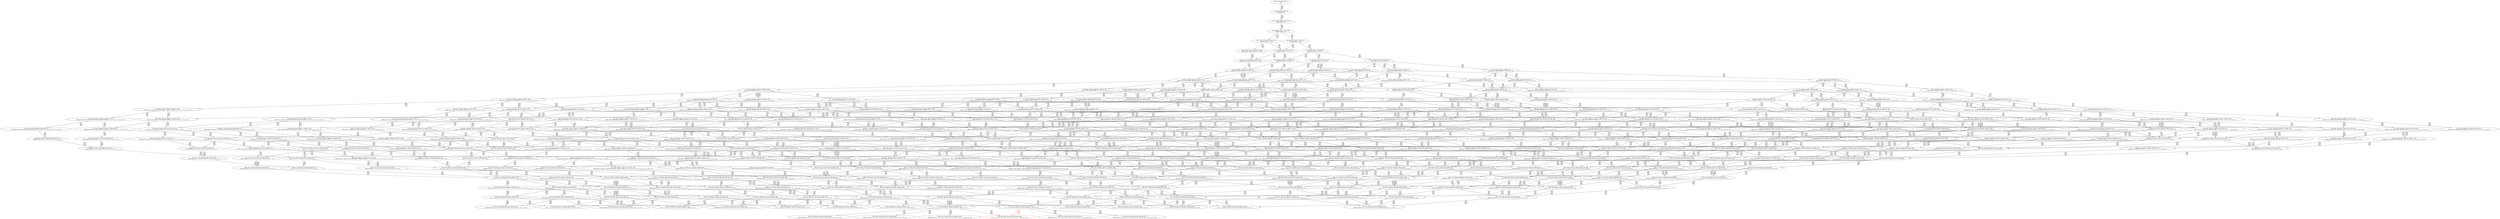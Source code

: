 digraph {
	S0[label="S0: [0, 0] [0, 0] [0, 0] [0, 0] \n{}{}"];
	S1[label="S1: [0, 0] [0, 0] [0, 0] [66, 83] \n{T0J0:66-83}{1}"];
	S2[label="S2: [66, 66] [66, 66] [66, 83] [73, 92] \n{T0J1:73-92}{1, 2}"];
	S3[label="S3: [66, 66] [66, 83] [71, 90] [73, 92] \n{T0J2:71-90}{1, 2, 3}"];
	S4[label="S4: [71, 83] [71, 83] [73, 92] [100, 120] \n{T0J3:100-120}{1, 2, 3, 4}"];
	S5[label="S5: [66, 83] [70, 88] [71, 90] [73, 92] \n{T0J8:70-88}{1, 2, 3, 9}"];
	S6[label="S6: [71, 83] [73, 92] [100, 120] [132, 160] \n{T0J3:100-120, T0J7:132-160}{1, 2, 3, 4, 8}"];
	S7[label="S7: [71, 88] [71, 90] [73, 92] [100, 125] \n{T0J3:100-125}{1, 2, 3, 4, 9}"];
	S8[label="S8: [70, 88] [71, 90] [73, 92] [82, 103] \n{T0J9:82-103}{1, 2, 3, 9, 10}"];
	S9[label="S9: [71, 90] [73, 92] [100, 125] [132, 165] \n{T0J3:100-125, T0J7:132-165}{1, 2, 3, 4, 8, 9}"];
	S10[label="S10: [71, 90] [73, 92] [82, 103] [100, 125] \n{T0J3:100-125}{1, 2, 3, 4, 9, 10}"];
	S11[label="S11: [82, 88] [82, 90] [82, 92] [94, 104] \n{T0J10:94-104}{1, 2, 3, 9, 10, 11}"];
	S12[label="S12: [71, 90] [73, 92] [82, 103] [98, 124] \n{T0J12:98-124}{1, 2, 3, 9, 10, 13}"];
	S13[label="S13: [73, 92] [82, 105] [100, 125] [132, 167] \n{T0J3:100-125, T0J7:132-167}{1, 2, 3, 4, 8, 9, 10}"];
	S14[label="S14: [82, 92] [82, 103] [94, 105] [100, 125] \n{T0J3:100-125, T0J10:94-105}{1, 2, 3, 4, 9, 10, 11}"];
	S15[label="S15: [73, 92] [82, 103] [98, 125] [100, 127] \n{T0J3:100-127, T0J12:98-125}{1, 2, 3, 4, 9, 10, 13}"];
	S16[label="S16: [82, 90] [82, 92] [94, 104] [134, 153] \n{T0J10:94-104, T0J11:134-153}{1, 2, 3, 9, 10, 11, 12}"];
	S17[label="S17: [82, 92] [82, 103] [94, 105] [98, 124] \n{T0J10:94-105, T0J12:98-124}{1, 2, 3, 9, 10, 11, 13}"];
	S18[label="S18: [73, 92] [78, 98] [82, 103] [98, 124] \n{T0J12:98-124, T0J17:78-98}{1, 2, 3, 9, 10, 13, 18}"];
	S19[label="S19: [82, 105] [94, 108] [100, 125] [132, 169] \n{T0J3:100-125, T0J7:132-169, T0J10:94-108}{1, 2, 3, 4, 8, 9, 10, 11}"];
	S20[label="S20: [82, 105] [98, 125] [100, 128] [132, 169] \n{T0J3:100-127, T0J7:132-169, T0J12:98-128}{1, 2, 3, 4, 8, 9, 10, 13}"];
	S21[label="S21: [82, 103] [94, 105] [100, 127] [134, 154] \n{T0J3:100-127, T0J10:94-105, T0J11:134-154}{1, 2, 3, 4, 9, 10, 11, 12}"];
	S22[label="S22: [82, 103] [94, 105] [98, 125] [100, 129] \n{T0J3:100-129, T0J10:94-105, T0J12:98-125}{1, 2, 3, 4, 9, 10, 11, 13}"];
	S23[label="S23: [78, 98] [82, 103] [98, 125] [100, 129] \n{T0J3:100-129, T0J12:98-125}{1, 2, 3, 4, 9, 10, 13, 18}"];
	S24[label="S24: [82, 103] [94, 105] [98, 125] [134, 154] \n{T0J10:94-105, T0J11:134-154, T0J12:98-125}{1, 2, 3, 9, 10, 11, 12, 13}"];
	S25[label="S25: [82, 98] [82, 103] [94, 105] [98, 124] \n{T0J10:94-105, T0J12:98-124}{1, 2, 3, 9, 10, 11, 13, 18}"];
	S26[label="S26: [78, 89] [79, 91] [82, 103] [98, 124] \n{T0J12:98-124, T0J18:79-91}{1, 2, 3, 9, 10, 13, 18, 19}"];
	S27[label="S27: [100, 105] [100, 108] [132, 169] [178, 203] \n{T0J4:178-203, T0J7:132-169}{1, 2, 3, 4, 5, 8, 9, 10, 11}"];
	S28[label="S28: [94, 108] [100, 127] [132, 169] [134, 180] \n{T0J7:132-180, T0J11:134-170}{1, 2, 3, 4, 8, 9, 10, 11, 12}"];
	S29[label="S29: [94, 121] [98, 125] [100, 140] [132, 180] \n{T0J7:132-180}{1, 2, 3, 4, 8, 9, 10, 11, 13}"];
	S30[label="S30: [100, 125] [100, 128] [132, 169] [178, 203] \n{T0J4:178-203, T0J7:132-169}{1, 2, 3, 4, 5, 8, 9, 10, 13}"];
	S31[label="S31: [98, 104] [100, 125] [132, 169] [170, 194] \n{T0J7:132-169, T0J13:170-194}{1, 2, 3, 4, 8, 9, 10, 13, 14}"];
	S32[label="S32: [82, 113] [98, 125] [100, 129] [132, 175] \n{T0J7:132-175}{1, 2, 3, 4, 8, 9, 10, 13, 18}"];
	S33[label="S33: [100, 103] [100, 105] [134, 154] [178, 201] \n{T0J4:178-201, T0J11:134-154}{1, 2, 3, 4, 5, 9, 10, 11, 12}"];
	S34[label="S34: [94, 105] [98, 125] [100, 140] [134, 154] \n{T0J3:100-140, T0J11:134-154}{1, 2, 3, 4, 9, 10, 11, 12, 13}"];
	S35[label="S35: [100, 103] [100, 105] [100, 125] [178, 201] \n{T0J4:178-201}{1, 2, 3, 4, 5, 9, 10, 11, 13}"];
	S36[label="S36: [82, 103] [94, 105] [98, 125] [100, 135] \n{T0J3:100-135, T0J12:98-125}{1, 2, 3, 4, 9, 10, 11, 13, 18}"];
	S37[label="S37: [79, 91] [82, 103] [98, 125] [100, 129] \n{T0J3:100-129, T0J12:98-125}{1, 2, 3, 4, 9, 10, 13, 18, 19}"];
	S38[label="S38: [82, 103] [94, 105] [98, 125] [134, 154] \n{T0J10:94-105, T0J11:134-154, T0J12:98-125}{1, 2, 3, 9, 10, 11, 12, 13, 18}"];
	S39[label="S39: [82, 91] [82, 103] [94, 105] [98, 124] \n{T0J10:94-105, T0J12:98-124}{1, 2, 3, 9, 10, 11, 13, 18, 19}"];
	S40[label="S40: [79, 91] [82, 103] [98, 124] [142, 170] \n{T0J12:98-124, T0J19:142-170}{1, 2, 3, 9, 10, 13, 18, 19, 20}"];
	S41[label="S41: [100, 108] [120, 130] [132, 169] [178, 203] \n{T0J4:178-203, T0J5:120-130, T0J7:132-169}{1, 2, 3, 4, 5, 6, 8, 9, 10, 11}"];
	S42[label="S42: [100, 127] [132, 169] [134, 180] [178, 206] \n{T0J4:178-206, T0J7:132-180, T0J11:134-170}{1, 2, 3, 4, 5, 8, 9, 10, 11, 12}"];
	S43[label="S43: [100, 128] [100, 141] [132, 180] [178, 219] \n{T0J4:178-219, T0J7:132-180}{1, 2, 3, 4, 5, 8, 9, 10, 11, 13}"];
	S44[label="S44: [98, 127] [100, 144] [132, 180] [134, 186] \n{T0J7:132-182, T0J11:134-186}{1, 2, 3, 4, 8, 9, 10, 11, 12, 13}"];
	S45[label="S45: [98, 125] [100, 140] [132, 180] [170, 194] \n{T0J7:132-180, T0J13:170-194}{1, 2, 3, 4, 8, 9, 10, 11, 13, 14}"];
	S46[label="S46: [94, 125] [98, 129] [100, 140] [132, 180] \n{T0J7:132-180}{1, 2, 3, 4, 8, 9, 10, 11, 13, 18}"];
	S47[label="S47: [100, 128] [120, 150] [132, 169] [178, 203] \n{T0J4:178-203, T0J5:120-150, T0J7:132-169}{1, 2, 3, 4, 5, 6, 8, 9, 10, 13}"];
	S48[label="S48: [100, 128] [132, 169] [170, 194] [178, 203] \n{T0J4:178-203, T0J7:132-169, T0J13:170-194}{1, 2, 3, 4, 5, 8, 9, 10, 13, 14}"];
	S49[label="S49: [100, 125] [100, 129] [132, 175] [178, 211] \n{T0J4:178-211, T0J7:132-175}{1, 2, 3, 4, 5, 8, 9, 10, 13, 18}"];
	S50[label="S50: [100, 117] [108, 125] [132, 169] [170, 194] \n{T0J7:132-169, T0J13:170-194, T0J14:108-117}{1, 2, 3, 4, 8, 9, 10, 13, 14, 15}"];
	S51[label="S51: [98, 125] [100, 129] [132, 175] [170, 194] \n{T0J7:132-175, T0J13:170-194}{1, 2, 3, 4, 8, 9, 10, 13, 14, 18}"];
	S52[label="S52: [82, 106] [98, 125] [100, 129] [132, 175] \n{T0J7:132-175}{1, 2, 3, 4, 8, 9, 10, 13, 18, 19}"];
	S53[label="S53: [100, 105] [120, 128] [134, 154] [178, 201] \n{T0J4:178-201, T0J5:120-128, T0J11:134-154}{1, 2, 3, 4, 5, 6, 9, 10, 11, 12}"];
	S54[label="S54: [100, 105] [100, 125] [134, 154] [178, 203] \n{T0J4:178-203, T0J11:134-154}{1, 2, 3, 4, 5, 9, 10, 11, 12, 13}"];
	S55[label="S55: [100, 105] [100, 125] [120, 128] [178, 201] \n{T0J4:178-201, T0J5:120-128}{1, 2, 3, 4, 5, 6, 9, 10, 11, 13}"];
	S56[label="S56: [100, 103] [100, 105] [100, 125] [178, 201] \n{T0J4:178-201}{1, 2, 3, 4, 5, 9, 10, 11, 13, 18}"];
	S57[label="S57: [94, 105] [98, 125] [100, 140] [134, 154] \n{T0J3:100-140, T0J11:134-154}{1, 2, 3, 4, 9, 10, 11, 12, 13, 18}"];
	S58[label="S58: [82, 103] [94, 105] [98, 125] [100, 135] \n{T0J3:100-135, T0J12:98-125}{1, 2, 3, 4, 9, 10, 11, 13, 18, 19}"];
	S59[label="S59: [82, 103] [98, 125] [100, 129] [142, 170] \n{T0J3:100-129, T0J12:98-125, T0J19:142-170}{1, 2, 3, 4, 9, 10, 13, 18, 19, 20}"];
	S60[label="S60: [82, 103] [94, 105] [98, 125] [134, 154] \n{T0J10:94-105, T0J11:134-154, T0J12:98-125}{1, 2, 3, 9, 10, 11, 12, 13, 18, 19}"];
	S61[label="S61: [82, 103] [94, 105] [98, 124] [142, 170] \n{T0J10:94-105, T0J12:98-124, T0J19:142-170}{1, 2, 3, 9, 10, 11, 13, 18, 19, 20}"];
	S62[label="S62: [120, 130] [132, 168] [148, 169] [178, 203] \n{T0J4:178-203, T0J5:120-130, T0J6:148-168, T0J7:132-169}{1, 2, 3, 4, 5, 6, 7, 8, 9, 10, 11}"];
	S63[label="S63: [120, 152] [132, 169] [134, 182] [178, 206] \n{T0J4:178-206, T0J5:120-152, T0J7:132-182, T0J11:134-173}{1, 2, 3, 4, 5, 6, 8, 9, 10, 11, 12}"];
	S64[label="S64: [100, 144] [120, 153] [132, 182] [178, 219] \n{T0J4:178-219, T0J7:132-182}{1, 2, 3, 4, 5, 6, 8, 9, 10, 11, 13}"];
	S65[label="S65: [100, 163] [132, 180] [134, 193] [178, 225] \n{T0J4:178-225, T0J7:132-182, T0J11:134-193}{1, 2, 3, 4, 5, 8, 9, 10, 11, 12, 13}"];
	S66[label="S66: [100, 144] [132, 180] [170, 194] [178, 223] \n{T0J4:178-223, T0J7:132-180, T0J13:170-194}{1, 2, 3, 4, 5, 8, 9, 10, 11, 13, 14}"];
	S67[label="S67: [100, 129] [100, 141] [132, 180] [178, 223] \n{T0J4:178-223, T0J7:132-180}{1, 2, 3, 4, 5, 8, 9, 10, 11, 13, 18}"];
	S68[label="S68: [100, 144] [132, 180] [134, 190] [170, 217] \n{T0J7:132-182, T0J11:134-190, T0J13:170-217}{1, 2, 3, 4, 8, 9, 10, 11, 12, 13, 14}"];
	S69[label="S69: [98, 136] [100, 144] [132, 180] [134, 190] \n{T0J7:132-182, T0J11:134-190}{1, 2, 3, 4, 8, 9, 10, 11, 12, 13, 18}"];
	S70[label="S70: [100, 125] [108, 140] [132, 180] [170, 194] \n{T0J7:132-180, T0J13:170-194}{1, 2, 3, 4, 8, 9, 10, 11, 13, 14, 15}"];
	S71[label="S71: [98, 129] [100, 141] [132, 180] [170, 194] \n{T0J7:132-180, T0J13:170-194}{1, 2, 3, 4, 8, 9, 10, 11, 13, 14, 18}"];
	S72[label="S72: [94, 122] [98, 129] [100, 140] [132, 180] \n{T0J7:132-180}{1, 2, 3, 4, 8, 9, 10, 11, 13, 18, 19}"];
	S73[label="S73: [120, 150] [132, 169] [148, 188] [178, 203] \n{T0J4:178-203, T0J6:148-188, T0J7:132-169}{1, 2, 3, 4, 5, 6, 7, 8, 9, 10, 13}"];
	S74[label="S74: [120, 153] [132, 169] [170, 194] [178, 203] \n{T0J4:178-203, T0J5:120-153, T0J7:132-169, T0J13:170-194}{1, 2, 3, 4, 5, 6, 8, 9, 10, 13, 14}"];
	S75[label="S75: [100, 129] [120, 150] [132, 175] [178, 211] \n{T0J4:178-211, T0J5:120-150, T0J7:132-175}{1, 2, 3, 4, 5, 6, 8, 9, 10, 13, 18}"];
	S76[label="S76: [108, 125] [132, 169] [170, 194] [178, 215] \n{T0J4:178-215, T0J7:132-169, T0J13:170-194}{1, 2, 3, 4, 5, 8, 9, 10, 13, 14, 15}"];
	S77[label="S77: [100, 129] [132, 175] [170, 194] [178, 223] \n{T0J4:178-223, T0J7:132-175, T0J13:170-194}{1, 2, 3, 4, 5, 8, 9, 10, 13, 14, 18}"];
	S78[label="S78: [100, 125] [100, 129] [132, 175] [178, 211] \n{T0J4:178-211, T0J7:132-175}{1, 2, 3, 4, 5, 8, 9, 10, 13, 18, 19}"];
	S79[label="S79: [108, 125] [132, 169] [170, 194] [173, 196] \n{T0J7:132-169, T0J13:170-194, T0J14:108-117, T0J15:173-196}{1, 2, 3, 4, 8, 9, 10, 13, 14, 15, 16}"];
	S80[label="S80: [100, 117] [108, 129] [132, 175] [170, 194] \n{T0J7:132-175, T0J13:170-194, T0J14:108-117}{1, 2, 3, 4, 8, 9, 10, 13, 14, 15, 18}"];
	S81[label="S81: [98, 125] [100, 129] [132, 175] [170, 194] \n{T0J7:132-175, T0J13:170-194}{1, 2, 3, 4, 8, 9, 10, 13, 14, 18, 19}"];
	S82[label="S82: [98, 125] [100, 129] [132, 175] [143, 185] \n{T0J7:132-180, T0J19:142-185}{1, 2, 3, 4, 8, 9, 10, 13, 18, 19, 20}"];
	S83[label="S83: [120, 128] [134, 154] [148, 165] [178, 201] \n{T0J4:178-201, T0J5:120-128, T0J6:148-165, T0J11:134-154}{1, 2, 3, 4, 5, 6, 7, 9, 10, 11, 12}"];
	S84[label="S84: [100, 125] [120, 130] [134, 154] [178, 203] \n{T0J4:178-203, T0J5:120-130, T0J11:134-154}{1, 2, 3, 4, 5, 6, 9, 10, 11, 12, 13}"];
	S85[label="S85: [100, 125] [120, 128] [148, 165] [178, 201] \n{T0J4:178-201, T0J5:120-128, T0J6:148-165}{1, 2, 3, 4, 5, 6, 7, 9, 10, 11, 13}"];
	S86[label="S86: [100, 105] [100, 125] [120, 128] [178, 201] \n{T0J4:178-201, T0J5:120-128}{1, 2, 3, 4, 5, 6, 9, 10, 11, 13, 18}"];
	S87[label="S87: [100, 105] [100, 125] [134, 154] [178, 203] \n{T0J4:178-203, T0J11:134-154}{1, 2, 3, 4, 5, 9, 10, 11, 12, 13, 18}"];
	S88[label="S88: [100, 103] [100, 105] [100, 125] [178, 201] \n{T0J4:178-201}{1, 2, 3, 4, 5, 9, 10, 11, 13, 18, 19}"];
	S89[label="S89: [94, 105] [98, 125] [100, 140] [134, 154] \n{T0J3:100-140, T0J11:134-154}{1, 2, 3, 4, 9, 10, 11, 12, 13, 18, 19}"];
	S90[label="S90: [94, 105] [98, 125] [100, 140] [142, 170] \n{T0J3:100-140, T0J19:142-170}{1, 2, 3, 4, 9, 10, 11, 13, 18, 19, 20}"];
	S91[label="S91: [100, 103] [100, 125] [142, 170] [178, 201] \n{T0J4:178-201, T0J19:142-170}{1, 2, 3, 4, 5, 9, 10, 13, 18, 19, 20}"];
	S92[label="S92: [94, 105] [98, 125] [134, 154] [142, 170] \n{T0J10:94-105, T0J11:134-154, T0J12:98-125, T0J19:142-170}{1, 2, 3, 9, 10, 11, 12, 13, 18, 19, 20}"];
	S93[label="S93: [132, 169] [134, 182] [168, 206] [178, 212] \n{T0J4:178-206, T0J6:148-212}{1, 2, 3, 4, 5, 6, 7, 8, 9, 10, 11, 12}"];
	S94[label="S94: [120, 180] [132, 188] [134, 204] [178, 225] \n{T0J4:178-225}{1, 2, 3, 4, 5, 6, 8, 9, 10, 11, 12, 13}"];
	S95[label="S95: [120, 166] [132, 182] [148, 204] [178, 219] \n{T0J4:178-219}{1, 2, 3, 4, 5, 6, 7, 8, 9, 10, 11, 13}"];
	S96[label="S96: [120, 169] [132, 182] [170, 194] [178, 223] \n{T0J4:178-223, T0J13:170-194}{1, 2, 3, 4, 5, 6, 8, 9, 10, 11, 13, 14}"];
	S97[label="S97: [100, 145] [120, 154] [132, 182] [178, 223] \n{T0J4:178-223, T0J7:132-182}{1, 2, 3, 4, 5, 6, 8, 9, 10, 11, 13, 18}"];
	S98[label="S98: [132, 180] [134, 194] [170, 225] [178, 242] \n{T0J4:178-242, T0J13:170-229}{1, 2, 3, 4, 5, 8, 9, 10, 11, 12, 13, 14}"];
	S99[label="S99: [100, 148] [132, 180] [134, 194] [178, 238] \n{T0J4:178-238}{1, 2, 3, 4, 5, 8, 9, 10, 11, 12, 13, 18}"];
	S100[label="S100: [108, 141] [132, 180] [170, 194] [178, 223] \n{T0J4:178-223, T0J7:132-180, T0J13:170-194}{1, 2, 3, 4, 5, 8, 9, 10, 11, 13, 14, 15}"];
	S101[label="S101: [100, 145] [132, 180] [170, 194] [178, 227] \n{T0J4:178-227, T0J7:132-180, T0J13:170-194}{1, 2, 3, 4, 5, 8, 9, 10, 11, 13, 14, 18}"];
	S102[label="S102: [100, 129] [100, 141] [132, 180] [178, 223] \n{T0J4:178-223, T0J7:132-180}{1, 2, 3, 4, 5, 8, 9, 10, 11, 13, 18, 19}"];
	S103[label="S103: [108, 152] [132, 180] [134, 190] [170, 217] \n{T0J13:170-217}{1, 2, 3, 4, 8, 9, 10, 11, 12, 13, 14, 15}"];
	S104[label="S104: [100, 148] [132, 180] [134, 194] [170, 229] \n{T0J13:170-229}{1, 2, 3, 4, 8, 9, 10, 11, 12, 13, 14, 18}"];
	S105[label="S105: [98, 141] [100, 144] [132, 180] [134, 190] \n{}{1, 2, 3, 4, 8, 9, 10, 11, 12, 13, 18, 19}"];
	S106[label="S106: [134, 139] [134, 144] [134, 178] [165, 180] \n{T0J21:165-178}{1, 2, 3, 4, 8, 9, 10, 11, 12, 13, 18, 22}"];
	S107[label="S107: [108, 141] [132, 180] [170, 194] [173, 196] \n{T0J7:132-180, T0J13:170-194, T0J15:173-196}{1, 2, 3, 4, 8, 9, 10, 11, 13, 14, 15, 16}"];
	S108[label="S108: [100, 129] [108, 141] [132, 180] [170, 194] \n{T0J7:132-180, T0J13:170-194}{1, 2, 3, 4, 8, 9, 10, 11, 13, 14, 15, 18}"];
	S109[label="S109: [98, 129] [100, 141] [132, 180] [170, 194] \n{T0J7:132-180, T0J13:170-194}{1, 2, 3, 4, 8, 9, 10, 11, 13, 14, 18, 19}"];
	S110[label="S110: [98, 129] [100, 141] [132, 180] [143, 185] \n{T0J7:132-182, T0J19:142-185}{1, 2, 3, 4, 8, 9, 10, 11, 13, 18, 19, 20}"];
	S111[label="S111: [132, 169] [168, 194] [170, 203] [178, 213] \n{T0J4:178-203, T0J6:168-213, T0J13:170-194}{1, 2, 3, 4, 5, 6, 7, 8, 9, 10, 13, 14}"];
	S112[label="S112: [120, 150] [132, 175] [148, 189] [178, 211] \n{T0J4:178-211, T0J6:148-189, T0J7:132-175}{1, 2, 3, 4, 5, 6, 7, 8, 9, 10, 13, 18}"];
	S113[label="S113: [120, 154] [132, 175] [170, 194] [178, 223] \n{T0J4:178-223, T0J5:120-154, T0J7:132-175, T0J13:170-194}{1, 2, 3, 4, 5, 6, 8, 9, 10, 13, 14, 18}"];
	S114[label="S114: [100, 129] [120, 150] [132, 175] [178, 211] \n{T0J4:178-211, T0J5:120-150, T0J7:132-175}{1, 2, 3, 4, 5, 6, 8, 9, 10, 13, 18, 19}"];
	S115[label="S115: [128, 150] [132, 169] [170, 194] [178, 215] \n{T0J4:178-215, T0J5:128-150, T0J7:132-169, T0J13:170-194}{1, 2, 3, 4, 5, 6, 8, 9, 10, 13, 14, 15}"];
	S116[label="S116: [108, 129] [132, 175] [170, 194] [178, 223] \n{T0J4:178-223, T0J7:132-175, T0J13:170-194}{1, 2, 3, 4, 5, 8, 9, 10, 13, 14, 15, 18}"];
	S117[label="S117: [100, 129] [132, 175] [170, 194] [178, 223] \n{T0J4:178-223, T0J7:132-175, T0J13:170-194}{1, 2, 3, 4, 5, 8, 9, 10, 13, 14, 18, 19}"];
	S118[label="S118: [100, 129] [132, 175] [143, 185] [178, 223] \n{T0J4:178-223, T0J7:132-180, T0J19:142-185}{1, 2, 3, 4, 5, 8, 9, 10, 13, 18, 19, 20}"];
	S119[label="S119: [132, 169] [170, 194] [173, 196] [186, 223] \n{T0J4:186-223, T0J7:132-169, T0J13:170-194, T0J15:173-196}{1, 2, 3, 4, 5, 8, 9, 10, 13, 14, 15, 16}"];
	S120[label="S120: [108, 129] [132, 175] [170, 194] [173, 196] \n{T0J7:132-175, T0J13:170-194, T0J14:108-117, T0J15:173-196}{1, 2, 3, 4, 8, 9, 10, 13, 14, 15, 16, 18}"];
	S121[label="S121: [100, 117] [108, 129] [132, 175] [170, 194] \n{T0J7:132-175, T0J13:170-194, T0J14:108-117}{1, 2, 3, 4, 8, 9, 10, 13, 14, 15, 18, 19}"];
	S122[label="S122: [100, 129] [132, 175] [143, 185] [170, 194] \n{T0J7:132-180, T0J13:170-194, T0J19:142-185}{1, 2, 3, 4, 8, 9, 10, 13, 14, 18, 19, 20}"];
	S123[label="S123: [120, 130] [134, 154] [148, 185] [178, 203] \n{T0J4:178-203, T0J6:148-185, T0J11:134-154}{1, 2, 3, 4, 5, 6, 7, 9, 10, 11, 12, 13}"];
	S124[label="S124: [100, 125] [120, 128] [148, 165] [178, 201] \n{T0J4:178-201, T0J5:120-128, T0J6:148-165}{1, 2, 3, 4, 5, 6, 7, 9, 10, 11, 13, 18}"];
	S125[label="S125: [100, 125] [120, 130] [134, 154] [178, 203] \n{T0J4:178-203, T0J5:120-130, T0J11:134-154}{1, 2, 3, 4, 5, 6, 9, 10, 11, 12, 13, 18}"];
	S126[label="S126: [100, 105] [100, 125] [120, 128] [178, 201] \n{T0J4:178-201, T0J5:120-128}{1, 2, 3, 4, 5, 6, 9, 10, 11, 13, 18, 19}"];
	S127[label="S127: [100, 105] [100, 125] [134, 154] [178, 203] \n{T0J4:178-203, T0J11:134-154}{1, 2, 3, 4, 5, 9, 10, 11, 12, 13, 18, 19}"];
	S128[label="S128: [100, 105] [100, 125] [142, 170] [178, 203] \n{T0J4:178-203, T0J19:142-170}{1, 2, 3, 4, 5, 9, 10, 11, 13, 18, 19, 20}"];
	S129[label="S129: [100, 125] [120, 128] [142, 170] [178, 201] \n{T0J4:178-201, T0J5:120-128, T0J19:142-170}{1, 2, 3, 4, 5, 6, 9, 10, 13, 18, 19, 20}"];
	S130[label="S130: [98, 125] [123, 142] [134, 154] [142, 170] \n{T0J3:123-142, T0J11:134-154, T0J19:142-170}{1, 2, 3, 4, 9, 10, 11, 12, 13, 18, 19, 20}"];
	S131[label="S131: [132, 188] [134, 205] [168, 225] [178, 240] \n{}{1, 2, 3, 4, 5, 6, 7, 8, 9, 10, 11, 12, 13}"];
	S132[label="S132: [132, 194] [134, 205] [170, 225] [178, 242] \n{}{1, 2, 3, 4, 5, 6, 8, 9, 10, 11, 12, 13, 14}"];
	S133[label="S133: [120, 173] [132, 188] [134, 206] [178, 238] \n{T0J4:178-238}{1, 2, 3, 4, 5, 6, 8, 9, 10, 11, 12, 13, 18}"];
	S134[label="S134: [132, 185] [168, 194] [170, 223] [178, 229] \n{T0J4:178-223, T0J13:170-194}{1, 2, 3, 4, 5, 6, 7, 8, 9, 10, 11, 13, 14}"];
	S135[label="S135: [120, 166] [132, 182] [148, 205] [178, 223] \n{T0J4:178-223}{1, 2, 3, 4, 5, 6, 7, 8, 9, 10, 11, 13, 18}"];
	S136[label="S136: [120, 170] [132, 182] [170, 194] [178, 227] \n{T0J4:178-227, T0J13:170-194}{1, 2, 3, 4, 5, 6, 8, 9, 10, 11, 13, 14, 18}"];
	S137[label="S137: [100, 145] [120, 154] [132, 182] [178, 223] \n{T0J4:178-223, T0J7:132-182}{1, 2, 3, 4, 5, 6, 8, 9, 10, 11, 13, 18, 19}"];
	S138[label="S138: [132, 180] [134, 194] [170, 225] [178, 250] \n{T0J4:178-250, T0J13:170-229}{1, 2, 3, 4, 5, 8, 9, 10, 11, 12, 13, 14, 15}"];
	S139[label="S139: [132, 180] [134, 194] [170, 231] [178, 246] \n{T0J4:178-246, T0J13:170-231}{1, 2, 3, 4, 5, 8, 9, 10, 11, 12, 13, 14, 18}"];
	S140[label="S140: [100, 144] [132, 180] [134, 194] [178, 240] \n{T0J4:178-240}{1, 2, 3, 4, 5, 8, 9, 10, 11, 12, 13, 18, 19}"];
	S141[label="S141: [134, 180] [134, 180] [165, 194] [178, 240] \n{T0J4:178-240, T0J21:165-180}{1, 2, 3, 4, 5, 8, 9, 10, 11, 12, 13, 18, 22}"];
	S142[label="S142: [128, 166] [132, 180] [170, 194] [178, 223] \n{T0J4:178-223, T0J13:170-194}{1, 2, 3, 4, 5, 6, 8, 9, 10, 11, 13, 14, 15}"];
	S143[label="S143: [108, 145] [132, 180] [170, 194] [178, 227] \n{T0J4:178-227, T0J7:132-180, T0J13:170-194}{1, 2, 3, 4, 5, 8, 9, 10, 11, 13, 14, 15, 18}"];
	S144[label="S144: [100, 145] [132, 180] [170, 194] [178, 227] \n{T0J4:178-227, T0J7:132-180, T0J13:170-194}{1, 2, 3, 4, 5, 8, 9, 10, 11, 13, 14, 18, 19}"];
	S145[label="S145: [100, 145] [132, 180] [143, 185] [178, 227] \n{T0J4:178-227, T0J7:132-182, T0J19:142-185}{1, 2, 3, 4, 5, 8, 9, 10, 11, 13, 18, 19, 20}"];
	S146[label="S146: [132, 180] [134, 194] [170, 217] [173, 233] \n{T0J13:170-217, T0J15:173-233}{1, 2, 3, 4, 8, 9, 10, 11, 12, 13, 14, 15, 16}"];
	S147[label="S147: [108, 154] [132, 180] [134, 194] [170, 229] \n{T0J13:170-229}{1, 2, 3, 4, 8, 9, 10, 11, 12, 13, 14, 15, 18}"];
	S148[label="S148: [100, 144] [132, 180] [134, 194] [170, 231] \n{T0J13:170-231}{1, 2, 3, 4, 8, 9, 10, 11, 12, 13, 14, 18, 19}"];
	S149[label="S149: [134, 180] [134, 180] [165, 194] [170, 231] \n{T0J13:170-231, T0J21:165-180}{1, 2, 3, 4, 8, 9, 10, 11, 12, 13, 14, 18, 22}"];
	S150[label="S150: [100, 144] [132, 180] [134, 190] [150, 222] \n{T0J19:142-222}{1, 2, 3, 4, 8, 9, 10, 11, 12, 13, 18, 19, 20}"];
	S151[label="S151: [134, 144] [134, 180] [134, 180] [165, 190] \n{T0J21:165-180}{1, 2, 3, 4, 8, 9, 10, 11, 12, 13, 18, 19, 22}"];
	S152[label="S152: [132, 180] [170, 194] [173, 196] [186, 239] \n{T0J4:186-239, T0J13:170-194, T0J15:173-196}{1, 2, 3, 4, 5, 8, 9, 10, 11, 13, 14, 15, 16}"];
	S153[label="S153: [108, 145] [132, 180] [170, 194] [173, 196] \n{T0J7:132-180, T0J13:170-194, T0J15:173-196}{1, 2, 3, 4, 8, 9, 10, 11, 13, 14, 15, 16, 18}"];
	S154[label="S154: [100, 129] [108, 141] [132, 180] [170, 194] \n{T0J7:132-180, T0J13:170-194}{1, 2, 3, 4, 8, 9, 10, 11, 13, 14, 15, 18, 19}"];
	S155[label="S155: [100, 145] [132, 180] [143, 185] [170, 194] \n{T0J7:132-182, T0J13:170-194, T0J19:142-185}{1, 2, 3, 4, 8, 9, 10, 11, 13, 14, 18, 19, 20}"];
	S156[label="S156: [132, 175] [168, 194] [170, 214] [178, 223] \n{T0J4:178-223, T0J6:168-214, T0J13:170-194}{1, 2, 3, 4, 5, 6, 7, 8, 9, 10, 13, 14, 18}"];
	S157[label="S157: [120, 150] [132, 175] [148, 189] [178, 211] \n{T0J4:178-211, T0J6:148-189, T0J7:132-175}{1, 2, 3, 4, 5, 6, 7, 8, 9, 10, 13, 18, 19}"];
	S158[label="S158: [120, 154] [132, 175] [170, 194] [178, 223] \n{T0J4:178-223, T0J5:120-154, T0J7:132-175, T0J13:170-194}{1, 2, 3, 4, 5, 6, 8, 9, 10, 13, 14, 18, 19}"];
	S159[label="S159: [120, 154] [132, 175] [143, 201] [178, 223] \n{T0J4:178-223, T0J7:132-202, T0J19:142-185}{1, 2, 3, 4, 5, 6, 8, 9, 10, 13, 18, 19, 20}"];
	S160[label="S160: [132, 169] [170, 194] [176, 210] [178, 215] \n{T0J4:178-215, T0J6:176-210, T0J13:170-194}{1, 2, 3, 4, 5, 6, 7, 8, 9, 10, 13, 14, 15}"];
	S161[label="S161: [128, 154] [132, 175] [170, 194] [178, 223] \n{T0J4:178-223, T0J5:128-154, T0J7:132-175, T0J13:170-194}{1, 2, 3, 4, 5, 6, 8, 9, 10, 13, 14, 15, 18}"];
	S162[label="S162: [108, 129] [132, 175] [170, 194] [178, 223] \n{T0J4:178-223, T0J7:132-175, T0J13:170-194}{1, 2, 3, 4, 5, 8, 9, 10, 13, 14, 15, 18, 19}"];
	S163[label="S163: [132, 175] [143, 185] [170, 194] [178, 227] \n{T0J4:178-227, T0J7:132-180, T0J13:170-194, T0J19:142-185}{1, 2, 3, 4, 5, 8, 9, 10, 13, 14, 18, 19, 20}"];
	S164[label="S164: [152, 194] [170, 194] [173, 196] [186, 223] \n{T0J4:186-223, T0J5:152-194, T0J13:170-194, T0J15:173-196}{1, 2, 3, 4, 5, 6, 8, 9, 10, 13, 14, 15, 16}"];
	S165[label="S165: [132, 175] [170, 194] [173, 196] [186, 227] \n{T0J4:186-227, T0J7:132-175, T0J13:170-194, T0J15:173-196}{1, 2, 3, 4, 5, 8, 9, 10, 13, 14, 15, 16, 18}"];
	S166[label="S166: [108, 129] [132, 175] [170, 194] [173, 196] \n{T0J7:132-175, T0J13:170-194, T0J14:108-117, T0J15:173-196}{1, 2, 3, 4, 8, 9, 10, 13, 14, 15, 16, 18, 19}"];
	S167[label="S167: [108, 129] [132, 175] [143, 185] [170, 194] \n{T0J7:132-180, T0J13:170-194, T0J14:108-117, T0J19:142-185}{1, 2, 3, 4, 8, 9, 10, 13, 14, 15, 18, 19, 20}"];
	S168[label="S168: [120, 130] [134, 154] [148, 185] [178, 203] \n{T0J4:178-203, T0J6:148-185, T0J11:134-154}{1, 2, 3, 4, 5, 6, 7, 9, 10, 11, 12, 13, 18}"];
	S169[label="S169: [100, 125] [120, 128] [148, 165] [178, 201] \n{T0J4:178-201, T0J5:120-128, T0J6:148-165}{1, 2, 3, 4, 5, 6, 7, 9, 10, 11, 13, 18, 19}"];
	S170[label="S170: [100, 125] [120, 130] [134, 154] [178, 203] \n{T0J4:178-203, T0J5:120-130, T0J11:134-154}{1, 2, 3, 4, 5, 6, 9, 10, 11, 12, 13, 18, 19}"];
	S171[label="S171: [100, 125] [120, 130] [142, 170] [178, 203] \n{T0J4:178-203, T0J5:120-130, T0J19:142-170}{1, 2, 3, 4, 5, 6, 9, 10, 11, 13, 18, 19, 20}"];
	S172[label="S172: [120, 128] [142, 170] [148, 185] [178, 201] \n{T0J4:178-201, T0J6:148-185, T0J19:142-170}{1, 2, 3, 4, 5, 6, 7, 9, 10, 13, 18, 19, 20}"];
	S173[label="S173: [123, 125] [134, 154] [142, 170] [201, 223] \n{T0J4:201-223, T0J11:134-154, T0J19:142-170}{1, 2, 3, 4, 5, 9, 10, 11, 12, 13, 18, 19, 20}"];
	S174[label="S174: [134, 205] [168, 225] [178, 242] [180, 278] \n{}{1, 2, 3, 4, 5, 6, 7, 8, 9, 10, 11, 12, 13, 14}"];
	S175[label="S175: [132, 197] [134, 206] [168, 233] [178, 240] \n{}{1, 2, 3, 4, 5, 6, 7, 8, 9, 10, 11, 12, 13, 18}"];
	S176[label="S176: [132, 194] [142, 205] [170, 225] [178, 250] \n{}{1, 2, 3, 4, 5, 6, 8, 9, 10, 11, 12, 13, 14, 15}"];
	S177[label="S177: [132, 194] [134, 206] [170, 231] [178, 246] \n{}{1, 2, 3, 4, 5, 6, 8, 9, 10, 11, 12, 13, 14, 18}"];
	S178[label="S178: [120, 169] [132, 188] [134, 206] [178, 240] \n{T0J4:178-240}{1, 2, 3, 4, 5, 6, 8, 9, 10, 11, 12, 13, 18, 19}"];
	S179[label="S179: [134, 180] [134, 194] [165, 206] [178, 240] \n{}{1, 2, 3, 4, 5, 6, 8, 9, 10, 11, 12, 13, 18, 22}"];
	S180[label="S180: [132, 191] [168, 194] [170, 227] [178, 230] \n{T0J4:178-227}{1, 2, 3, 4, 5, 6, 7, 8, 9, 10, 11, 13, 14, 18}"];
	S181[label="S181: [120, 166] [132, 182] [148, 205] [178, 223] \n{T0J4:178-223}{1, 2, 3, 4, 5, 6, 7, 8, 9, 10, 11, 13, 18, 19}"];
	S182[label="S182: [120, 170] [132, 182] [170, 194] [178, 227] \n{T0J4:178-227, T0J13:170-194}{1, 2, 3, 4, 5, 6, 8, 9, 10, 11, 13, 14, 18, 19}"];
	S183[label="S183: [120, 170] [132, 182] [143, 202] [178, 227] \n{T0J4:178-227}{1, 2, 3, 4, 5, 6, 8, 9, 10, 11, 13, 18, 19, 20}"];
	S184[label="S184: [134, 194] [170, 225] [173, 233] [186, 278] \n{T0J4:178-278}{1, 2, 3, 4, 5, 8, 9, 10, 11, 12, 13, 14, 15, 16}"];
	S185[label="S185: [132, 180] [134, 194] [170, 231] [178, 252] \n{T0J4:178-252, T0J13:170-231}{1, 2, 3, 4, 5, 8, 9, 10, 11, 12, 13, 14, 15, 18}"];
	S186[label="S186: [132, 180] [134, 194] [170, 231] [178, 246] \n{T0J4:178-246, T0J13:170-231}{1, 2, 3, 4, 5, 8, 9, 10, 11, 12, 13, 14, 18, 19}"];
	S187[label="S187: [134, 180] [165, 194] [170, 231] [178, 278] \n{T0J4:178-278}{1, 2, 3, 4, 5, 8, 9, 10, 11, 12, 13, 14, 18, 22}"];
	S188[label="S188: [132, 180] [134, 194] [150, 222] [178, 242] \n{T0J4:178-242}{1, 2, 3, 4, 5, 8, 9, 10, 11, 12, 13, 18, 19, 20}"];
	S189[label="S189: [134, 180] [134, 180] [165, 194] [178, 242] \n{T0J4:178-242, T0J21:165-180}{1, 2, 3, 4, 5, 8, 9, 10, 11, 12, 13, 18, 19, 22}"];
	S190[label="S190: [132, 185] [170, 194] [176, 223] [178, 226] \n{T0J4:178-223, T0J6:176-226, T0J13:170-194}{1, 2, 3, 4, 5, 6, 7, 8, 9, 10, 11, 13, 14, 15}"];
	S191[label="S191: [128, 170] [132, 180] [170, 194] [178, 227] \n{T0J4:178-227, T0J13:170-194}{1, 2, 3, 4, 5, 6, 8, 9, 10, 11, 13, 14, 15, 18}"];
	S192[label="S192: [108, 145] [132, 180] [170, 194] [178, 227] \n{T0J4:178-227, T0J7:132-180, T0J13:170-194}{1, 2, 3, 4, 5, 8, 9, 10, 11, 13, 14, 15, 18, 19}"];
	S193[label="S193: [132, 180] [143, 185] [170, 194] [178, 243] \n{T0J4:178-243, T0J13:170-194}{1, 2, 3, 4, 5, 8, 9, 10, 11, 13, 14, 18, 19, 20}"];
	S194[label="S194: [134, 194] [170, 207] [173, 217] [184, 233] \n{T0J13:170-217, T0J15:173-233, T0J16:184-207}{1, 2, 3, 4, 8, 9, 10, 11, 12, 13, 14, 15, 16, 17}"];
	S195[label="S195: [132, 180] [134, 194] [170, 229] [173, 233] \n{T0J13:170-229, T0J15:173-233}{1, 2, 3, 4, 8, 9, 10, 11, 12, 13, 14, 15, 16, 18}"];
	S196[label="S196: [108, 154] [132, 180] [134, 194] [170, 231] \n{T0J13:170-231}{1, 2, 3, 4, 8, 9, 10, 11, 12, 13, 14, 15, 18, 19}"];
	S197[label="S197: [134, 180] [134, 180] [165, 194] [170, 231] \n{T0J13:170-231, T0J21:165-180}{1, 2, 3, 4, 8, 9, 10, 11, 12, 13, 14, 15, 18, 22}"];
	S198[label="S198: [132, 180] [134, 194] [150, 222] [170, 231] \n{T0J13:170-231, T0J19:142-222}{1, 2, 3, 4, 8, 9, 10, 11, 12, 13, 14, 18, 19, 20}"];
	S199[label="S199: [134, 180] [134, 180] [165, 194] [170, 231] \n{T0J13:170-231, T0J21:165-180}{1, 2, 3, 4, 8, 9, 10, 11, 12, 13, 14, 18, 19, 22}"];
	S200[label="S200: [134, 180] [134, 180] [150, 190] [165, 222] \n{T0J19:142-222, T0J21:165-180}{1, 2, 3, 4, 8, 9, 10, 11, 12, 13, 18, 19, 20, 22}"];
	S201[label="S201: [152, 194] [170, 196] [173, 205] [186, 239] \n{T0J4:186-239, T0J5:152-205}{1, 2, 3, 4, 5, 6, 8, 9, 10, 11, 13, 14, 15, 16}"];
	S202[label="S202: [132, 180] [170, 194] [173, 196] [186, 243] \n{T0J4:186-243, T0J13:170-194, T0J15:173-196}{1, 2, 3, 4, 5, 8, 9, 10, 11, 13, 14, 15, 16, 18}"];
	S203[label="S203: [108, 145] [132, 180] [170, 194] [173, 196] \n{T0J7:132-180, T0J13:170-194, T0J15:173-196}{1, 2, 3, 4, 8, 9, 10, 11, 13, 14, 15, 16, 18, 19}"];
	S204[label="S204: [108, 145] [132, 180] [143, 185] [170, 194] \n{T0J7:132-182, T0J13:170-194, T0J19:142-185}{1, 2, 3, 4, 8, 9, 10, 11, 13, 14, 15, 18, 19, 20}"];
	S205[label="S205: [132, 175] [168, 194] [170, 214] [178, 223] \n{T0J4:178-223, T0J6:168-214, T0J13:170-194}{1, 2, 3, 4, 5, 6, 7, 8, 9, 10, 13, 14, 18, 19}"];
	S206[label="S206: [132, 175] [143, 201] [168, 214] [178, 223] \n{T0J4:178-223, T0J6:148-214}{1, 2, 3, 4, 5, 6, 7, 8, 9, 10, 13, 18, 19, 20}"];
	S207[label="S207: [132, 175] [170, 194] [176, 214] [178, 223] \n{T0J4:178-223, T0J6:176-214, T0J13:170-194}{1, 2, 3, 4, 5, 6, 7, 8, 9, 10, 13, 14, 15, 18}"];
	S208[label="S208: [128, 154] [132, 175] [170, 194] [178, 223] \n{T0J4:178-223, T0J5:128-154, T0J7:132-175, T0J13:170-194}{1, 2, 3, 4, 5, 6, 8, 9, 10, 13, 14, 15, 18, 19}"];
	S209[label="S209: [143, 185] [152, 194] [170, 200] [178, 227] \n{T0J4:178-227, T0J5:152-200}{1, 2, 3, 4, 5, 6, 8, 9, 10, 13, 14, 18, 19, 20}"];
	S210[label="S210: [170, 194] [173, 196] [186, 223] [200, 254] \n{T0J6:200-254}{1, 2, 3, 4, 5, 6, 7, 8, 9, 10, 13, 14, 15, 16}"];
	S211[label="S211: [152, 194] [170, 196] [173, 200] [186, 227] \n{T0J4:186-227, T0J5:152-200}{1, 2, 3, 4, 5, 6, 8, 9, 10, 13, 14, 15, 16, 18}"];
	S212[label="S212: [132, 175] [170, 194] [173, 196] [186, 227] \n{T0J4:186-227, T0J7:132-175, T0J13:170-194, T0J15:173-196}{1, 2, 3, 4, 5, 8, 9, 10, 13, 14, 15, 16, 18, 19}"];
	S213[label="S213: [132, 175] [143, 185] [170, 194] [186, 227] \n{T0J4:186-227, T0J7:132-180, T0J13:170-194, T0J19:142-185}{1, 2, 3, 4, 5, 8, 9, 10, 13, 14, 15, 18, 19, 20}"];
	S214[label="S214: [120, 130] [134, 154] [148, 185] [178, 203] \n{T0J4:178-203, T0J6:148-185, T0J11:134-154}{1, 2, 3, 4, 5, 6, 7, 9, 10, 11, 12, 13, 18, 19}"];
	S215[label="S215: [120, 130] [142, 170] [148, 185] [178, 203] \n{T0J4:178-203, T0J6:148-185, T0J19:142-170}{1, 2, 3, 4, 5, 6, 7, 9, 10, 11, 13, 18, 19, 20}"];
	S216[label="S216: [134, 150] [142, 154] [143, 170] [201, 223] \n{T0J4:201-223, T0J5:143-150, T0J11:134-154, T0J19:142-170}{1, 2, 3, 4, 5, 6, 9, 10, 11, 12, 13, 18, 19, 20}"];
	S217[label="S217: [142, 218] [168, 225] [178, 250] [180, 278] \n{}{1, 2, 3, 4, 5, 6, 7, 8, 9, 10, 11, 12, 13, 14, 15}"];
	S218[label="S218: [134, 213] [168, 233] [178, 246] [180, 295] \n{}{1, 2, 3, 4, 5, 6, 7, 8, 9, 10, 11, 12, 13, 14, 18}"];
	S219[label="S219: [132, 206] [134, 206] [168, 233] [178, 240] \n{}{1, 2, 3, 4, 5, 6, 7, 8, 9, 10, 11, 12, 13, 18, 19}"];
	S220[label="S220: [178, 206] [178, 233] [178, 240] [256, 302] \n{T0J20:256-302}{1, 2, 3, 4, 5, 6, 7, 8, 9, 10, 11, 12, 13, 18, 21}"];
	S221[label="S221: [134, 206] [165, 233] [168, 240] [178, 243] \n{}{1, 2, 3, 4, 5, 6, 7, 8, 9, 10, 11, 12, 13, 18, 22}"];
	S222[label="S222: [142, 219] [170, 225] [173, 233] [186, 278] \n{}{1, 2, 3, 4, 5, 6, 8, 9, 10, 11, 12, 13, 14, 15, 16}"];
	S223[label="S223: [132, 194] [142, 206] [170, 231] [178, 252] \n{}{1, 2, 3, 4, 5, 6, 8, 9, 10, 11, 12, 13, 14, 15, 18}"];
	S224[label="S224: [132, 194] [134, 206] [170, 231] [178, 246] \n{}{1, 2, 3, 4, 5, 6, 8, 9, 10, 11, 12, 13, 14, 18, 19}"];
	S225[label="S225: [134, 194] [165, 206] [170, 231] [178, 278] \n{}{1, 2, 3, 4, 5, 6, 8, 9, 10, 11, 12, 13, 14, 18, 22}"];
	S226[label="S226: [132, 194] [134, 206] [152, 222] [178, 242] \n{}{1, 2, 3, 4, 5, 6, 8, 9, 10, 11, 12, 13, 18, 19, 20}"];
	S227[label="S227: [134, 180] [134, 194] [165, 206] [178, 242] \n{}{1, 2, 3, 4, 5, 6, 8, 9, 10, 11, 12, 13, 18, 19, 22}"];
	S228[label="S228: [132, 191] [168, 194] [170, 227] [178, 230] \n{T0J4:178-227}{1, 2, 3, 4, 5, 6, 7, 8, 9, 10, 11, 13, 14, 18, 19}"];
	S229[label="S229: [132, 191] [143, 202] [168, 227] [178, 230] \n{T0J4:178-227}{1, 2, 3, 4, 5, 6, 7, 8, 9, 10, 11, 13, 18, 19, 20}"];
	S230[label="S230: [170, 207] [173, 225] [184, 233] [186, 292] \n{T0J4:178-292}{1, 2, 3, 4, 5, 8, 9, 10, 11, 12, 13, 14, 15, 16, 17}"];
	S231[label="S231: [134, 194] [170, 231] [173, 233] [186, 278] \n{T0J4:178-278}{1, 2, 3, 4, 5, 8, 9, 10, 11, 12, 13, 14, 15, 16, 18}"];
	S232[label="S232: [132, 180] [134, 194] [170, 231] [178, 252] \n{T0J4:178-252, T0J13:170-231}{1, 2, 3, 4, 5, 8, 9, 10, 11, 12, 13, 14, 15, 18, 19}"];
	S233[label="S233: [134, 180] [165, 194] [170, 231] [178, 278] \n{T0J4:178-278}{1, 2, 3, 4, 5, 8, 9, 10, 11, 12, 13, 14, 15, 18, 22}"];
	S234[label="S234: [134, 194] [150, 222] [170, 231] [184, 278] \n{T0J4:178-278}{1, 2, 3, 4, 5, 8, 9, 10, 11, 12, 13, 14, 18, 19, 20}"];
	S235[label="S235: [134, 180] [165, 194] [170, 231] [178, 278] \n{T0J4:178-278}{1, 2, 3, 4, 5, 8, 9, 10, 11, 12, 13, 14, 18, 19, 22}"];
	S236[label="S236: [134, 180] [150, 194] [165, 222] [178, 278] \n{T0J4:178-278}{1, 2, 3, 4, 5, 8, 9, 10, 11, 12, 13, 18, 19, 20, 22}"];
	S237[label="S237: [132, 191] [170, 194] [176, 227] [178, 230] \n{T0J4:178-227, T0J6:176-230}{1, 2, 3, 4, 5, 6, 7, 8, 9, 10, 11, 13, 14, 15, 18}"];
	S238[label="S238: [128, 170] [132, 180] [170, 194] [178, 227] \n{T0J4:178-227, T0J13:170-194}{1, 2, 3, 4, 5, 6, 8, 9, 10, 11, 13, 14, 15, 18, 19}"];
	S239[label="S239: [143, 185] [152, 194] [170, 205] [178, 243] \n{T0J5:152-205}{1, 2, 3, 4, 5, 6, 8, 9, 10, 11, 13, 14, 18, 19, 20}"];
	S240[label="S240: [134, 194] [170, 207] [173, 229] [184, 233] \n{T0J13:170-229, T0J15:173-233, T0J16:184-207}{1, 2, 3, 4, 8, 9, 10, 11, 12, 13, 14, 15, 16, 17, 18}"];
	S241[label="S241: [132, 180] [134, 194] [170, 231] [173, 233] \n{T0J13:170-231, T0J15:173-233}{1, 2, 3, 4, 8, 9, 10, 11, 12, 13, 14, 15, 16, 18, 19}"];
	S242[label="S242: [134, 180] [165, 194] [170, 231] [173, 233] \n{T0J13:170-231, T0J15:173-233, T0J21:165-180}{1, 2, 3, 4, 8, 9, 10, 11, 12, 13, 14, 15, 16, 18, 22}"];
	S243[label="S243: [132, 180] [134, 194] [150, 222] [170, 231] \n{T0J13:170-231, T0J19:142-222}{1, 2, 3, 4, 8, 9, 10, 11, 12, 13, 14, 15, 18, 19, 20}"];
	S244[label="S244: [134, 180] [134, 180] [165, 194] [170, 231] \n{T0J13:170-231, T0J21:165-180}{1, 2, 3, 4, 8, 9, 10, 11, 12, 13, 14, 15, 18, 19, 22}"];
	S245[label="S245: [134, 180] [150, 194] [165, 222] [170, 231] \n{T0J13:170-231, T0J19:142-222, T0J21:165-180}{1, 2, 3, 4, 8, 9, 10, 11, 12, 13, 14, 18, 19, 20, 22}"];
	S246[label="S246: [170, 196] [173, 210] [186, 239] [200, 254] \n{T0J6:200-254}{1, 2, 3, 4, 5, 6, 7, 8, 9, 10, 11, 13, 14, 15, 16}"];
	S247[label="S247: [152, 194] [170, 196] [173, 205] [186, 243] \n{T0J4:186-243, T0J5:152-205}{1, 2, 3, 4, 5, 6, 8, 9, 10, 11, 13, 14, 15, 16, 18}"];
	S248[label="S248: [132, 180] [170, 194] [173, 196] [186, 243] \n{T0J4:186-243, T0J13:170-194, T0J15:173-196}{1, 2, 3, 4, 5, 8, 9, 10, 11, 13, 14, 15, 16, 18, 19}"];
	S249[label="S249: [132, 180] [143, 185] [170, 194] [186, 243] \n{T0J4:186-243, T0J13:170-194}{1, 2, 3, 4, 5, 8, 9, 10, 11, 13, 14, 15, 18, 19, 20}"];
	S250[label="S250: [132, 175] [170, 194] [176, 214] [178, 223] \n{T0J4:178-223, T0J6:176-214, T0J13:170-194}{1, 2, 3, 4, 5, 6, 7, 8, 9, 10, 13, 14, 15, 18, 19}"];
	S251[label="S251: [152, 194] [170, 200] [178, 227] [191, 245] \n{T0J6:191-245}{1, 2, 3, 4, 5, 6, 7, 8, 9, 10, 13, 14, 18, 19, 20}"];
	S252[label="S252: [170, 196] [173, 200] [186, 227] [200, 254] \n{T0J6:200-254}{1, 2, 3, 4, 5, 6, 7, 8, 9, 10, 13, 14, 15, 16, 18}"];
	S253[label="S253: [152, 194] [170, 196] [173, 200] [186, 227] \n{T0J4:186-227, T0J5:152-200}{1, 2, 3, 4, 5, 6, 8, 9, 10, 13, 14, 15, 16, 18, 19}"];
	S254[label="S254: [143, 185] [152, 194] [170, 200] [186, 227] \n{T0J4:186-227, T0J5:152-200}{1, 2, 3, 4, 5, 6, 8, 9, 10, 13, 14, 15, 18, 19, 20}"];
	S255[label="S255: [142, 154] [143, 170] [182, 210] [201, 223] \n{T0J4:201-223, T0J6:182-210}{1, 2, 3, 4, 5, 6, 7, 9, 10, 11, 12, 13, 18, 19, 20}"];
	S256[label="S256: [168, 225] [173, 250] [180, 278] [190, 310] \n{}{1, 2, 3, 4, 5, 6, 7, 8, 9, 10, 11, 12, 13, 14, 15, 16}"];
	S257[label="S257: [142, 226] [168, 233] [178, 252] [180, 295] \n{}{1, 2, 3, 4, 5, 6, 7, 8, 9, 10, 11, 12, 13, 14, 15, 18}"];
	S258[label="S258: [134, 206] [168, 233] [178, 246] [180, 296] \n{}{1, 2, 3, 4, 5, 6, 7, 8, 9, 10, 11, 12, 13, 14, 18, 19}"];
	S259[label="S259: [178, 233] [178, 246] [180, 296] [256, 302] \n{T0J20:256-302}{1, 2, 3, 4, 5, 6, 7, 8, 9, 10, 11, 12, 13, 14, 18, 21}"];
	S260[label="S260: [165, 233] [168, 243] [178, 254] [180, 296] \n{}{1, 2, 3, 4, 5, 6, 7, 8, 9, 10, 11, 12, 13, 14, 18, 22}"];
	S261[label="S261: [134, 206] [152, 233] [178, 242] [180, 285] \n{}{1, 2, 3, 4, 5, 6, 7, 8, 9, 10, 11, 12, 13, 18, 19, 20}"];
	S262[label="S262: [178, 206] [178, 233] [178, 240] [256, 302] \n{T0J20:256-302}{1, 2, 3, 4, 5, 6, 7, 8, 9, 10, 11, 12, 13, 18, 19, 21}"];
	S263[label="S263: [134, 206] [165, 233] [168, 240] [178, 243] \n{}{1, 2, 3, 4, 5, 6, 7, 8, 9, 10, 11, 12, 13, 18, 19, 22}"];
	S264[label="S264: [178, 233] [178, 240] [178, 243] [256, 302] \n{T0J20:256-302}{1, 2, 3, 4, 5, 6, 7, 8, 9, 10, 11, 12, 13, 18, 21, 22}"];
	S265[label="S265: [142, 219] [170, 231] [173, 233] [186, 278] \n{}{1, 2, 3, 4, 5, 6, 8, 9, 10, 11, 12, 13, 14, 15, 16, 18}"];
	S266[label="S266: [132, 194] [142, 206] [170, 231] [178, 252] \n{}{1, 2, 3, 4, 5, 6, 8, 9, 10, 11, 12, 13, 14, 15, 18, 19}"];
	S267[label="S267: [142, 194] [165, 206] [170, 231] [178, 278] \n{}{1, 2, 3, 4, 5, 6, 8, 9, 10, 11, 12, 13, 14, 15, 18, 22}"];
	S268[label="S268: [134, 219] [152, 222] [170, 231] [184, 278] \n{}{1, 2, 3, 4, 5, 6, 8, 9, 10, 11, 12, 13, 14, 18, 19, 20}"];
	S269[label="S269: [134, 194] [165, 206] [170, 231] [178, 278] \n{}{1, 2, 3, 4, 5, 6, 8, 9, 10, 11, 12, 13, 14, 18, 19, 22}"];
	S270[label="S270: [134, 194] [152, 206] [165, 222] [178, 278] \n{}{1, 2, 3, 4, 5, 6, 8, 9, 10, 11, 12, 13, 18, 19, 20, 22}"];
	S271[label="S271: [173, 225] [184, 232] [186, 233] [190, 292] \n{T0J5:190-232}{1, 2, 3, 4, 5, 6, 8, 9, 10, 11, 12, 13, 14, 15, 16, 17}"];
	S272[label="S272: [170, 207] [173, 231] [184, 233] [186, 292] \n{T0J4:178-292}{1, 2, 3, 4, 5, 8, 9, 10, 11, 12, 13, 14, 15, 16, 17, 18}"];
	S273[label="S273: [134, 194] [170, 231] [173, 233] [186, 278] \n{T0J4:178-278}{1, 2, 3, 4, 5, 8, 9, 10, 11, 12, 13, 14, 15, 16, 18, 19}"];
	S274[label="S274: [165, 194] [170, 231] [173, 233] [186, 278] \n{T0J4:178-278}{1, 2, 3, 4, 5, 8, 9, 10, 11, 12, 13, 14, 15, 16, 18, 22}"];
	S275[label="S275: [134, 194] [150, 222] [170, 231] [184, 278] \n{T0J4:178-278}{1, 2, 3, 4, 5, 8, 9, 10, 11, 12, 13, 14, 15, 18, 19, 20}"];
	S276[label="S276: [134, 180] [165, 194] [170, 231] [178, 278] \n{T0J4:178-278}{1, 2, 3, 4, 5, 8, 9, 10, 11, 12, 13, 14, 15, 18, 19, 22}"];
	S277[label="S277: [150, 194] [165, 222] [170, 231] [184, 278] \n{T0J4:178-278}{1, 2, 3, 4, 5, 8, 9, 10, 11, 12, 13, 14, 18, 19, 20, 22}"];
	S278[label="S278: [132, 191] [170, 194] [176, 227] [178, 230] \n{T0J4:178-227, T0J6:176-230}{1, 2, 3, 4, 5, 6, 7, 8, 9, 10, 11, 13, 14, 15, 18, 19}"];
	S279[label="S279: [152, 200] [170, 210] [178, 243] [191, 245] \n{}{1, 2, 3, 4, 5, 6, 7, 8, 9, 10, 11, 13, 14, 18, 19, 20}"];
	S280[label="S280: [134, 194] [170, 207] [173, 231] [184, 233] \n{T0J13:170-231, T0J15:173-233, T0J16:184-207}{1, 2, 3, 4, 8, 9, 10, 11, 12, 13, 14, 15, 16, 17, 18, 19}"];
	S281[label="S281: [165, 194] [170, 207] [173, 231] [184, 233] \n{T0J13:170-231, T0J15:173-233, T0J16:184-207, T0J21:165-180}{1, 2, 3, 4, 8, 9, 10, 11, 12, 13, 14, 15, 16, 17, 18, 22}"];
	S282[label="S282: [134, 194] [150, 222] [170, 231] [196, 233] \n{T0J13:170-231, T0J15:173-233, T0J19:142-222}{1, 2, 3, 4, 8, 9, 10, 11, 12, 13, 14, 15, 16, 18, 19, 20}"];
	S283[label="S283: [134, 180] [165, 194] [170, 231] [173, 233] \n{T0J13:170-231, T0J15:173-233, T0J21:165-180}{1, 2, 3, 4, 8, 9, 10, 11, 12, 13, 14, 15, 16, 18, 19, 22}"];
	S284[label="S284: [134, 180] [150, 194] [165, 222] [170, 231] \n{T0J13:170-231, T0J19:142-222, T0J21:165-180}{1, 2, 3, 4, 8, 9, 10, 11, 12, 13, 14, 15, 18, 19, 20, 22}"];
	S285[label="S285: [170, 200] [173, 212] [186, 243] [200, 254] \n{T0J6:200-254}{1, 2, 3, 4, 5, 6, 7, 8, 9, 10, 11, 13, 14, 15, 16, 18}"];
	S286[label="S286: [152, 194] [170, 196] [173, 205] [186, 243] \n{T0J4:186-243, T0J5:152-205}{1, 2, 3, 4, 5, 6, 8, 9, 10, 11, 13, 14, 15, 16, 18, 19}"];
	S287[label="S287: [143, 185] [152, 194] [170, 205] [186, 243] \n{T0J4:186-243, T0J5:152-205}{1, 2, 3, 4, 5, 6, 8, 9, 10, 11, 13, 14, 15, 18, 19, 20}"];
	S288[label="S288: [170, 196] [173, 200] [186, 227] [200, 254] \n{T0J6:200-254}{1, 2, 3, 4, 5, 6, 7, 8, 9, 10, 13, 14, 15, 16, 18, 19}"];
	S289[label="S289: [152, 194] [170, 200] [186, 227] [191, 245] \n{T0J4:186-227, T0J6:191-245}{1, 2, 3, 4, 5, 6, 7, 8, 9, 10, 13, 14, 15, 18, 19, 20}"];
	S290[label="S290: [173, 250] [180, 278] [190, 291] [220, 310] \n{}{1, 2, 3, 4, 5, 6, 7, 8, 9, 10, 11, 12, 13, 14, 15, 16, 17}"];
	S291[label="S291: [168, 233] [173, 252] [180, 295] [190, 318] \n{}{1, 2, 3, 4, 5, 6, 7, 8, 9, 10, 11, 12, 13, 14, 15, 16, 18}"];
	S292[label="S292: [142, 219] [168, 233] [178, 252] [180, 296] \n{}{1, 2, 3, 4, 5, 6, 7, 8, 9, 10, 11, 12, 13, 14, 15, 18, 19}"];
	S293[label="S293: [178, 246] [178, 252] [180, 296] [256, 302] \n{T0J20:256-302}{1, 2, 3, 4, 5, 6, 7, 8, 9, 10, 11, 12, 13, 14, 15, 18, 21}"];
	S294[label="S294: [165, 243] [170, 246] [178, 254] [180, 296] \n{}{1, 2, 3, 4, 5, 6, 7, 8, 9, 10, 11, 12, 13, 14, 15, 18, 22}"];
	S295[label="S295: [152, 233] [170, 246] [180, 285] [184, 296] \n{}{1, 2, 3, 4, 5, 6, 7, 8, 9, 10, 11, 12, 13, 14, 18, 19, 20}"];
	S296[label="S296: [178, 233] [178, 246] [180, 296] [256, 302] \n{T0J20:256-302}{1, 2, 3, 4, 5, 6, 7, 8, 9, 10, 11, 12, 13, 14, 18, 19, 21}"];
	S297[label="S297: [165, 233] [168, 243] [178, 254] [180, 296] \n{}{1, 2, 3, 4, 5, 6, 7, 8, 9, 10, 11, 12, 13, 14, 18, 19, 22}"];
	S298[label="S298: [178, 243] [178, 254] [180, 302] [256, 323] \n{T0J20:256-302}{1, 2, 3, 4, 5, 6, 7, 8, 9, 10, 11, 12, 13, 14, 18, 21, 22}"];
	S299[label="S299: [178, 233] [178, 242] [180, 285] [256, 302] \n{T0J20:256-302}{1, 2, 3, 4, 5, 6, 7, 8, 9, 10, 11, 12, 13, 18, 19, 20, 21}"];
	S300[label="S300: [152, 233] [165, 242] [178, 254] [180, 285] \n{}{1, 2, 3, 4, 5, 6, 7, 8, 9, 10, 11, 12, 13, 18, 19, 20, 22}"];
	S301[label="S301: [148, 212] [152, 233] [178, 242] [180, 285] \n{T0J23:148-212}{1, 2, 3, 4, 5, 6, 7, 8, 9, 10, 11, 12, 13, 18, 19, 20, 24}"];
	S302[label="S302: [178, 233] [178, 240] [178, 243] [256, 302] \n{T0J20:256-302}{1, 2, 3, 4, 5, 6, 7, 8, 9, 10, 11, 12, 13, 18, 19, 21, 22}"];
	S303[label="S303: [142, 219] [170, 231] [173, 233] [186, 278] \n{}{1, 2, 3, 4, 5, 6, 8, 9, 10, 11, 12, 13, 14, 15, 16, 18, 19}"];
	S304[label="S304: [142, 219] [152, 222] [170, 231] [184, 278] \n{}{1, 2, 3, 4, 5, 6, 8, 9, 10, 11, 12, 13, 14, 15, 18, 19, 20}"];
	S305[label="S305: [142, 194] [165, 206] [170, 231] [178, 278] \n{}{1, 2, 3, 4, 5, 6, 8, 9, 10, 11, 12, 13, 14, 15, 18, 19, 22}"];
	S306[label="S306: [152, 219] [165, 222] [170, 231] [184, 278] \n{}{1, 2, 3, 4, 5, 6, 8, 9, 10, 11, 12, 13, 14, 18, 19, 20, 22}"];
	S307[label="S307: [173, 231] [184, 232] [186, 233] [190, 292] \n{T0J5:190-232}{1, 2, 3, 4, 5, 6, 8, 9, 10, 11, 12, 13, 14, 15, 16, 17, 18}"];
	S308[label="S308: [170, 207] [173, 231] [184, 233] [186, 292] \n{T0J4:178-292}{1, 2, 3, 4, 5, 8, 9, 10, 11, 12, 13, 14, 15, 16, 17, 18, 19}"];
	S309[label="S309: [150, 222] [170, 231] [184, 233] [198, 292] \n{T0J4:178-292}{1, 2, 3, 4, 5, 8, 9, 10, 11, 12, 13, 14, 15, 16, 18, 19, 20}"];
	S310[label="S310: [165, 194] [170, 231] [173, 233] [186, 278] \n{T0J4:178-278}{1, 2, 3, 4, 5, 8, 9, 10, 11, 12, 13, 14, 15, 16, 18, 19, 22}"];
	S311[label="S311: [170, 219] [173, 231] [185, 233] [186, 278] \n{T0J5:185-219}{1, 2, 3, 4, 5, 6, 8, 9, 10, 11, 12, 13, 14, 15, 16, 18, 22}"];
	S312[label="S312: [150, 194] [165, 222] [170, 231] [184, 278] \n{T0J4:178-278}{1, 2, 3, 4, 5, 8, 9, 10, 11, 12, 13, 14, 15, 18, 19, 20, 22}"];
	S313[label="S313: [150, 207] [170, 222] [184, 231] [196, 233] \n{T0J13:170-231, T0J15:173-233, T0J16:184-207, T0J19:142-222}{1, 2, 3, 4, 8, 9, 10, 11, 12, 13, 14, 15, 16, 17, 18, 19, 20}"];
	S314[label="S314: [165, 194] [170, 207] [173, 231] [184, 233] \n{T0J13:170-231, T0J15:173-233, T0J16:184-207, T0J21:165-180}{1, 2, 3, 4, 8, 9, 10, 11, 12, 13, 14, 15, 16, 17, 18, 19, 22}"];
	S315[label="S315: [170, 207] [173, 231] [184, 233] [243, 292] \n{T0J4:243-292}{1, 2, 3, 4, 5, 8, 9, 10, 11, 12, 13, 14, 15, 16, 17, 18, 22}"];
	S316[label="S316: [150, 194] [165, 222] [170, 231] [196, 233] \n{T0J13:170-231, T0J15:173-233, T0J19:142-222, T0J21:165-180}{1, 2, 3, 4, 8, 9, 10, 11, 12, 13, 14, 15, 16, 18, 19, 20, 22}"];
	S317[label="S317: [170, 200] [173, 212] [186, 243] [200, 254] \n{T0J6:200-254}{1, 2, 3, 4, 5, 6, 7, 8, 9, 10, 11, 13, 14, 15, 16, 18, 19}"];
	S318[label="S318: [152, 200] [170, 210] [186, 243] [191, 245] \n{}{1, 2, 3, 4, 5, 6, 7, 8, 9, 10, 11, 13, 14, 15, 18, 19, 20}"];
	S319[label="S319: [173, 259] [180, 295] [190, 299] [220, 318] \n{}{1, 2, 3, 4, 5, 6, 7, 8, 9, 10, 11, 12, 13, 14, 15, 16, 17, 18}"];
	S320[label="S320: [168, 233] [173, 252] [180, 296] [190, 318] \n{}{1, 2, 3, 4, 5, 6, 7, 8, 9, 10, 11, 12, 13, 14, 15, 16, 18, 19}"];
	S321[label="S321: [178, 252] [180, 296] [190, 302] [256, 338] \n{T0J20:256-302}{1, 2, 3, 4, 5, 6, 7, 8, 9, 10, 11, 12, 13, 14, 15, 16, 18, 21}"];
	S322[label="S322: [170, 246] [178, 254] [180, 296] [199, 335] \n{}{1, 2, 3, 4, 5, 6, 7, 8, 9, 10, 11, 12, 13, 14, 15, 16, 18, 22}"];
	S323[label="S323: [152, 246] [170, 252] [180, 285] [184, 296] \n{}{1, 2, 3, 4, 5, 6, 7, 8, 9, 10, 11, 12, 13, 14, 15, 18, 19, 20}"];
	S324[label="S324: [178, 246] [178, 252] [180, 296] [256, 302] \n{T0J20:256-302}{1, 2, 3, 4, 5, 6, 7, 8, 9, 10, 11, 12, 13, 14, 15, 18, 19, 21}"];
	S325[label="S325: [165, 243] [170, 246] [178, 254] [180, 296] \n{}{1, 2, 3, 4, 5, 6, 7, 8, 9, 10, 11, 12, 13, 14, 15, 18, 19, 22}"];
	S326[label="S326: [178, 254] [178, 256] [180, 302] [256, 323] \n{T0J20:256-302}{1, 2, 3, 4, 5, 6, 7, 8, 9, 10, 11, 12, 13, 14, 15, 18, 21, 22}"];
	S327[label="S327: [178, 246] [180, 285] [184, 302] [256, 323] \n{T0J20:256-302}{1, 2, 3, 4, 5, 6, 7, 8, 9, 10, 11, 12, 13, 14, 18, 19, 20, 21}"];
	S328[label="S328: [165, 243] [170, 254] [180, 285] [184, 323] \n{}{1, 2, 3, 4, 5, 6, 7, 8, 9, 10, 11, 12, 13, 14, 18, 19, 20, 22}"];
	S329[label="S329: [152, 233] [170, 246] [180, 285] [184, 302] \n{}{1, 2, 3, 4, 5, 6, 7, 8, 9, 10, 11, 12, 13, 14, 18, 19, 20, 24}"];
	S330[label="S330: [178, 243] [178, 254] [180, 302] [256, 323] \n{T0J20:256-302}{1, 2, 3, 4, 5, 6, 7, 8, 9, 10, 11, 12, 13, 14, 18, 19, 21, 22}"];
	S331[label="S331: [178, 242] [178, 254] [180, 285] [256, 302] \n{T0J20:256-302}{1, 2, 3, 4, 5, 6, 7, 8, 9, 10, 11, 12, 13, 18, 19, 20, 21, 22}"];
	S332[label="S332: [178, 233] [178, 242] [180, 285] [256, 302] \n{T0J20:256-302}{1, 2, 3, 4, 5, 6, 7, 8, 9, 10, 11, 12, 13, 18, 19, 20, 21, 24}"];
	S333[label="S333: [152, 233] [165, 242] [178, 254] [180, 285] \n{}{1, 2, 3, 4, 5, 6, 7, 8, 9, 10, 11, 12, 13, 18, 19, 20, 22, 24}"];
	S334[label="S334: [173, 231] [184, 232] [186, 233] [190, 292] \n{T0J5:190-232}{1, 2, 3, 4, 5, 6, 8, 9, 10, 11, 12, 13, 14, 15, 16, 17, 18, 19}"];
	S335[label="S335: [170, 231] [170, 233] [184, 247] [198, 292] \n{T0J5:170-247}{1, 2, 3, 4, 5, 6, 8, 9, 10, 11, 12, 13, 14, 15, 16, 18, 19, 20}"];
	S336[label="S336: [170, 219] [173, 231] [185, 233] [186, 278] \n{T0J5:185-219}{1, 2, 3, 4, 5, 6, 8, 9, 10, 11, 12, 13, 14, 15, 16, 18, 19, 22}"];
	S337[label="S337: [165, 219] [170, 222] [170, 231] [184, 278] \n{T0J5:170-219}{1, 2, 3, 4, 5, 6, 8, 9, 10, 11, 12, 13, 14, 15, 18, 19, 20, 22}"];
	S338[label="S338: [170, 222] [184, 231] [196, 233] [228, 305] \n{T0J4:228-305}{1, 2, 3, 4, 5, 8, 9, 10, 11, 12, 13, 14, 15, 16, 17, 18, 19, 20}"];
	S339[label="S339: [170, 207] [173, 231] [184, 233] [243, 292] \n{T0J4:243-292}{1, 2, 3, 4, 5, 8, 9, 10, 11, 12, 13, 14, 15, 16, 17, 18, 19, 22}"];
	S340[label="S340: [173, 231] [184, 232] [190, 233] [243, 292] \n{T0J4:243-292, T0J5:190-232}{1, 2, 3, 4, 5, 6, 8, 9, 10, 11, 12, 13, 14, 15, 16, 17, 18, 22}"];
	S341[label="S341: [165, 222] [170, 231] [196, 233] [228, 292] \n{T0J4:228-292}{1, 2, 3, 4, 5, 8, 9, 10, 11, 12, 13, 14, 15, 16, 18, 19, 20, 22}"];
	S342[label="S342: [173, 261] [180, 296] [190, 299] [220, 318] \n{}{1, 2, 3, 4, 5, 6, 7, 8, 9, 10, 11, 12, 13, 14, 15, 16, 17, 18, 19}"];
	S343[label="S343: [180, 296] [190, 302] [220, 318] [256, 356] \n{T0J20:256-356}{1, 2, 3, 4, 5, 6, 7, 8, 9, 10, 11, 12, 13, 14, 15, 16, 17, 18, 21}"];
	S344[label="S344: [178, 295] [180, 297] [199, 312] [220, 335] \n{}{1, 2, 3, 4, 5, 6, 7, 8, 9, 10, 11, 12, 13, 14, 15, 16, 17, 18, 22}"];
	S345[label="S345: [184, 295] [190, 299] [218, 301] [220, 318] \n{T0J22:218-301}{1, 2, 3, 4, 5, 6, 7, 8, 9, 10, 11, 12, 13, 14, 15, 16, 17, 18, 23}"];
	S346[label="S346: [170, 252] [180, 285] [184, 296] [218, 338] \n{}{1, 2, 3, 4, 5, 6, 7, 8, 9, 10, 11, 12, 13, 14, 15, 16, 18, 19, 20}"];
	S347[label="S347: [178, 252] [180, 296] [190, 302] [256, 338] \n{T0J20:256-302}{1, 2, 3, 4, 5, 6, 7, 8, 9, 10, 11, 12, 13, 14, 15, 16, 18, 19, 21}"];
	S348[label="S348: [170, 246] [178, 254] [180, 296] [199, 335] \n{}{1, 2, 3, 4, 5, 6, 7, 8, 9, 10, 11, 12, 13, 14, 15, 16, 18, 19, 22}"];
	S349[label="S349: [178, 256] [180, 302] [199, 323] [256, 346] \n{T0J20:256-302}{1, 2, 3, 4, 5, 6, 7, 8, 9, 10, 11, 12, 13, 14, 15, 16, 18, 21, 22}"];
	S350[label="S350: [178, 259] [180, 285] [184, 302] [256, 323] \n{T0J20:256-302}{1, 2, 3, 4, 5, 6, 7, 8, 9, 10, 11, 12, 13, 14, 15, 18, 19, 20, 21}"];
	S351[label="S351: [170, 254] [170, 256] [180, 285] [184, 323] \n{}{1, 2, 3, 4, 5, 6, 7, 8, 9, 10, 11, 12, 13, 14, 15, 18, 19, 20, 22}"];
	S352[label="S352: [158, 246] [170, 252] [180, 285] [184, 302] \n{}{1, 2, 3, 4, 5, 6, 7, 8, 9, 10, 11, 12, 13, 14, 15, 18, 19, 20, 24}"];
	S353[label="S353: [178, 254] [178, 256] [180, 302] [256, 323] \n{T0J20:256-302}{1, 2, 3, 4, 5, 6, 7, 8, 9, 10, 11, 12, 13, 14, 15, 18, 19, 21, 22}"];
	S354[label="S354: [178, 254] [180, 285] [184, 302] [256, 332] \n{T0J20:256-302}{1, 2, 3, 4, 5, 6, 7, 8, 9, 10, 11, 12, 13, 14, 18, 19, 20, 21, 22}"];
	S355[label="S355: [178, 246] [180, 285] [184, 302] [256, 323] \n{T0J20:256-302}{1, 2, 3, 4, 5, 6, 7, 8, 9, 10, 11, 12, 13, 14, 18, 19, 20, 21, 24}"];
	S356[label="S356: [165, 243] [171, 254] [180, 285] [184, 323] \n{}{1, 2, 3, 4, 5, 6, 7, 8, 9, 10, 11, 12, 13, 14, 18, 19, 20, 22, 24}"];
	S357[label="S357: [178, 242] [178, 254] [180, 285] [256, 302] \n{T0J20:256-302}{1, 2, 3, 4, 5, 6, 7, 8, 9, 10, 11, 12, 13, 18, 19, 20, 21, 22, 24}"];
	S358[label="S358: [184, 231] [190, 233] [196, 247] [228, 305] \n{T0J4:228-305, T0J5:190-247}{1, 2, 3, 4, 5, 6, 8, 9, 10, 11, 12, 13, 14, 15, 16, 17, 18, 19, 20}"];
	S359[label="S359: [173, 231] [184, 232] [190, 233] [243, 292] \n{T0J4:243-292, T0J5:190-232}{1, 2, 3, 4, 5, 6, 8, 9, 10, 11, 12, 13, 14, 15, 16, 17, 18, 19, 22}"];
	S360[label="S360: [170, 231] [185, 233] [196, 247] [228, 292] \n{T0J4:228-292, T0J5:185-247}{1, 2, 3, 4, 5, 6, 8, 9, 10, 11, 12, 13, 14, 15, 16, 18, 19, 20, 22}"];
	S361[label="S361: [180, 296] [184, 299] [218, 318] [222, 342] \n{}{1, 2, 3, 4, 5, 6, 7, 8, 9, 10, 11, 12, 13, 14, 15, 16, 17, 18, 19, 20}"];
	S362[label="S362: [180, 298] [190, 302] [220, 318] [256, 356] \n{}{1, 2, 3, 4, 5, 6, 7, 8, 9, 10, 11, 12, 13, 14, 15, 16, 17, 18, 19, 21}"];
	S363[label="S363: [178, 297] [180, 297] [199, 312] [220, 335] \n{}{1, 2, 3, 4, 5, 6, 7, 8, 9, 10, 11, 12, 13, 14, 15, 16, 17, 18, 19, 22}"];
	S364[label="S364: [184, 297] [190, 299] [218, 301] [220, 318] \n{}{1, 2, 3, 4, 5, 6, 7, 8, 9, 10, 11, 12, 13, 14, 15, 16, 17, 18, 19, 23}"];
	S365[label="S365: [180, 302] [199, 322] [220, 335] [256, 356] \n{}{1, 2, 3, 4, 5, 6, 7, 8, 9, 10, 11, 12, 13, 14, 15, 16, 17, 18, 21, 22}"];
	S366[label="S366: [190, 301] [218, 302] [220, 318] [256, 356] \n{}{1, 2, 3, 4, 5, 6, 7, 8, 9, 10, 11, 12, 13, 14, 15, 16, 17, 18, 21, 23}"];
	S367[label="S367: [256, 258] [256, 263] [256, 302] [260, 318] \n{T0J24:260-263}{1, 2, 3, 4, 5, 6, 7, 8, 9, 10, 11, 12, 13, 14, 15, 16, 17, 18, 21, 25}"];
	S368[label="S368: [184, 297] [199, 301] [218, 312] [220, 335] \n{}{1, 2, 3, 4, 5, 6, 7, 8, 9, 10, 11, 12, 13, 14, 15, 16, 17, 18, 22, 23}"];
	S369[label="S369: [180, 285] [184, 302] [218, 323] [256, 351] \n{}{1, 2, 3, 4, 5, 6, 7, 8, 9, 10, 11, 12, 13, 14, 15, 16, 18, 19, 20, 21}"];
	S370[label="S370: [170, 256] [180, 285] [184, 323] [218, 346] \n{}{1, 2, 3, 4, 5, 6, 7, 8, 9, 10, 11, 12, 13, 14, 15, 16, 18, 19, 20, 22}"];
	S371[label="S371: [170, 252] [180, 285] [184, 302] [218, 338] \n{}{1, 2, 3, 4, 5, 6, 7, 8, 9, 10, 11, 12, 13, 14, 15, 16, 18, 19, 20, 24}"];
	S372[label="S372: [178, 256] [180, 302] [199, 323] [256, 346] \n{T0J20:256-302}{1, 2, 3, 4, 5, 6, 7, 8, 9, 10, 11, 12, 13, 14, 15, 16, 18, 19, 21, 22}"];
	S373[label="S373: [178, 267] [180, 285] [184, 302] [256, 332] \n{T0J20:256-302}{1, 2, 3, 4, 5, 6, 7, 8, 9, 10, 11, 12, 13, 14, 15, 18, 19, 20, 21, 22}"];
	S374[label="S374: [178, 259] [180, 285] [184, 302] [256, 323] \n{T0J20:256-302}{1, 2, 3, 4, 5, 6, 7, 8, 9, 10, 11, 12, 13, 14, 15, 18, 19, 20, 21, 24}"];
	S375[label="S375: [170, 254] [175, 256] [180, 285] [184, 323] \n{}{1, 2, 3, 4, 5, 6, 7, 8, 9, 10, 11, 12, 13, 14, 15, 18, 19, 20, 22, 24}"];
	S376[label="S376: [178, 254] [180, 285] [184, 302] [256, 332] \n{T0J20:256-302}{1, 2, 3, 4, 5, 6, 7, 8, 9, 10, 11, 12, 13, 14, 18, 19, 20, 21, 22, 24}"];
	S377[label="S377: [184, 302] [218, 323] [222, 356] [256, 394] \n{}{1, 2, 3, 4, 5, 6, 7, 8, 9, 10, 11, 12, 13, 14, 15, 16, 17, 18, 19, 20, 21}"];
	S378[label="S378: [180, 299] [184, 322] [218, 335] [222, 378] \n{}{1, 2, 3, 4, 5, 6, 7, 8, 9, 10, 11, 12, 13, 14, 15, 16, 17, 18, 19, 20, 22}"];
	S379[label="S379: [184, 299] [218, 307] [218, 318] [222, 378] \n{}{1, 2, 3, 4, 5, 6, 7, 8, 9, 10, 11, 12, 13, 14, 15, 16, 17, 18, 19, 20, 23}"];
	S380[label="S380: [180, 285] [184, 302] [218, 318] [222, 342] \n{}{1, 2, 3, 4, 5, 6, 7, 8, 9, 10, 11, 12, 13, 14, 15, 16, 17, 18, 19, 20, 24}"];
	S381[label="S381: [180, 304] [199, 322] [220, 335] [256, 356] \n{}{1, 2, 3, 4, 5, 6, 7, 8, 9, 10, 11, 12, 13, 14, 15, 16, 17, 18, 19, 21, 22}"];
	S382[label="S382: [190, 302] [218, 303] [220, 318] [256, 356] \n{}{1, 2, 3, 4, 5, 6, 7, 8, 9, 10, 11, 12, 13, 14, 15, 16, 17, 18, 19, 21, 23}"];
	S383[label="S383: [256, 263] [256, 302] [256, 318] [260, 356] \n{T0J24:260-263}{1, 2, 3, 4, 5, 6, 7, 8, 9, 10, 11, 12, 13, 14, 15, 16, 17, 18, 19, 21, 25}"];
	S384[label="S384: [184, 299] [199, 301] [218, 312] [220, 335] \n{}{1, 2, 3, 4, 5, 6, 7, 8, 9, 10, 11, 12, 13, 14, 15, 16, 17, 18, 19, 22, 23}"];
	S385[label="S385: [199, 301] [218, 322] [220, 335] [256, 356] \n{}{1, 2, 3, 4, 5, 6, 7, 8, 9, 10, 11, 12, 13, 14, 15, 16, 17, 18, 21, 22, 23}"];
	S386[label="S386: [256, 263] [256, 322] [256, 335] [260, 356] \n{T0J24:260-263}{1, 2, 3, 4, 5, 6, 7, 8, 9, 10, 11, 12, 13, 14, 15, 16, 17, 18, 21, 22, 25}"];
	S387[label="S387: [256, 263] [256, 302] [256, 318] [260, 356] \n{T0J24:260-263}{1, 2, 3, 4, 5, 6, 7, 8, 9, 10, 11, 12, 13, 14, 15, 16, 17, 18, 21, 23, 25}"];
	S388[label="S388: [180, 285] [184, 302] [218, 332] [256, 359] \n{}{1, 2, 3, 4, 5, 6, 7, 8, 9, 10, 11, 12, 13, 14, 15, 16, 18, 19, 20, 21, 22}"];
	S389[label="S389: [180, 285] [184, 302] [218, 323] [256, 351] \n{}{1, 2, 3, 4, 5, 6, 7, 8, 9, 10, 11, 12, 13, 14, 15, 16, 18, 19, 20, 21, 24}"];
	S390[label="S390: [175, 256] [180, 285] [184, 323] [218, 346] \n{}{1, 2, 3, 4, 5, 6, 7, 8, 9, 10, 11, 12, 13, 14, 15, 16, 18, 19, 20, 22, 24}"];
	S391[label="S391: [178, 267] [180, 285] [184, 302] [256, 332] \n{T0J20:256-302}{1, 2, 3, 4, 5, 6, 7, 8, 9, 10, 11, 12, 13, 14, 15, 18, 19, 20, 21, 22, 24}"];
	S392[label="S392: [184, 323] [218, 341] [222, 378] [256, 403] \n{}{1, 2, 3, 4, 5, 6, 7, 8, 9, 10, 11, 12, 13, 14, 15, 16, 17, 18, 19, 20, 21, 22}"];
	S393[label="S393: [218, 307] [218, 323] [222, 356] [256, 394] \n{T0J22:218-307}{1, 2, 3, 4, 5, 6, 7, 8, 9, 10, 11, 12, 13, 14, 15, 16, 17, 18, 19, 20, 21, 23}"];
	S394[label="S394: [190, 272] [218, 323] [222, 356] [256, 394] \n{T0J23:190-272}{1, 2, 3, 4, 5, 6, 7, 8, 9, 10, 11, 12, 13, 14, 15, 16, 17, 18, 19, 20, 21, 24}"];
	S395[label="S395: [256, 269] [256, 323] [256, 356] [260, 394] \n{T0J24:260-269}{1, 2, 3, 4, 5, 6, 7, 8, 9, 10, 11, 12, 13, 14, 15, 16, 17, 18, 19, 20, 21, 25}"];
	S396[label="S396: [184, 322] [218, 335] [218, 347] [222, 378] \n{T0J22:218-347}{1, 2, 3, 4, 5, 6, 7, 8, 9, 10, 11, 12, 13, 14, 15, 16, 17, 18, 19, 20, 22, 23}"];
	S397[label="S397: [184, 312] [186, 322] [218, 335] [222, 378] \n{T0J23:186-312}{1, 2, 3, 4, 5, 6, 7, 8, 9, 10, 11, 12, 13, 14, 15, 16, 17, 18, 19, 20, 22, 24}"];
	S0 -> S1[label="T0 J0\nDL=400\nES=0\nLS=0\nEF=66\nLF=83",fontsize=8];
	S1 -> S2[label="T0 J1\nDL=400\nES=66\nLS=83\nEF=73\nLF=92",fontsize=8];
	S2 -> S3[label="T0 J2\nDL=400\nES=66\nLS=83\nEF=71\nLF=90",fontsize=8];
	S3 -> S4[label="T0 J3\nDL=400\nES=71\nLS=83\nEF=100\nLF=120",fontsize=8];
	S3 -> S5[label="T0 J8\nDL=400\nES=66\nLS=83\nEF=70\nLF=88",fontsize=8];
	S4 -> S6[label="T0 J7\nDL=400\nES=71\nLS=83\nEF=132\nLF=160",fontsize=8];
	S4 -> S7[label="T0 J8\nDL=400\nES=71\nLS=83\nEF=75\nLF=88",fontsize=8];
	S5 -> S7[label="T0 J3\nDL=400\nES=71\nLS=88\nEF=100\nLF=125",fontsize=8];
	S5 -> S8[label="T0 J9\nDL=400\nES=70\nLS=88\nEF=82\nLF=103",fontsize=8];
	S6 -> S9[label="T0 J8\nDL=400\nES=71\nLS=83\nEF=75\nLF=88",fontsize=8];
	S7 -> S9[label="T0 J7\nDL=400\nES=71\nLS=88\nEF=132\nLF=165",fontsize=8];
	S7 -> S10[label="T0 J9\nDL=400\nES=71\nLS=88\nEF=83\nLF=103",fontsize=8];
	S8 -> S10[label="T0 J3\nDL=400\nES=71\nLS=88\nEF=100\nLF=125",fontsize=8];
	S8 -> S11[label="T0 J10\nDL=400\nES=82\nLS=88\nEF=94\nLF=104",fontsize=8];
	S8 -> S12[label="T0 J12\nDL=400\nES=70\nLS=88\nEF=98\nLF=124",fontsize=8];
	S9 -> S13[label="T0 J9\nDL=400\nES=71\nLS=90\nEF=83\nLF=105",fontsize=8];
	S10 -> S13[label="T0 J7\nDL=400\nES=71\nLS=90\nEF=132\nLF=167",fontsize=8];
	S10 -> S14[label="T0 J10\nDL=400\nES=82\nLS=89\nEF=94\nLF=105",fontsize=8];
	S10 -> S15[label="T0 J12\nDL=400\nES=71\nLS=89\nEF=99\nLF=125",fontsize=8];
	S11 -> S14[label="T0 J3\nDL=400\nES=82\nLS=88\nEF=111\nLF=125",fontsize=8];
	S11 -> S16[label="T0 J11\nDL=400\nES=82\nLS=88\nEF=134\nLF=153",fontsize=8];
	S11 -> S17[label="T0 J12\nDL=400\nES=82\nLS=88\nEF=110\nLF=124",fontsize=8];
	S12 -> S15[label="T0 J3\nDL=400\nES=71\nLS=90\nEF=100\nLF=127",fontsize=8];
	S12 -> S17[label="T0 J10\nDL=400\nES=82\nLS=89\nEF=94\nLF=105",fontsize=8];
	S12 -> S18[label="T0 J17\nDL=400\nES=71\nLS=89\nEF=78\nLF=98",fontsize=8];
	S13 -> S19[label="T0 J10\nDL=400\nES=82\nLS=92\nEF=94\nLF=108",fontsize=8];
	S13 -> S20[label="T0 J12\nDL=400\nES=73\nLS=92\nEF=101\nLF=128",fontsize=8];
	S14 -> S19[label="T0 J7\nDL=400\nES=82\nLS=92\nEF=143\nLF=169",fontsize=8];
	S14 -> S21[label="T0 J11\nDL=400\nES=82\nLS=89\nEF=134\nLF=154",fontsize=8];
	S14 -> S22[label="T0 J12\nDL=400\nES=82\nLS=89\nEF=110\nLF=125",fontsize=8];
	S15 -> S20[label="T0 J7\nDL=400\nES=73\nLS=92\nEF=134\nLF=169",fontsize=8];
	S15 -> S22[label="T0 J10\nDL=400\nES=82\nLS=89\nEF=94\nLF=105",fontsize=8];
	S15 -> S23[label="T0 J17\nDL=400\nES=73\nLS=89\nEF=80\nLF=98",fontsize=8];
	S16 -> S21[label="T0 J3\nDL=400\nES=82\nLS=90\nEF=111\nLF=127",fontsize=8];
	S16 -> S24[label="T0 J12\nDL=400\nES=82\nLS=89\nEF=110\nLF=125",fontsize=8];
	S17 -> S22[label="T0 J3\nDL=400\nES=82\nLS=92\nEF=111\nLF=129",fontsize=8];
	S17 -> S24[label="T0 J11\nDL=400\nES=82\nLS=89\nEF=134\nLF=154",fontsize=8];
	S17 -> S25[label="T0 J17\nDL=400\nES=82\nLS=89\nEF=89\nLF=98",fontsize=8];
	S18 -> S23[label="T0 J3\nDL=400\nES=73\nLS=92\nEF=102\nLF=129",fontsize=8];
	S18 -> S25[label="T0 J10\nDL=400\nES=82\nLS=89\nEF=94\nLF=105",fontsize=8];
	S18 -> S26[label="T0 J18\nDL=400\nES=78\nLS=89\nEF=79\nLF=91",fontsize=8];
	S19 -> S27[label="T0 J4\nDL=400\nES=100\nLS=105\nEF=178\nLF=203",fontsize=8];
	S19 -> S28[label="T0 J11\nDL=400\nES=82\nLS=105\nEF=134\nLF=170",fontsize=8];
	S19 -> S29[label="T0 J12\nDL=400\nES=82\nLS=104\nEF=110\nLF=140",fontsize=8];
	S20 -> S30[label="T0 J4\nDL=400\nES=100\nLS=105\nEF=178\nLF=203",fontsize=8];
	S20 -> S29[label="T0 J10\nDL=400\nES=82\nLS=105\nEF=94\nLF=121",fontsize=8];
	S20 -> S31[label="T0 J13\nDL=400\nES=98\nLS=104\nEF=170\nLF=194",fontsize=8];
	S20 -> S32[label="T0 J17\nDL=400\nES=82\nLS=104\nEF=89\nLF=113",fontsize=8];
	S21 -> S33[label="T0 J4\nDL=400\nES=100\nLS=103\nEF=178\nLF=201",fontsize=8];
	S21 -> S28[label="T0 J7\nDL=400\nES=82\nLS=103\nEF=143\nLF=180",fontsize=8];
	S21 -> S34[label="T0 J12\nDL=400\nES=82\nLS=89\nEF=110\nLF=125",fontsize=8];
	S22 -> S35[label="T0 J4\nDL=400\nES=100\nLS=103\nEF=178\nLF=201",fontsize=8];
	S22 -> S29[label="T0 J7\nDL=400\nES=82\nLS=103\nEF=143\nLF=180",fontsize=8];
	S22 -> S34[label="T0 J11\nDL=400\nES=82\nLS=89\nEF=134\nLF=154",fontsize=8];
	S22 -> S36[label="T0 J17\nDL=400\nES=82\nLS=89\nEF=89\nLF=98",fontsize=8];
	S23 -> S32[label="T0 J7\nDL=400\nES=78\nLS=98\nEF=139\nLF=175",fontsize=8];
	S23 -> S36[label="T0 J10\nDL=400\nES=82\nLS=89\nEF=94\nLF=105",fontsize=8];
	S23 -> S37[label="T0 J18\nDL=400\nES=78\nLS=89\nEF=79\nLF=91",fontsize=8];
	S24 -> S34[label="T0 J3\nDL=400\nES=82\nLS=103\nEF=111\nLF=140",fontsize=8];
	S24 -> S38[label="T0 J17\nDL=400\nES=82\nLS=89\nEF=89\nLF=98",fontsize=8];
	S25 -> S36[label="T0 J3\nDL=400\nES=82\nLS=98\nEF=111\nLF=135",fontsize=8];
	S25 -> S38[label="T0 J11\nDL=400\nES=82\nLS=89\nEF=134\nLF=154",fontsize=8];
	S25 -> S39[label="T0 J18\nDL=400\nES=82\nLS=89\nEF=83\nLF=91",fontsize=8];
	S26 -> S37[label="T0 J3\nDL=400\nES=78\nLS=90\nEF=107\nLF=127",fontsize=8];
	S26 -> S39[label="T0 J10\nDL=400\nES=82\nLS=89\nEF=94\nLF=105",fontsize=8];
	S26 -> S40[label="T0 J19\nDL=400\nES=78\nLS=89\nEF=142\nLF=170",fontsize=8];
	S27 -> S41[label="T0 J5\nDL=400\nES=100\nLS=105\nEF=120\nLF=130",fontsize=8];
	S27 -> S42[label="T0 J11\nDL=400\nES=100\nLS=105\nEF=152\nLF=170",fontsize=8];
	S27 -> S43[label="T0 J12\nDL=400\nES=100\nLS=104\nEF=128\nLF=140",fontsize=8];
	S28 -> S42[label="T0 J4\nDL=400\nES=100\nLS=108\nEF=178\nLF=206",fontsize=8];
	S28 -> S44[label="T0 J12\nDL=400\nES=94\nLS=108\nEF=122\nLF=144",fontsize=8];
	S29 -> S43[label="T0 J4\nDL=400\nES=100\nLS=121\nEF=178\nLF=219",fontsize=8];
	S29 -> S44[label="T0 J11\nDL=400\nES=94\nLS=121\nEF=146\nLF=186",fontsize=8];
	S29 -> S45[label="T0 J13\nDL=400\nES=98\nLS=104\nEF=170\nLF=194",fontsize=8];
	S29 -> S46[label="T0 J17\nDL=400\nES=94\nLS=104\nEF=101\nLF=113",fontsize=8];
	S30 -> S47[label="T0 J5\nDL=400\nES=100\nLS=125\nEF=120\nLF=150",fontsize=8];
	S30 -> S43[label="T0 J10\nDL=400\nES=100\nLS=125\nEF=112\nLF=141",fontsize=8];
	S30 -> S48[label="T0 J13\nDL=400\nES=100\nLS=104\nEF=172\nLF=194",fontsize=8];
	S30 -> S49[label="T0 J17\nDL=400\nES=100\nLS=104\nEF=107\nLF=113",fontsize=8];
	S31 -> S48[label="T0 J4\nDL=400\nES=100\nLS=104\nEF=178\nLF=202",fontsize=8];
	S31 -> S45[label="T0 J10\nDL=400\nES=98\nLS=104\nEF=110\nLF=120",fontsize=8];
	S31 -> S50[label="T0 J14\nDL=400\nES=98\nLS=104\nEF=108\nLF=117",fontsize=8];
	S31 -> S51[label="T0 J17\nDL=400\nES=98\nLS=104\nEF=105\nLF=113",fontsize=8];
	S32 -> S49[label="T0 J4\nDL=400\nES=100\nLS=113\nEF=178\nLF=211",fontsize=8];
	S32 -> S46[label="T0 J10\nDL=400\nES=82\nLS=113\nEF=94\nLF=129",fontsize=8];
	S32 -> S51[label="T0 J13\nDL=400\nES=98\nLS=104\nEF=170\nLF=194",fontsize=8];
	S32 -> S52[label="T0 J18\nDL=400\nES=82\nLS=104\nEF=83\nLF=106",fontsize=8];
	S33 -> S53[label="T0 J5\nDL=400\nES=100\nLS=103\nEF=120\nLF=128",fontsize=8];
	S33 -> S42[label="T0 J7\nDL=400\nES=100\nLS=103\nEF=161\nLF=180",fontsize=8];
	S34 -> S54[label="T0 J4\nDL=400\nES=100\nLS=105\nEF=178\nLF=203",fontsize=8];
	S34 -> S44[label="T0 J7\nDL=400\nES=94\nLS=105\nEF=155\nLF=182",fontsize=8];
	S35 -> S55[label="T0 J5\nDL=400\nES=100\nLS=103\nEF=120\nLF=128",fontsize=8];
	S35 -> S43[label="T0 J7\nDL=400\nES=100\nLS=103\nEF=161\nLF=180",fontsize=8];
	S36 -> S56[label="T0 J4\nDL=400\nES=100\nLS=103\nEF=178\nLF=201",fontsize=8];
	S36 -> S46[label="T0 J7\nDL=400\nES=82\nLS=103\nEF=143\nLF=180",fontsize=8];
	S36 -> S57[label="T0 J11\nDL=400\nES=82\nLS=89\nEF=134\nLF=154",fontsize=8];
	S36 -> S58[label="T0 J18\nDL=400\nES=82\nLS=89\nEF=83\nLF=91",fontsize=8];
	S37 -> S52[label="T0 J7\nDL=400\nES=79\nLS=91\nEF=140\nLF=168",fontsize=8];
	S37 -> S58[label="T0 J10\nDL=400\nES=82\nLS=89\nEF=94\nLF=105",fontsize=8];
	S37 -> S59[label="T0 J19\nDL=400\nES=79\nLS=89\nEF=143\nLF=170",fontsize=8];
	S38 -> S57[label="T0 J3\nDL=400\nES=82\nLS=103\nEF=111\nLF=140",fontsize=8];
	S38 -> S60[label="T0 J18\nDL=400\nES=82\nLS=89\nEF=83\nLF=91",fontsize=8];
	S39 -> S58[label="T0 J3\nDL=400\nES=82\nLS=91\nEF=111\nLF=128",fontsize=8];
	S39 -> S60[label="T0 J11\nDL=400\nES=82\nLS=89\nEF=134\nLF=154",fontsize=8];
	S39 -> S61[label="T0 J19\nDL=400\nES=82\nLS=89\nEF=146\nLF=170",fontsize=8];
	S40 -> S59[label="T0 J3\nDL=400\nES=79\nLS=91\nEF=108\nLF=128",fontsize=8];
	S40 -> S61[label="T0 J10\nDL=400\nES=82\nLS=89\nEF=94\nLF=105",fontsize=8];
	S41 -> S62[label="T0 J6\nDL=400\nES=100\nLS=108\nEF=148\nLF=168",fontsize=8];
	S41 -> S63[label="T0 J11\nDL=400\nES=100\nLS=108\nEF=152\nLF=173",fontsize=8];
	S41 -> S64[label="T0 J12\nDL=400\nES=100\nLS=104\nEF=128\nLF=140",fontsize=8];
	S42 -> S63[label="T0 J5\nDL=400\nES=100\nLS=127\nEF=120\nLF=152",fontsize=8];
	S42 -> S65[label="T0 J12\nDL=400\nES=100\nLS=127\nEF=128\nLF=163",fontsize=8];
	S43 -> S64[label="T0 J5\nDL=400\nES=100\nLS=128\nEF=120\nLF=153",fontsize=8];
	S43 -> S65[label="T0 J11\nDL=400\nES=100\nLS=128\nEF=152\nLF=193",fontsize=8];
	S43 -> S66[label="T0 J13\nDL=400\nES=100\nLS=104\nEF=172\nLF=194",fontsize=8];
	S43 -> S67[label="T0 J17\nDL=400\nES=100\nLS=104\nEF=107\nLF=113",fontsize=8];
	S44 -> S65[label="T0 J4\nDL=400\nES=100\nLS=127\nEF=178\nLF=225",fontsize=8];
	S44 -> S68[label="T0 J13\nDL=400\nES=98\nLS=127\nEF=170\nLF=217",fontsize=8];
	S44 -> S69[label="T0 J17\nDL=400\nES=98\nLS=127\nEF=105\nLF=136",fontsize=8];
	S45 -> S66[label="T0 J4\nDL=400\nES=100\nLS=125\nEF=178\nLF=223",fontsize=8];
	S45 -> S68[label="T0 J11\nDL=400\nES=98\nLS=125\nEF=150\nLF=190",fontsize=8];
	S45 -> S70[label="T0 J14\nDL=400\nES=98\nLS=104\nEF=108\nLF=117",fontsize=8];
	S45 -> S71[label="T0 J17\nDL=400\nES=98\nLS=104\nEF=105\nLF=113",fontsize=8];
	S46 -> S67[label="T0 J4\nDL=400\nES=100\nLS=125\nEF=178\nLF=223",fontsize=8];
	S46 -> S69[label="T0 J11\nDL=400\nES=94\nLS=125\nEF=146\nLF=190",fontsize=8];
	S46 -> S71[label="T0 J13\nDL=400\nES=98\nLS=104\nEF=170\nLF=194",fontsize=8];
	S46 -> S72[label="T0 J18\nDL=400\nES=94\nLS=104\nEF=95\nLF=106",fontsize=8];
	S47 -> S73[label="T0 J6\nDL=400\nES=100\nLS=128\nEF=148\nLF=188",fontsize=8];
	S47 -> S64[label="T0 J10\nDL=400\nES=100\nLS=128\nEF=112\nLF=144",fontsize=8];
	S47 -> S74[label="T0 J13\nDL=400\nES=100\nLS=104\nEF=172\nLF=194",fontsize=8];
	S47 -> S75[label="T0 J17\nDL=400\nES=100\nLS=104\nEF=107\nLF=113",fontsize=8];
	S48 -> S74[label="T0 J5\nDL=400\nES=100\nLS=128\nEF=120\nLF=153",fontsize=8];
	S48 -> S66[label="T0 J10\nDL=400\nES=100\nLS=128\nEF=112\nLF=144",fontsize=8];
	S48 -> S76[label="T0 J14\nDL=400\nES=100\nLS=104\nEF=110\nLF=117",fontsize=8];
	S48 -> S77[label="T0 J17\nDL=400\nES=100\nLS=104\nEF=107\nLF=113",fontsize=8];
	S49 -> S75[label="T0 J5\nDL=400\nES=100\nLS=125\nEF=120\nLF=150",fontsize=8];
	S49 -> S67[label="T0 J10\nDL=400\nES=100\nLS=125\nEF=112\nLF=141",fontsize=8];
	S49 -> S77[label="T0 J13\nDL=400\nES=100\nLS=104\nEF=172\nLF=194",fontsize=8];
	S49 -> S78[label="T0 J18\nDL=400\nES=100\nLS=104\nEF=101\nLF=106",fontsize=8];
	S50 -> S76[label="T0 J4\nDL=400\nES=100\nLS=117\nEF=178\nLF=215",fontsize=8];
	S50 -> S70[label="T0 J10\nDL=400\nES=100\nLS=117\nEF=112\nLF=133",fontsize=8];
	S50 -> S79[label="T0 J15\nDL=400\nES=100\nLS=104\nEF=173\nLF=196",fontsize=8];
	S50 -> S80[label="T0 J17\nDL=400\nES=100\nLS=104\nEF=107\nLF=113",fontsize=8];
	S51 -> S77[label="T0 J4\nDL=400\nES=100\nLS=125\nEF=178\nLF=223",fontsize=8];
	S51 -> S71[label="T0 J10\nDL=400\nES=98\nLS=125\nEF=110\nLF=141",fontsize=8];
	S51 -> S80[label="T0 J14\nDL=400\nES=98\nLS=104\nEF=108\nLF=117",fontsize=8];
	S51 -> S81[label="T0 J18\nDL=400\nES=98\nLS=104\nEF=99\nLF=106",fontsize=8];
	S52 -> S78[label="T0 J4\nDL=400\nES=100\nLS=106\nEF=178\nLF=204",fontsize=8];
	S52 -> S72[label="T0 J10\nDL=400\nES=82\nLS=106\nEF=94\nLF=122",fontsize=8];
	S52 -> S81[label="T0 J13\nDL=400\nES=98\nLS=104\nEF=170\nLF=194",fontsize=8];
	S52 -> S82[label="T0 J19\nDL=400\nES=82\nLS=104\nEF=146\nLF=185",fontsize=8];
	S53 -> S83[label="T0 J6\nDL=400\nES=100\nLS=105\nEF=148\nLF=165",fontsize=8];
	S53 -> S63[label="T0 J7\nDL=400\nES=100\nLS=105\nEF=161\nLF=182",fontsize=8];
	S54 -> S84[label="T0 J5\nDL=400\nES=100\nLS=105\nEF=120\nLF=130",fontsize=8];
	S54 -> S65[label="T0 J7\nDL=400\nES=100\nLS=105\nEF=161\nLF=182",fontsize=8];
	S55 -> S85[label="T0 J6\nDL=400\nES=100\nLS=105\nEF=148\nLF=165",fontsize=8];
	S55 -> S64[label="T0 J7\nDL=400\nES=100\nLS=105\nEF=161\nLF=182",fontsize=8];
	S56 -> S86[label="T0 J5\nDL=400\nES=100\nLS=103\nEF=120\nLF=128",fontsize=8];
	S56 -> S67[label="T0 J7\nDL=400\nES=100\nLS=103\nEF=161\nLF=180",fontsize=8];
	S57 -> S87[label="T0 J4\nDL=400\nES=100\nLS=105\nEF=178\nLF=203",fontsize=8];
	S57 -> S69[label="T0 J7\nDL=400\nES=94\nLS=105\nEF=155\nLF=182",fontsize=8];
	S58 -> S88[label="T0 J4\nDL=400\nES=100\nLS=103\nEF=178\nLF=201",fontsize=8];
	S58 -> S72[label="T0 J7\nDL=400\nES=82\nLS=103\nEF=143\nLF=180",fontsize=8];
	S58 -> S89[label="T0 J11\nDL=400\nES=82\nLS=89\nEF=134\nLF=154",fontsize=8];
	S58 -> S90[label="T0 J19\nDL=400\nES=82\nLS=89\nEF=146\nLF=170",fontsize=8];
	S59 -> S91[label="T0 J4\nDL=400\nES=100\nLS=103\nEF=178\nLF=201",fontsize=8];
	S59 -> S82[label="T0 J7\nDL=400\nES=82\nLS=103\nEF=143\nLF=180",fontsize=8];
	S59 -> S90[label="T0 J10\nDL=400\nES=82\nLS=89\nEF=94\nLF=105",fontsize=8];
	S60 -> S89[label="T0 J3\nDL=400\nES=82\nLS=103\nEF=111\nLF=140",fontsize=8];
	S60 -> S92[label="T0 J19\nDL=400\nES=82\nLS=89\nEF=146\nLF=170",fontsize=8];
	S61 -> S90[label="T0 J3\nDL=400\nES=82\nLS=103\nEF=111\nLF=140",fontsize=8];
	S61 -> S92[label="T0 J11\nDL=400\nES=82\nLS=89\nEF=134\nLF=154",fontsize=8];
	S62 -> S93[label="T0 J11\nDL=400\nES=120\nLS=130\nEF=172\nLF=195",fontsize=8];
	S63 -> S93[label="T0 J6\nDL=400\nES=120\nLS=152\nEF=168\nLF=212",fontsize=8];
	S63 -> S94[label="T0 J12\nDL=400\nES=120\nLS=139\nEF=148\nLF=175",fontsize=8];
	S64 -> S95[label="T0 J6\nDL=400\nES=100\nLS=144\nEF=148\nLF=204",fontsize=8];
	S64 -> S94[label="T0 J11\nDL=400\nES=100\nLS=139\nEF=152\nLF=204",fontsize=8];
	S64 -> S96[label="T0 J13\nDL=400\nES=100\nLS=104\nEF=172\nLF=194",fontsize=8];
	S64 -> S97[label="T0 J17\nDL=400\nES=100\nLS=104\nEF=107\nLF=113",fontsize=8];
	S65 -> S94[label="T0 J5\nDL=400\nES=100\nLS=163\nEF=120\nLF=188",fontsize=8];
	S65 -> S98[label="T0 J13\nDL=400\nES=100\nLS=139\nEF=172\nLF=229",fontsize=8];
	S65 -> S99[label="T0 J17\nDL=400\nES=100\nLS=139\nEF=107\nLF=148",fontsize=8];
	S66 -> S96[label="T0 J5\nDL=400\nES=100\nLS=144\nEF=120\nLF=169",fontsize=8];
	S66 -> S98[label="T0 J11\nDL=400\nES=100\nLS=139\nEF=152\nLF=204",fontsize=8];
	S66 -> S100[label="T0 J14\nDL=400\nES=100\nLS=104\nEF=110\nLF=117",fontsize=8];
	S66 -> S101[label="T0 J17\nDL=400\nES=100\nLS=104\nEF=107\nLF=113",fontsize=8];
	S67 -> S97[label="T0 J5\nDL=400\nES=100\nLS=129\nEF=120\nLF=154",fontsize=8];
	S67 -> S99[label="T0 J11\nDL=400\nES=100\nLS=129\nEF=152\nLF=194",fontsize=8];
	S67 -> S101[label="T0 J13\nDL=400\nES=100\nLS=104\nEF=172\nLF=194",fontsize=8];
	S67 -> S102[label="T0 J18\nDL=400\nES=100\nLS=104\nEF=101\nLF=106",fontsize=8];
	S68 -> S98[label="T0 J4\nDL=400\nES=100\nLS=144\nEF=178\nLF=242",fontsize=8];
	S68 -> S103[label="T0 J14\nDL=400\nES=100\nLS=139\nEF=110\nLF=152",fontsize=8];
	S68 -> S104[label="T0 J17\nDL=400\nES=100\nLS=139\nEF=107\nLF=148",fontsize=8];
	S69 -> S99[label="T0 J4\nDL=400\nES=100\nLS=140\nEF=178\nLF=238",fontsize=8];
	S69 -> S104[label="T0 J13\nDL=400\nES=98\nLS=139\nEF=170\nLF=229",fontsize=8];
	S69 -> S105[label="T0 J18\nDL=400\nES=98\nLS=139\nEF=99\nLF=141",fontsize=8];
	S69 -> S106[label="T0 J21\nDL=400\nES=134\nLS=139\nEF=165\nLF=178",fontsize=8];
	S70 -> S100[label="T0 J4\nDL=400\nES=100\nLS=125\nEF=178\nLF=223",fontsize=8];
	S70 -> S103[label="T0 J11\nDL=400\nES=100\nLS=125\nEF=152\nLF=190",fontsize=8];
	S70 -> S107[label="T0 J15\nDL=400\nES=100\nLS=104\nEF=173\nLF=196",fontsize=8];
	S70 -> S108[label="T0 J17\nDL=400\nES=100\nLS=104\nEF=107\nLF=113",fontsize=8];
	S71 -> S101[label="T0 J4\nDL=400\nES=100\nLS=129\nEF=178\nLF=227",fontsize=8];
	S71 -> S104[label="T0 J11\nDL=400\nES=98\nLS=129\nEF=150\nLF=194",fontsize=8];
	S71 -> S108[label="T0 J14\nDL=400\nES=98\nLS=104\nEF=108\nLF=117",fontsize=8];
	S71 -> S109[label="T0 J18\nDL=400\nES=98\nLS=104\nEF=99\nLF=106",fontsize=8];
	S72 -> S102[label="T0 J4\nDL=400\nES=100\nLS=122\nEF=178\nLF=220",fontsize=8];
	S72 -> S105[label="T0 J11\nDL=400\nES=94\nLS=122\nEF=146\nLF=187",fontsize=8];
	S72 -> S109[label="T0 J13\nDL=400\nES=98\nLS=104\nEF=170\nLF=194",fontsize=8];
	S72 -> S110[label="T0 J19\nDL=400\nES=94\nLS=104\nEF=158\nLF=185",fontsize=8];
	S73 -> S95[label="T0 J10\nDL=400\nES=120\nLS=150\nEF=132\nLF=166",fontsize=8];
	S74 -> S111[label="T0 J6\nDL=400\nES=120\nLS=153\nEF=168\nLF=213",fontsize=8];
	S74 -> S96[label="T0 J10\nDL=400\nES=120\nLS=139\nEF=132\nLF=155",fontsize=8];
	S75 -> S112[label="T0 J6\nDL=400\nES=100\nLS=129\nEF=148\nLF=189",fontsize=8];
	S75 -> S97[label="T0 J10\nDL=400\nES=100\nLS=129\nEF=112\nLF=145",fontsize=8];
	S75 -> S113[label="T0 J13\nDL=400\nES=100\nLS=104\nEF=172\nLF=194",fontsize=8];
	S75 -> S114[label="T0 J18\nDL=400\nES=100\nLS=104\nEF=101\nLF=106",fontsize=8];
	S76 -> S115[label="T0 J5\nDL=400\nES=108\nLS=125\nEF=128\nLF=150",fontsize=8];
	S76 -> S100[label="T0 J10\nDL=400\nES=108\nLS=125\nEF=120\nLF=141",fontsize=8];
	S77 -> S113[label="T0 J5\nDL=400\nES=100\nLS=129\nEF=120\nLF=154",fontsize=8];
	S77 -> S101[label="T0 J10\nDL=400\nES=100\nLS=129\nEF=112\nLF=145",fontsize=8];
	S77 -> S116[label="T0 J14\nDL=400\nES=100\nLS=104\nEF=110\nLF=117",fontsize=8];
	S77 -> S117[label="T0 J18\nDL=400\nES=100\nLS=104\nEF=101\nLF=106",fontsize=8];
	S78 -> S114[label="T0 J5\nDL=400\nES=100\nLS=125\nEF=120\nLF=150",fontsize=8];
	S78 -> S102[label="T0 J10\nDL=400\nES=100\nLS=125\nEF=112\nLF=141",fontsize=8];
	S78 -> S117[label="T0 J13\nDL=400\nES=100\nLS=104\nEF=172\nLF=194",fontsize=8];
	S78 -> S118[label="T0 J19\nDL=400\nES=100\nLS=104\nEF=164\nLF=185",fontsize=8];
	S79 -> S119[label="T0 J4\nDL=400\nES=108\nLS=125\nEF=186\nLF=223",fontsize=8];
	S79 -> S107[label="T0 J10\nDL=400\nES=108\nLS=125\nEF=120\nLF=141",fontsize=8];
	S80 -> S116[label="T0 J4\nDL=400\nES=100\nLS=117\nEF=178\nLF=215",fontsize=8];
	S80 -> S108[label="T0 J10\nDL=400\nES=100\nLS=117\nEF=112\nLF=133",fontsize=8];
	S80 -> S120[label="T0 J15\nDL=400\nES=100\nLS=104\nEF=173\nLF=196",fontsize=8];
	S80 -> S121[label="T0 J18\nDL=400\nES=100\nLS=104\nEF=101\nLF=106",fontsize=8];
	S81 -> S117[label="T0 J4\nDL=400\nES=100\nLS=125\nEF=178\nLF=223",fontsize=8];
	S81 -> S109[label="T0 J10\nDL=400\nES=98\nLS=125\nEF=110\nLF=141",fontsize=8];
	S81 -> S121[label="T0 J14\nDL=400\nES=98\nLS=104\nEF=108\nLF=117",fontsize=8];
	S81 -> S122[label="T0 J19\nDL=400\nES=98\nLS=104\nEF=162\nLF=185",fontsize=8];
	S82 -> S118[label="T0 J4\nDL=400\nES=100\nLS=125\nEF=178\nLF=223",fontsize=8];
	S82 -> S110[label="T0 J10\nDL=400\nES=98\nLS=125\nEF=110\nLF=141",fontsize=8];
	S82 -> S122[label="T0 J13\nDL=400\nES=98\nLS=104\nEF=170\nLF=194",fontsize=8];
	S83 -> S93[label="T0 J7\nDL=400\nES=120\nLS=128\nEF=181\nLF=205",fontsize=8];
	S84 -> S123[label="T0 J6\nDL=400\nES=100\nLS=125\nEF=148\nLF=185",fontsize=8];
	S84 -> S94[label="T0 J7\nDL=400\nES=100\nLS=125\nEF=161\nLF=202",fontsize=8];
	S85 -> S95[label="T0 J7\nDL=400\nES=100\nLS=125\nEF=161\nLF=202",fontsize=8];
	S86 -> S124[label="T0 J6\nDL=400\nES=100\nLS=105\nEF=148\nLF=165",fontsize=8];
	S86 -> S97[label="T0 J7\nDL=400\nES=100\nLS=105\nEF=161\nLF=182",fontsize=8];
	S87 -> S125[label="T0 J5\nDL=400\nES=100\nLS=105\nEF=120\nLF=130",fontsize=8];
	S87 -> S99[label="T0 J7\nDL=400\nES=100\nLS=105\nEF=161\nLF=182",fontsize=8];
	S88 -> S126[label="T0 J5\nDL=400\nES=100\nLS=103\nEF=120\nLF=128",fontsize=8];
	S88 -> S102[label="T0 J7\nDL=400\nES=100\nLS=103\nEF=161\nLF=180",fontsize=8];
	S89 -> S127[label="T0 J4\nDL=400\nES=100\nLS=105\nEF=178\nLF=203",fontsize=8];
	S89 -> S105[label="T0 J7\nDL=400\nES=94\nLS=105\nEF=155\nLF=182",fontsize=8];
	S90 -> S128[label="T0 J4\nDL=400\nES=100\nLS=105\nEF=178\nLF=203",fontsize=8];
	S90 -> S110[label="T0 J7\nDL=400\nES=94\nLS=105\nEF=155\nLF=182",fontsize=8];
	S91 -> S129[label="T0 J5\nDL=400\nES=100\nLS=103\nEF=120\nLF=128",fontsize=8];
	S91 -> S118[label="T0 J7\nDL=400\nES=100\nLS=103\nEF=161\nLF=180",fontsize=8];
	S92 -> S130[label="T0 J3\nDL=400\nES=94\nLS=105\nEF=123\nLF=142",fontsize=8];
	S93 -> S131[label="T0 J12\nDL=400\nES=132\nLS=169\nEF=160\nLF=205",fontsize=8];
	S94 -> S131[label="T0 J6\nDL=400\nES=120\nLS=180\nEF=168\nLF=240",fontsize=8];
	S94 -> S132[label="T0 J13\nDL=400\nES=120\nLS=141\nEF=192\nLF=231",fontsize=8];
	S94 -> S133[label="T0 J17\nDL=400\nES=120\nLS=141\nEF=127\nLF=150",fontsize=8];
	S95 -> S131[label="T0 J11\nDL=400\nES=120\nLS=166\nEF=172\nLF=231",fontsize=8];
	S96 -> S134[label="T0 J6\nDL=400\nES=120\nLS=169\nEF=168\nLF=229",fontsize=8];
	S96 -> S132[label="T0 J11\nDL=400\nES=120\nLS=141\nEF=172\nLF=206",fontsize=8];
	S97 -> S135[label="T0 J6\nDL=400\nES=100\nLS=145\nEF=148\nLF=205",fontsize=8];
	S97 -> S133[label="T0 J11\nDL=400\nES=100\nLS=141\nEF=152\nLF=206",fontsize=8];
	S97 -> S136[label="T0 J13\nDL=400\nES=100\nLS=104\nEF=172\nLF=194",fontsize=8];
	S97 -> S137[label="T0 J18\nDL=400\nES=100\nLS=104\nEF=101\nLF=106",fontsize=8];
	S98 -> S132[label="T0 J5\nDL=400\nES=132\nLS=180\nEF=152\nLF=205",fontsize=8];
	S98 -> S138[label="T0 J14\nDL=400\nES=132\nLS=141\nEF=142\nLF=154",fontsize=8];
	S98 -> S139[label="T0 J17\nDL=400\nES=132\nLS=141\nEF=139\nLF=150",fontsize=8];
	S99 -> S133[label="T0 J5\nDL=400\nES=100\nLS=148\nEF=120\nLF=173",fontsize=8];
	S99 -> S139[label="T0 J13\nDL=400\nES=100\nLS=141\nEF=172\nLF=231",fontsize=8];
	S99 -> S140[label="T0 J18\nDL=400\nES=100\nLS=141\nEF=101\nLF=143",fontsize=8];
	S99 -> S141[label="T0 J21\nDL=400\nES=134\nLS=141\nEF=165\nLF=180",fontsize=8];
	S100 -> S142[label="T0 J5\nDL=400\nES=108\nLS=141\nEF=128\nLF=166",fontsize=8];
	S100 -> S138[label="T0 J11\nDL=400\nES=108\nLS=141\nEF=160\nLF=206",fontsize=8];
	S101 -> S136[label="T0 J5\nDL=400\nES=100\nLS=145\nEF=120\nLF=170",fontsize=8];
	S101 -> S139[label="T0 J11\nDL=400\nES=100\nLS=141\nEF=152\nLF=206",fontsize=8];
	S101 -> S143[label="T0 J14\nDL=400\nES=100\nLS=104\nEF=110\nLF=117",fontsize=8];
	S101 -> S144[label="T0 J18\nDL=400\nES=100\nLS=104\nEF=101\nLF=106",fontsize=8];
	S102 -> S137[label="T0 J5\nDL=400\nES=100\nLS=129\nEF=120\nLF=154",fontsize=8];
	S102 -> S140[label="T0 J11\nDL=400\nES=100\nLS=129\nEF=152\nLF=194",fontsize=8];
	S102 -> S144[label="T0 J13\nDL=400\nES=100\nLS=104\nEF=172\nLF=194",fontsize=8];
	S102 -> S145[label="T0 J19\nDL=400\nES=100\nLS=104\nEF=164\nLF=185",fontsize=8];
	S103 -> S138[label="T0 J4\nDL=400\nES=108\nLS=152\nEF=186\nLF=250",fontsize=8];
	S103 -> S146[label="T0 J15\nDL=400\nES=108\nLS=141\nEF=181\nLF=233",fontsize=8];
	S103 -> S147[label="T0 J17\nDL=400\nES=108\nLS=141\nEF=115\nLF=150",fontsize=8];
	S104 -> S139[label="T0 J4\nDL=400\nES=100\nLS=148\nEF=178\nLF=246",fontsize=8];
	S104 -> S147[label="T0 J14\nDL=400\nES=100\nLS=141\nEF=110\nLF=154",fontsize=8];
	S104 -> S148[label="T0 J18\nDL=400\nES=100\nLS=141\nEF=101\nLF=143",fontsize=8];
	S104 -> S149[label="T0 J21\nDL=400\nES=134\nLS=141\nEF=165\nLF=180",fontsize=8];
	S105 -> S140[label="T0 J4\nDL=400\nES=100\nLS=142\nEF=178\nLF=240",fontsize=8];
	S105 -> S148[label="T0 J13\nDL=400\nES=98\nLS=141\nEF=170\nLF=231",fontsize=8];
	S105 -> S150[label="T0 J19\nDL=400\nES=98\nLS=141\nEF=162\nLF=222",fontsize=8];
	S105 -> S151[label="T0 J21\nDL=400\nES=134\nLS=141\nEF=165\nLF=180",fontsize=8];
	S106 -> S141[label="T0 J4\nDL=400\nES=134\nLS=142\nEF=212\nLF=240",fontsize=8];
	S106 -> S149[label="T0 J13\nDL=400\nES=134\nLS=141\nEF=206\nLF=231",fontsize=8];
	S106 -> S151[label="T0 J18\nDL=400\nES=134\nLS=141\nEF=135\nLF=143",fontsize=8];
	S107 -> S152[label="T0 J4\nDL=400\nES=108\nLS=141\nEF=186\nLF=239",fontsize=8];
	S107 -> S146[label="T0 J11\nDL=400\nES=108\nLS=141\nEF=160\nLF=206",fontsize=8];
	S108 -> S143[label="T0 J4\nDL=400\nES=100\nLS=129\nEF=178\nLF=227",fontsize=8];
	S108 -> S147[label="T0 J11\nDL=400\nES=100\nLS=129\nEF=152\nLF=194",fontsize=8];
	S108 -> S153[label="T0 J15\nDL=400\nES=100\nLS=104\nEF=173\nLF=196",fontsize=8];
	S108 -> S154[label="T0 J18\nDL=400\nES=100\nLS=104\nEF=101\nLF=106",fontsize=8];
	S109 -> S144[label="T0 J4\nDL=400\nES=100\nLS=129\nEF=178\nLF=227",fontsize=8];
	S109 -> S148[label="T0 J11\nDL=400\nES=98\nLS=129\nEF=150\nLF=194",fontsize=8];
	S109 -> S154[label="T0 J14\nDL=400\nES=98\nLS=104\nEF=108\nLF=117",fontsize=8];
	S109 -> S155[label="T0 J19\nDL=400\nES=98\nLS=104\nEF=162\nLF=185",fontsize=8];
	S110 -> S145[label="T0 J4\nDL=400\nES=100\nLS=129\nEF=178\nLF=227",fontsize=8];
	S110 -> S150[label="T0 J11\nDL=400\nES=98\nLS=129\nEF=150\nLF=194",fontsize=8];
	S110 -> S155[label="T0 J13\nDL=400\nES=98\nLS=104\nEF=170\nLF=194",fontsize=8];
	S111 -> S134[label="T0 J10\nDL=400\nES=132\nLS=169\nEF=144\nLF=185",fontsize=8];
	S112 -> S135[label="T0 J10\nDL=400\nES=120\nLS=150\nEF=132\nLF=166",fontsize=8];
	S113 -> S156[label="T0 J6\nDL=400\nES=120\nLS=154\nEF=168\nLF=214",fontsize=8];
	S113 -> S136[label="T0 J10\nDL=400\nES=120\nLS=141\nEF=132\nLF=157",fontsize=8];
	S114 -> S157[label="T0 J6\nDL=400\nES=100\nLS=129\nEF=148\nLF=189",fontsize=8];
	S114 -> S137[label="T0 J10\nDL=400\nES=100\nLS=129\nEF=112\nLF=145",fontsize=8];
	S114 -> S158[label="T0 J13\nDL=400\nES=100\nLS=104\nEF=172\nLF=194",fontsize=8];
	S114 -> S159[label="T0 J19\nDL=400\nES=100\nLS=104\nEF=164\nLF=185",fontsize=8];
	S115 -> S160[label="T0 J6\nDL=400\nES=128\nLS=150\nEF=176\nLF=210",fontsize=8];
	S115 -> S142[label="T0 J10\nDL=400\nES=128\nLS=141\nEF=140\nLF=157",fontsize=8];
	S116 -> S161[label="T0 J5\nDL=400\nES=108\nLS=129\nEF=128\nLF=154",fontsize=8];
	S116 -> S143[label="T0 J10\nDL=400\nES=108\nLS=129\nEF=120\nLF=145",fontsize=8];
	S117 -> S158[label="T0 J5\nDL=400\nES=100\nLS=129\nEF=120\nLF=154",fontsize=8];
	S117 -> S144[label="T0 J10\nDL=400\nES=100\nLS=129\nEF=112\nLF=145",fontsize=8];
	S117 -> S162[label="T0 J14\nDL=400\nES=100\nLS=104\nEF=110\nLF=117",fontsize=8];
	S117 -> S163[label="T0 J19\nDL=400\nES=100\nLS=104\nEF=164\nLF=185",fontsize=8];
	S118 -> S159[label="T0 J5\nDL=400\nES=100\nLS=129\nEF=120\nLF=154",fontsize=8];
	S118 -> S145[label="T0 J10\nDL=400\nES=100\nLS=129\nEF=112\nLF=145",fontsize=8];
	S118 -> S163[label="T0 J13\nDL=400\nES=100\nLS=104\nEF=172\nLF=194",fontsize=8];
	S119 -> S164[label="T0 J5\nDL=400\nES=132\nLS=169\nEF=152\nLF=194",fontsize=8];
	S119 -> S152[label="T0 J10\nDL=400\nES=132\nLS=141\nEF=144\nLF=157",fontsize=8];
	S120 -> S165[label="T0 J4\nDL=400\nES=108\nLS=129\nEF=186\nLF=227",fontsize=8];
	S120 -> S153[label="T0 J10\nDL=400\nES=108\nLS=129\nEF=120\nLF=145",fontsize=8];
	S121 -> S162[label="T0 J4\nDL=400\nES=100\nLS=117\nEF=178\nLF=215",fontsize=8];
	S121 -> S154[label="T0 J10\nDL=400\nES=100\nLS=117\nEF=112\nLF=133",fontsize=8];
	S121 -> S166[label="T0 J15\nDL=400\nES=100\nLS=104\nEF=173\nLF=196",fontsize=8];
	S121 -> S167[label="T0 J19\nDL=400\nES=100\nLS=104\nEF=164\nLF=185",fontsize=8];
	S122 -> S163[label="T0 J4\nDL=400\nES=100\nLS=129\nEF=178\nLF=227",fontsize=8];
	S122 -> S155[label="T0 J10\nDL=400\nES=100\nLS=129\nEF=112\nLF=145",fontsize=8];
	S122 -> S167[label="T0 J14\nDL=400\nES=100\nLS=104\nEF=110\nLF=117",fontsize=8];
	S123 -> S131[label="T0 J7\nDL=400\nES=120\nLS=130\nEF=181\nLF=207",fontsize=8];
	S124 -> S135[label="T0 J7\nDL=400\nES=100\nLS=125\nEF=161\nLF=202",fontsize=8];
	S125 -> S168[label="T0 J6\nDL=400\nES=100\nLS=125\nEF=148\nLF=185",fontsize=8];
	S125 -> S133[label="T0 J7\nDL=400\nES=100\nLS=125\nEF=161\nLF=202",fontsize=8];
	S126 -> S169[label="T0 J6\nDL=400\nES=100\nLS=105\nEF=148\nLF=165",fontsize=8];
	S126 -> S137[label="T0 J7\nDL=400\nES=100\nLS=105\nEF=161\nLF=182",fontsize=8];
	S127 -> S170[label="T0 J5\nDL=400\nES=100\nLS=105\nEF=120\nLF=130",fontsize=8];
	S127 -> S140[label="T0 J7\nDL=400\nES=100\nLS=105\nEF=161\nLF=182",fontsize=8];
	S128 -> S171[label="T0 J5\nDL=400\nES=100\nLS=105\nEF=120\nLF=130",fontsize=8];
	S128 -> S145[label="T0 J7\nDL=400\nES=100\nLS=105\nEF=161\nLF=182",fontsize=8];
	S129 -> S172[label="T0 J6\nDL=400\nES=100\nLS=125\nEF=148\nLF=185",fontsize=8];
	S129 -> S159[label="T0 J7\nDL=400\nES=100\nLS=125\nEF=161\nLF=202",fontsize=8];
	S130 -> S173[label="T0 J4\nDL=400\nES=123\nLS=125\nEF=201\nLF=223",fontsize=8];
	S130 -> S150[label="T0 J7\nDL=400\nES=98\nLS=125\nEF=159\nLF=202",fontsize=8];
	S131 -> S174[label="T0 J13\nDL=400\nES=132\nLS=188\nEF=204\nLF=278",fontsize=8];
	S131 -> S175[label="T0 J17\nDL=400\nES=132\nLS=188\nEF=139\nLF=197",fontsize=8];
	S132 -> S174[label="T0 J6\nDL=400\nES=132\nLS=194\nEF=180\nLF=254",fontsize=8];
	S132 -> S176[label="T0 J14\nDL=400\nES=132\nLS=141\nEF=142\nLF=154",fontsize=8];
	S132 -> S177[label="T0 J17\nDL=400\nES=132\nLS=141\nEF=139\nLF=150",fontsize=8];
	S133 -> S175[label="T0 J6\nDL=400\nES=120\nLS=173\nEF=168\nLF=233",fontsize=8];
	S133 -> S177[label="T0 J13\nDL=400\nES=120\nLS=141\nEF=192\nLF=231",fontsize=8];
	S133 -> S178[label="T0 J18\nDL=400\nES=120\nLS=141\nEF=121\nLF=143",fontsize=8];
	S133 -> S179[label="T0 J21\nDL=400\nES=134\nLS=141\nEF=165\nLF=180",fontsize=8];
	S134 -> S174[label="T0 J11\nDL=400\nES=132\nLS=185\nEF=184\nLF=250",fontsize=8];
	S135 -> S175[label="T0 J11\nDL=400\nES=120\nLS=166\nEF=172\nLF=231",fontsize=8];
	S136 -> S180[label="T0 J6\nDL=400\nES=120\nLS=170\nEF=168\nLF=230",fontsize=8];
	S136 -> S177[label="T0 J11\nDL=400\nES=120\nLS=141\nEF=172\nLF=206",fontsize=8];
	S137 -> S181[label="T0 J6\nDL=400\nES=100\nLS=145\nEF=148\nLF=205",fontsize=8];
	S137 -> S178[label="T0 J11\nDL=400\nES=100\nLS=141\nEF=152\nLF=206",fontsize=8];
	S137 -> S182[label="T0 J13\nDL=400\nES=100\nLS=104\nEF=172\nLF=194",fontsize=8];
	S137 -> S183[label="T0 J19\nDL=400\nES=100\nLS=104\nEF=164\nLF=185",fontsize=8];
	S138 -> S176[label="T0 J5\nDL=400\nES=132\nLS=180\nEF=152\nLF=205",fontsize=8];
	S138 -> S184[label="T0 J15\nDL=400\nES=132\nLS=141\nEF=205\nLF=233",fontsize=8];
	S138 -> S185[label="T0 J17\nDL=400\nES=132\nLS=141\nEF=139\nLF=150",fontsize=8];
	S139 -> S177[label="T0 J5\nDL=400\nES=132\nLS=180\nEF=152\nLF=205",fontsize=8];
	S139 -> S185[label="T0 J14\nDL=400\nES=132\nLS=141\nEF=142\nLF=154",fontsize=8];
	S139 -> S186[label="T0 J18\nDL=400\nES=132\nLS=141\nEF=133\nLF=143",fontsize=8];
	S139 -> S187[label="T0 J21\nDL=400\nES=134\nLS=141\nEF=165\nLF=180",fontsize=8];
	S140 -> S178[label="T0 J5\nDL=400\nES=100\nLS=144\nEF=120\nLF=169",fontsize=8];
	S140 -> S186[label="T0 J13\nDL=400\nES=100\nLS=141\nEF=172\nLF=231",fontsize=8];
	S140 -> S188[label="T0 J19\nDL=400\nES=100\nLS=141\nEF=164\nLF=222",fontsize=8];
	S140 -> S189[label="T0 J21\nDL=400\nES=134\nLS=141\nEF=165\nLF=180",fontsize=8];
	S141 -> S179[label="T0 J5\nDL=400\nES=134\nLS=180\nEF=154\nLF=205",fontsize=8];
	S141 -> S187[label="T0 J13\nDL=400\nES=134\nLS=141\nEF=206\nLF=231",fontsize=8];
	S141 -> S189[label="T0 J18\nDL=400\nES=134\nLS=141\nEF=135\nLF=143",fontsize=8];
	S142 -> S190[label="T0 J6\nDL=400\nES=128\nLS=166\nEF=176\nLF=226",fontsize=8];
	S142 -> S176[label="T0 J11\nDL=400\nES=128\nLS=141\nEF=180\nLF=206",fontsize=8];
	S143 -> S191[label="T0 J5\nDL=400\nES=108\nLS=145\nEF=128\nLF=170",fontsize=8];
	S143 -> S185[label="T0 J11\nDL=400\nES=108\nLS=141\nEF=160\nLF=206",fontsize=8];
	S144 -> S182[label="T0 J5\nDL=400\nES=100\nLS=145\nEF=120\nLF=170",fontsize=8];
	S144 -> S186[label="T0 J11\nDL=400\nES=100\nLS=141\nEF=152\nLF=206",fontsize=8];
	S144 -> S192[label="T0 J14\nDL=400\nES=100\nLS=104\nEF=110\nLF=117",fontsize=8];
	S144 -> S193[label="T0 J19\nDL=400\nES=100\nLS=104\nEF=164\nLF=185",fontsize=8];
	S145 -> S183[label="T0 J5\nDL=400\nES=100\nLS=145\nEF=120\nLF=170",fontsize=8];
	S145 -> S188[label="T0 J11\nDL=400\nES=100\nLS=141\nEF=152\nLF=206",fontsize=8];
	S145 -> S193[label="T0 J13\nDL=400\nES=100\nLS=104\nEF=172\nLF=194",fontsize=8];
	S146 -> S184[label="T0 J4\nDL=400\nES=132\nLS=180\nEF=210\nLF=278",fontsize=8];
	S146 -> S194[label="T0 J16\nDL=400\nES=132\nLS=141\nEF=184\nLF=207",fontsize=8];
	S146 -> S195[label="T0 J17\nDL=400\nES=132\nLS=141\nEF=139\nLF=150",fontsize=8];
	S147 -> S185[label="T0 J4\nDL=400\nES=108\nLS=154\nEF=186\nLF=252",fontsize=8];
	S147 -> S195[label="T0 J15\nDL=400\nES=108\nLS=141\nEF=181\nLF=233",fontsize=8];
	S147 -> S196[label="T0 J18\nDL=400\nES=108\nLS=141\nEF=109\nLF=143",fontsize=8];
	S147 -> S197[label="T0 J21\nDL=400\nES=134\nLS=141\nEF=165\nLF=180",fontsize=8];
	S148 -> S186[label="T0 J4\nDL=400\nES=100\nLS=144\nEF=178\nLF=242",fontsize=8];
	S148 -> S196[label="T0 J14\nDL=400\nES=100\nLS=141\nEF=110\nLF=154",fontsize=8];
	S148 -> S198[label="T0 J19\nDL=400\nES=100\nLS=141\nEF=164\nLF=222",fontsize=8];
	S148 -> S199[label="T0 J21\nDL=400\nES=134\nLS=141\nEF=165\nLF=180",fontsize=8];
	S149 -> S187[label="T0 J4\nDL=400\nES=134\nLS=180\nEF=212\nLF=278",fontsize=8];
	S149 -> S197[label="T0 J14\nDL=400\nES=134\nLS=141\nEF=144\nLF=154",fontsize=8];
	S149 -> S199[label="T0 J18\nDL=400\nES=134\nLS=141\nEF=135\nLF=143",fontsize=8];
	S150 -> S188[label="T0 J4\nDL=400\nES=100\nLS=144\nEF=178\nLF=242",fontsize=8];
	S150 -> S198[label="T0 J13\nDL=400\nES=100\nLS=141\nEF=172\nLF=231",fontsize=8];
	S150 -> S200[label="T0 J21\nDL=400\nES=134\nLS=141\nEF=165\nLF=180",fontsize=8];
	S151 -> S189[label="T0 J4\nDL=400\nES=134\nLS=144\nEF=212\nLF=242",fontsize=8];
	S151 -> S199[label="T0 J13\nDL=400\nES=134\nLS=141\nEF=206\nLF=231",fontsize=8];
	S151 -> S200[label="T0 J19\nDL=400\nES=134\nLS=141\nEF=198\nLF=222",fontsize=8];
	S152 -> S201[label="T0 J5\nDL=400\nES=132\nLS=180\nEF=152\nLF=205",fontsize=8];
	S152 -> S184[label="T0 J11\nDL=400\nES=132\nLS=141\nEF=184\nLF=206",fontsize=8];
	S153 -> S202[label="T0 J4\nDL=400\nES=108\nLS=145\nEF=186\nLF=243",fontsize=8];
	S153 -> S195[label="T0 J11\nDL=400\nES=108\nLS=141\nEF=160\nLF=206",fontsize=8];
	S154 -> S192[label="T0 J4\nDL=400\nES=100\nLS=129\nEF=178\nLF=227",fontsize=8];
	S154 -> S196[label="T0 J11\nDL=400\nES=100\nLS=129\nEF=152\nLF=194",fontsize=8];
	S154 -> S203[label="T0 J15\nDL=400\nES=100\nLS=104\nEF=173\nLF=196",fontsize=8];
	S154 -> S204[label="T0 J19\nDL=400\nES=100\nLS=104\nEF=164\nLF=185",fontsize=8];
	S155 -> S193[label="T0 J4\nDL=400\nES=100\nLS=145\nEF=178\nLF=243",fontsize=8];
	S155 -> S198[label="T0 J11\nDL=400\nES=100\nLS=141\nEF=152\nLF=206",fontsize=8];
	S155 -> S204[label="T0 J14\nDL=400\nES=100\nLS=104\nEF=110\nLF=117",fontsize=8];
	S156 -> S180[label="T0 J10\nDL=400\nES=132\nLS=175\nEF=144\nLF=191",fontsize=8];
	S157 -> S181[label="T0 J10\nDL=400\nES=120\nLS=150\nEF=132\nLF=166",fontsize=8];
	S158 -> S205[label="T0 J6\nDL=400\nES=120\nLS=154\nEF=168\nLF=214",fontsize=8];
	S158 -> S182[label="T0 J10\nDL=400\nES=120\nLS=141\nEF=132\nLF=157",fontsize=8];
	S159 -> S206[label="T0 J6\nDL=400\nES=120\nLS=154\nEF=168\nLF=214",fontsize=8];
	S159 -> S183[label="T0 J10\nDL=400\nES=120\nLS=141\nEF=132\nLF=157",fontsize=8];
	S160 -> S190[label="T0 J10\nDL=400\nES=132\nLS=169\nEF=144\nLF=185",fontsize=8];
	S161 -> S207[label="T0 J6\nDL=400\nES=128\nLS=154\nEF=176\nLF=214",fontsize=8];
	S161 -> S191[label="T0 J10\nDL=400\nES=128\nLS=141\nEF=140\nLF=157",fontsize=8];
	S162 -> S208[label="T0 J5\nDL=400\nES=108\nLS=129\nEF=128\nLF=154",fontsize=8];
	S162 -> S192[label="T0 J10\nDL=400\nES=108\nLS=129\nEF=120\nLF=145",fontsize=8];
	S163 -> S209[label="T0 J5\nDL=400\nES=132\nLS=175\nEF=152\nLF=200",fontsize=8];
	S163 -> S193[label="T0 J10\nDL=400\nES=132\nLS=141\nEF=144\nLF=157",fontsize=8];
	S164 -> S210[label="T0 J6\nDL=400\nES=152\nLS=194\nEF=200\nLF=254",fontsize=8];
	S165 -> S211[label="T0 J5\nDL=400\nES=132\nLS=175\nEF=152\nLF=200",fontsize=8];
	S165 -> S202[label="T0 J10\nDL=400\nES=132\nLS=141\nEF=144\nLF=157",fontsize=8];
	S166 -> S212[label="T0 J4\nDL=400\nES=108\nLS=129\nEF=186\nLF=227",fontsize=8];
	S166 -> S203[label="T0 J10\nDL=400\nES=108\nLS=129\nEF=120\nLF=145",fontsize=8];
	S167 -> S213[label="T0 J4\nDL=400\nES=108\nLS=129\nEF=186\nLF=227",fontsize=8];
	S167 -> S204[label="T0 J10\nDL=400\nES=108\nLS=129\nEF=120\nLF=145",fontsize=8];
	S168 -> S175[label="T0 J7\nDL=400\nES=120\nLS=130\nEF=181\nLF=207",fontsize=8];
	S169 -> S181[label="T0 J7\nDL=400\nES=100\nLS=125\nEF=161\nLF=202",fontsize=8];
	S170 -> S214[label="T0 J6\nDL=400\nES=100\nLS=125\nEF=148\nLF=185",fontsize=8];
	S170 -> S178[label="T0 J7\nDL=400\nES=100\nLS=125\nEF=161\nLF=202",fontsize=8];
	S171 -> S215[label="T0 J6\nDL=400\nES=100\nLS=125\nEF=148\nLF=185",fontsize=8];
	S171 -> S183[label="T0 J7\nDL=400\nES=100\nLS=125\nEF=161\nLF=202",fontsize=8];
	S172 -> S206[label="T0 J7\nDL=400\nES=120\nLS=128\nEF=181\nLF=205",fontsize=8];
	S173 -> S216[label="T0 J5\nDL=400\nES=123\nLS=125\nEF=143\nLF=150",fontsize=8];
	S173 -> S188[label="T0 J7\nDL=400\nES=123\nLS=125\nEF=184\nLF=202",fontsize=8];
	S174 -> S217[label="T0 J14\nDL=400\nES=134\nLS=205\nEF=144\nLF=218",fontsize=8];
	S174 -> S218[label="T0 J17\nDL=400\nES=134\nLS=204\nEF=141\nLF=213",fontsize=8];
	S175 -> S218[label="T0 J13\nDL=400\nES=132\nLS=205\nEF=204\nLF=295",fontsize=8];
	S175 -> S219[label="T0 J18\nDL=400\nES=132\nLS=204\nEF=133\nLF=206",fontsize=8];
	S175 -> S220[label="T0 J20\nDL=400\nES=178\nLS=204\nEF=256\nLF=302",fontsize=8];
	S175 -> S221[label="T0 J21\nDL=400\nES=134\nLS=204\nEF=165\nLF=243",fontsize=8];
	S176 -> S217[label="T0 J6\nDL=400\nES=132\nLS=194\nEF=180\nLF=254",fontsize=8];
	S176 -> S222[label="T0 J15\nDL=400\nES=132\nLS=141\nEF=205\nLF=233",fontsize=8];
	S176 -> S223[label="T0 J17\nDL=400\nES=132\nLS=141\nEF=139\nLF=150",fontsize=8];
	S177 -> S218[label="T0 J6\nDL=400\nES=132\nLS=194\nEF=180\nLF=254",fontsize=8];
	S177 -> S223[label="T0 J14\nDL=400\nES=132\nLS=141\nEF=142\nLF=154",fontsize=8];
	S177 -> S224[label="T0 J18\nDL=400\nES=132\nLS=141\nEF=133\nLF=143",fontsize=8];
	S177 -> S225[label="T0 J21\nDL=400\nES=134\nLS=141\nEF=165\nLF=180",fontsize=8];
	S178 -> S219[label="T0 J6\nDL=400\nES=120\nLS=169\nEF=168\nLF=229",fontsize=8];
	S178 -> S224[label="T0 J13\nDL=400\nES=120\nLS=141\nEF=192\nLF=231",fontsize=8];
	S178 -> S226[label="T0 J19\nDL=400\nES=120\nLS=141\nEF=184\nLF=222",fontsize=8];
	S178 -> S227[label="T0 J21\nDL=400\nES=134\nLS=141\nEF=165\nLF=180",fontsize=8];
	S179 -> S221[label="T0 J6\nDL=400\nES=134\nLS=180\nEF=182\nLF=240",fontsize=8];
	S179 -> S225[label="T0 J13\nDL=400\nES=134\nLS=141\nEF=206\nLF=231",fontsize=8];
	S179 -> S227[label="T0 J18\nDL=400\nES=134\nLS=141\nEF=135\nLF=143",fontsize=8];
	S180 -> S218[label="T0 J11\nDL=400\nES=132\nLS=191\nEF=184\nLF=256",fontsize=8];
	S181 -> S219[label="T0 J11\nDL=400\nES=120\nLS=166\nEF=172\nLF=231",fontsize=8];
	S182 -> S228[label="T0 J6\nDL=400\nES=120\nLS=170\nEF=168\nLF=230",fontsize=8];
	S182 -> S224[label="T0 J11\nDL=400\nES=120\nLS=141\nEF=172\nLF=206",fontsize=8];
	S183 -> S229[label="T0 J6\nDL=400\nES=120\nLS=170\nEF=168\nLF=230",fontsize=8];
	S183 -> S226[label="T0 J11\nDL=400\nES=120\nLS=141\nEF=172\nLF=206",fontsize=8];
	S184 -> S222[label="T0 J5\nDL=400\nES=134\nLS=194\nEF=154\nLF=219",fontsize=8];
	S184 -> S230[label="T0 J16\nDL=400\nES=134\nLS=141\nEF=186\nLF=207",fontsize=8];
	S184 -> S231[label="T0 J17\nDL=400\nES=134\nLS=141\nEF=141\nLF=150",fontsize=8];
	S185 -> S223[label="T0 J5\nDL=400\nES=132\nLS=180\nEF=152\nLF=205",fontsize=8];
	S185 -> S231[label="T0 J15\nDL=400\nES=132\nLS=141\nEF=205\nLF=233",fontsize=8];
	S185 -> S232[label="T0 J18\nDL=400\nES=132\nLS=141\nEF=133\nLF=143",fontsize=8];
	S185 -> S233[label="T0 J21\nDL=400\nES=134\nLS=141\nEF=165\nLF=180",fontsize=8];
	S186 -> S224[label="T0 J5\nDL=400\nES=132\nLS=180\nEF=152\nLF=205",fontsize=8];
	S186 -> S232[label="T0 J14\nDL=400\nES=132\nLS=141\nEF=142\nLF=154",fontsize=8];
	S186 -> S234[label="T0 J19\nDL=400\nES=132\nLS=141\nEF=196\nLF=222",fontsize=8];
	S186 -> S235[label="T0 J21\nDL=400\nES=134\nLS=141\nEF=165\nLF=180",fontsize=8];
	S187 -> S225[label="T0 J5\nDL=400\nES=134\nLS=180\nEF=154\nLF=205",fontsize=8];
	S187 -> S233[label="T0 J14\nDL=400\nES=134\nLS=141\nEF=144\nLF=154",fontsize=8];
	S187 -> S235[label="T0 J18\nDL=400\nES=134\nLS=141\nEF=135\nLF=143",fontsize=8];
	S188 -> S226[label="T0 J5\nDL=400\nES=132\nLS=180\nEF=152\nLF=205",fontsize=8];
	S188 -> S234[label="T0 J13\nDL=400\nES=132\nLS=141\nEF=204\nLF=231",fontsize=8];
	S188 -> S236[label="T0 J21\nDL=400\nES=134\nLS=141\nEF=165\nLF=180",fontsize=8];
	S189 -> S227[label="T0 J5\nDL=400\nES=134\nLS=180\nEF=154\nLF=205",fontsize=8];
	S189 -> S235[label="T0 J13\nDL=400\nES=134\nLS=141\nEF=206\nLF=231",fontsize=8];
	S189 -> S236[label="T0 J19\nDL=400\nES=134\nLS=141\nEF=198\nLF=222",fontsize=8];
	S190 -> S217[label="T0 J11\nDL=400\nES=132\nLS=185\nEF=184\nLF=250",fontsize=8];
	S191 -> S237[label="T0 J6\nDL=400\nES=128\nLS=170\nEF=176\nLF=230",fontsize=8];
	S191 -> S223[label="T0 J11\nDL=400\nES=128\nLS=141\nEF=180\nLF=206",fontsize=8];
	S192 -> S238[label="T0 J5\nDL=400\nES=108\nLS=145\nEF=128\nLF=170",fontsize=8];
	S192 -> S232[label="T0 J11\nDL=400\nES=108\nLS=141\nEF=160\nLF=206",fontsize=8];
	S193 -> S239[label="T0 J5\nDL=400\nES=132\nLS=180\nEF=152\nLF=205",fontsize=8];
	S193 -> S234[label="T0 J11\nDL=400\nES=132\nLS=141\nEF=184\nLF=206",fontsize=8];
	S194 -> S230[label="T0 J4\nDL=400\nES=134\nLS=194\nEF=212\nLF=292",fontsize=8];
	S194 -> S240[label="T0 J17\nDL=400\nES=134\nLS=141\nEF=141\nLF=150",fontsize=8];
	S195 -> S231[label="T0 J4\nDL=400\nES=132\nLS=180\nEF=210\nLF=278",fontsize=8];
	S195 -> S240[label="T0 J16\nDL=400\nES=132\nLS=141\nEF=184\nLF=207",fontsize=8];
	S195 -> S241[label="T0 J18\nDL=400\nES=132\nLS=141\nEF=133\nLF=143",fontsize=8];
	S195 -> S242[label="T0 J21\nDL=400\nES=134\nLS=141\nEF=165\nLF=180",fontsize=8];
	S196 -> S232[label="T0 J4\nDL=400\nES=108\nLS=154\nEF=186\nLF=252",fontsize=8];
	S196 -> S241[label="T0 J15\nDL=400\nES=108\nLS=141\nEF=181\nLF=233",fontsize=8];
	S196 -> S243[label="T0 J19\nDL=400\nES=108\nLS=141\nEF=172\nLF=222",fontsize=8];
	S196 -> S244[label="T0 J21\nDL=400\nES=134\nLS=141\nEF=165\nLF=180",fontsize=8];
	S197 -> S233[label="T0 J4\nDL=400\nES=134\nLS=180\nEF=212\nLF=278",fontsize=8];
	S197 -> S242[label="T0 J15\nDL=400\nES=134\nLS=141\nEF=207\nLF=233",fontsize=8];
	S197 -> S244[label="T0 J18\nDL=400\nES=134\nLS=141\nEF=135\nLF=143",fontsize=8];
	S198 -> S234[label="T0 J4\nDL=400\nES=132\nLS=180\nEF=210\nLF=278",fontsize=8];
	S198 -> S243[label="T0 J14\nDL=400\nES=132\nLS=141\nEF=142\nLF=154",fontsize=8];
	S198 -> S245[label="T0 J21\nDL=400\nES=134\nLS=141\nEF=165\nLF=180",fontsize=8];
	S199 -> S235[label="T0 J4\nDL=400\nES=134\nLS=180\nEF=212\nLF=278",fontsize=8];
	S199 -> S244[label="T0 J14\nDL=400\nES=134\nLS=141\nEF=144\nLF=154",fontsize=8];
	S199 -> S245[label="T0 J19\nDL=400\nES=134\nLS=141\nEF=198\nLF=222",fontsize=8];
	S200 -> S236[label="T0 J4\nDL=400\nES=134\nLS=180\nEF=212\nLF=278",fontsize=8];
	S200 -> S245[label="T0 J13\nDL=400\nES=134\nLS=141\nEF=206\nLF=231",fontsize=8];
	S201 -> S246[label="T0 J6\nDL=400\nES=152\nLS=194\nEF=200\nLF=254",fontsize=8];
	S202 -> S247[label="T0 J5\nDL=400\nES=132\nLS=180\nEF=152\nLF=205",fontsize=8];
	S202 -> S231[label="T0 J11\nDL=400\nES=132\nLS=141\nEF=184\nLF=206",fontsize=8];
	S203 -> S248[label="T0 J4\nDL=400\nES=108\nLS=145\nEF=186\nLF=243",fontsize=8];
	S203 -> S241[label="T0 J11\nDL=400\nES=108\nLS=141\nEF=160\nLF=206",fontsize=8];
	S204 -> S249[label="T0 J4\nDL=400\nES=108\nLS=145\nEF=186\nLF=243",fontsize=8];
	S204 -> S243[label="T0 J11\nDL=400\nES=108\nLS=141\nEF=160\nLF=206",fontsize=8];
	S205 -> S228[label="T0 J10\nDL=400\nES=132\nLS=175\nEF=144\nLF=191",fontsize=8];
	S206 -> S229[label="T0 J10\nDL=400\nES=132\nLS=175\nEF=144\nLF=191",fontsize=8];
	S207 -> S237[label="T0 J10\nDL=400\nES=132\nLS=175\nEF=144\nLF=191",fontsize=8];
	S208 -> S250[label="T0 J6\nDL=400\nES=128\nLS=154\nEF=176\nLF=214",fontsize=8];
	S208 -> S238[label="T0 J10\nDL=400\nES=128\nLS=141\nEF=140\nLF=157",fontsize=8];
	S209 -> S251[label="T0 J6\nDL=400\nES=143\nLS=185\nEF=191\nLF=245",fontsize=8];
	S210 -> S246[label="T0 J10\nDL=400\nES=170\nLS=194\nEF=182\nLF=210",fontsize=8];
	S211 -> S252[label="T0 J6\nDL=400\nES=152\nLS=194\nEF=200\nLF=254",fontsize=8];
	S212 -> S253[label="T0 J5\nDL=400\nES=132\nLS=175\nEF=152\nLF=200",fontsize=8];
	S212 -> S248[label="T0 J10\nDL=400\nES=132\nLS=141\nEF=144\nLF=157",fontsize=8];
	S213 -> S254[label="T0 J5\nDL=400\nES=132\nLS=175\nEF=152\nLF=200",fontsize=8];
	S213 -> S249[label="T0 J10\nDL=400\nES=132\nLS=141\nEF=144\nLF=157",fontsize=8];
	S214 -> S219[label="T0 J7\nDL=400\nES=120\nLS=130\nEF=181\nLF=207",fontsize=8];
	S215 -> S229[label="T0 J7\nDL=400\nES=120\nLS=130\nEF=181\nLF=207",fontsize=8];
	S216 -> S255[label="T0 J6\nDL=400\nES=134\nLS=150\nEF=182\nLF=210",fontsize=8];
	S216 -> S226[label="T0 J7\nDL=400\nES=134\nLS=141\nEF=195\nLF=218",fontsize=8];
	S217 -> S256[label="T0 J15\nDL=400\nES=142\nLS=218\nEF=215\nLF=310",fontsize=8];
	S217 -> S257[label="T0 J17\nDL=400\nES=142\nLS=204\nEF=149\nLF=213",fontsize=8];
	S218 -> S257[label="T0 J14\nDL=400\nES=134\nLS=213\nEF=144\nLF=226",fontsize=8];
	S218 -> S258[label="T0 J18\nDL=400\nES=134\nLS=204\nEF=135\nLF=206",fontsize=8];
	S218 -> S259[label="T0 J20\nDL=400\nES=178\nLS=204\nEF=256\nLF=302",fontsize=8];
	S218 -> S260[label="T0 J21\nDL=400\nES=134\nLS=204\nEF=165\nLF=243",fontsize=8];
	S219 -> S258[label="T0 J13\nDL=400\nES=132\nLS=206\nEF=204\nLF=296",fontsize=8];
	S219 -> S261[label="T0 J19\nDL=400\nES=132\nLS=204\nEF=196\nLF=285",fontsize=8];
	S219 -> S262[label="T0 J20\nDL=400\nES=178\nLS=204\nEF=256\nLF=302",fontsize=8];
	S219 -> S263[label="T0 J21\nDL=400\nES=134\nLS=204\nEF=165\nLF=243",fontsize=8];
	S220 -> S259[label="T0 J13\nDL=400\nES=178\nLS=206\nEF=250\nLF=296",fontsize=8];
	S220 -> S262[label="T0 J18\nDL=400\nES=178\nLS=204\nEF=179\nLF=206",fontsize=8];
	S220 -> S264[label="T0 J21\nDL=400\nES=178\nLS=204\nEF=209\nLF=243",fontsize=8];
	S221 -> S260[label="T0 J13\nDL=400\nES=134\nLS=206\nEF=206\nLF=296",fontsize=8];
	S221 -> S263[label="T0 J18\nDL=400\nES=134\nLS=204\nEF=135\nLF=206",fontsize=8];
	S221 -> S264[label="T0 J20\nDL=400\nES=178\nLS=204\nEF=256\nLF=302",fontsize=8];
	S222 -> S256[label="T0 J6\nDL=400\nES=142\nLS=219\nEF=190\nLF=279",fontsize=8];
	S223 -> S257[label="T0 J6\nDL=400\nES=132\nLS=194\nEF=180\nLF=254",fontsize=8];
	S223 -> S265[label="T0 J15\nDL=400\nES=132\nLS=141\nEF=205\nLF=233",fontsize=8];
	S223 -> S266[label="T0 J18\nDL=400\nES=132\nLS=141\nEF=133\nLF=143",fontsize=8];
	S223 -> S267[label="T0 J21\nDL=400\nES=134\nLS=141\nEF=165\nLF=180",fontsize=8];
	S224 -> S258[label="T0 J6\nDL=400\nES=132\nLS=194\nEF=180\nLF=254",fontsize=8];
	S224 -> S266[label="T0 J14\nDL=400\nES=132\nLS=141\nEF=142\nLF=154",fontsize=8];
	S224 -> S268[label="T0 J19\nDL=400\nES=132\nLS=141\nEF=196\nLF=222",fontsize=8];
	S224 -> S269[label="T0 J21\nDL=400\nES=134\nLS=141\nEF=165\nLF=180",fontsize=8];
	S225 -> S260[label="T0 J6\nDL=400\nES=134\nLS=194\nEF=182\nLF=254",fontsize=8];
	S225 -> S267[label="T0 J14\nDL=400\nES=134\nLS=141\nEF=144\nLF=154",fontsize=8];
	S225 -> S269[label="T0 J18\nDL=400\nES=134\nLS=141\nEF=135\nLF=143",fontsize=8];
	S226 -> S261[label="T0 J6\nDL=400\nES=132\nLS=194\nEF=180\nLF=254",fontsize=8];
	S226 -> S268[label="T0 J13\nDL=400\nES=132\nLS=141\nEF=204\nLF=231",fontsize=8];
	S226 -> S270[label="T0 J21\nDL=400\nES=134\nLS=141\nEF=165\nLF=180",fontsize=8];
	S227 -> S263[label="T0 J6\nDL=400\nES=134\nLS=180\nEF=182\nLF=240",fontsize=8];
	S227 -> S269[label="T0 J13\nDL=400\nES=134\nLS=141\nEF=206\nLF=231",fontsize=8];
	S227 -> S270[label="T0 J19\nDL=400\nES=134\nLS=141\nEF=198\nLF=222",fontsize=8];
	S228 -> S258[label="T0 J11\nDL=400\nES=132\nLS=191\nEF=184\nLF=256",fontsize=8];
	S229 -> S261[label="T0 J11\nDL=400\nES=132\nLS=191\nEF=184\nLF=256",fontsize=8];
	S230 -> S271[label="T0 J5\nDL=400\nES=170\nLS=207\nEF=190\nLF=232",fontsize=8];
	S231 -> S265[label="T0 J5\nDL=400\nES=134\nLS=194\nEF=154\nLF=219",fontsize=8];
	S231 -> S272[label="T0 J16\nDL=400\nES=134\nLS=141\nEF=186\nLF=207",fontsize=8];
	S231 -> S273[label="T0 J18\nDL=400\nES=134\nLS=141\nEF=135\nLF=143",fontsize=8];
	S231 -> S274[label="T0 J21\nDL=400\nES=134\nLS=141\nEF=165\nLF=180",fontsize=8];
	S232 -> S266[label="T0 J5\nDL=400\nES=132\nLS=180\nEF=152\nLF=205",fontsize=8];
	S232 -> S273[label="T0 J15\nDL=400\nES=132\nLS=141\nEF=205\nLF=233",fontsize=8];
	S232 -> S275[label="T0 J19\nDL=400\nES=132\nLS=141\nEF=196\nLF=222",fontsize=8];
	S232 -> S276[label="T0 J21\nDL=400\nES=134\nLS=141\nEF=165\nLF=180",fontsize=8];
	S233 -> S267[label="T0 J5\nDL=400\nES=134\nLS=180\nEF=154\nLF=205",fontsize=8];
	S233 -> S274[label="T0 J15\nDL=400\nES=134\nLS=141\nEF=207\nLF=233",fontsize=8];
	S233 -> S276[label="T0 J18\nDL=400\nES=134\nLS=141\nEF=135\nLF=143",fontsize=8];
	S234 -> S268[label="T0 J5\nDL=400\nES=134\nLS=194\nEF=154\nLF=219",fontsize=8];
	S234 -> S275[label="T0 J14\nDL=400\nES=134\nLS=141\nEF=144\nLF=154",fontsize=8];
	S234 -> S277[label="T0 J21\nDL=400\nES=134\nLS=141\nEF=165\nLF=180",fontsize=8];
	S235 -> S269[label="T0 J5\nDL=400\nES=134\nLS=180\nEF=154\nLF=205",fontsize=8];
	S235 -> S276[label="T0 J14\nDL=400\nES=134\nLS=141\nEF=144\nLF=154",fontsize=8];
	S235 -> S277[label="T0 J19\nDL=400\nES=134\nLS=141\nEF=198\nLF=222",fontsize=8];
	S236 -> S270[label="T0 J5\nDL=400\nES=134\nLS=180\nEF=154\nLF=205",fontsize=8];
	S236 -> S277[label="T0 J13\nDL=400\nES=134\nLS=141\nEF=206\nLF=231",fontsize=8];
	S237 -> S257[label="T0 J11\nDL=400\nES=132\nLS=191\nEF=184\nLF=256",fontsize=8];
	S238 -> S278[label="T0 J6\nDL=400\nES=128\nLS=170\nEF=176\nLF=230",fontsize=8];
	S238 -> S266[label="T0 J11\nDL=400\nES=128\nLS=141\nEF=180\nLF=206",fontsize=8];
	S239 -> S279[label="T0 J6\nDL=400\nES=143\nLS=185\nEF=191\nLF=245",fontsize=8];
	S240 -> S272[label="T0 J4\nDL=400\nES=134\nLS=194\nEF=212\nLF=292",fontsize=8];
	S240 -> S280[label="T0 J18\nDL=400\nES=134\nLS=141\nEF=135\nLF=143",fontsize=8];
	S240 -> S281[label="T0 J21\nDL=400\nES=134\nLS=141\nEF=165\nLF=180",fontsize=8];
	S241 -> S273[label="T0 J4\nDL=400\nES=132\nLS=180\nEF=210\nLF=278",fontsize=8];
	S241 -> S280[label="T0 J16\nDL=400\nES=132\nLS=141\nEF=184\nLF=207",fontsize=8];
	S241 -> S282[label="T0 J19\nDL=400\nES=132\nLS=141\nEF=196\nLF=222",fontsize=8];
	S241 -> S283[label="T0 J21\nDL=400\nES=134\nLS=141\nEF=165\nLF=180",fontsize=8];
	S242 -> S274[label="T0 J4\nDL=400\nES=134\nLS=180\nEF=212\nLF=278",fontsize=8];
	S242 -> S281[label="T0 J16\nDL=400\nES=134\nLS=141\nEF=186\nLF=207",fontsize=8];
	S242 -> S283[label="T0 J18\nDL=400\nES=134\nLS=141\nEF=135\nLF=143",fontsize=8];
	S243 -> S275[label="T0 J4\nDL=400\nES=132\nLS=180\nEF=210\nLF=278",fontsize=8];
	S243 -> S282[label="T0 J15\nDL=400\nES=132\nLS=141\nEF=205\nLF=233",fontsize=8];
	S243 -> S284[label="T0 J21\nDL=400\nES=134\nLS=141\nEF=165\nLF=180",fontsize=8];
	S244 -> S276[label="T0 J4\nDL=400\nES=134\nLS=180\nEF=212\nLF=278",fontsize=8];
	S244 -> S283[label="T0 J15\nDL=400\nES=134\nLS=141\nEF=207\nLF=233",fontsize=8];
	S244 -> S284[label="T0 J19\nDL=400\nES=134\nLS=141\nEF=198\nLF=222",fontsize=8];
	S245 -> S277[label="T0 J4\nDL=400\nES=134\nLS=180\nEF=212\nLF=278",fontsize=8];
	S245 -> S284[label="T0 J14\nDL=400\nES=134\nLS=141\nEF=144\nLF=154",fontsize=8];
	S246 -> S256[label="T0 J11\nDL=400\nES=170\nLS=196\nEF=222\nLF=261",fontsize=8];
	S247 -> S285[label="T0 J6\nDL=400\nES=152\nLS=194\nEF=200\nLF=254",fontsize=8];
	S248 -> S286[label="T0 J5\nDL=400\nES=132\nLS=180\nEF=152\nLF=205",fontsize=8];
	S248 -> S273[label="T0 J11\nDL=400\nES=132\nLS=141\nEF=184\nLF=206",fontsize=8];
	S249 -> S287[label="T0 J5\nDL=400\nES=132\nLS=180\nEF=152\nLF=205",fontsize=8];
	S249 -> S275[label="T0 J11\nDL=400\nES=132\nLS=141\nEF=184\nLF=206",fontsize=8];
	S250 -> S278[label="T0 J10\nDL=400\nES=132\nLS=175\nEF=144\nLF=191",fontsize=8];
	S251 -> S279[label="T0 J10\nDL=400\nES=152\nLS=194\nEF=164\nLF=210",fontsize=8];
	S252 -> S285[label="T0 J10\nDL=400\nES=170\nLS=196\nEF=182\nLF=212",fontsize=8];
	S253 -> S288[label="T0 J6\nDL=400\nES=152\nLS=194\nEF=200\nLF=254",fontsize=8];
	S254 -> S289[label="T0 J6\nDL=400\nES=143\nLS=185\nEF=191\nLF=245",fontsize=8];
	S255 -> S261[label="T0 J7\nDL=400\nES=142\nLS=154\nEF=203\nLF=231",fontsize=8];
	S256 -> S290[label="T0 J16\nDL=400\nES=168\nLS=225\nEF=220\nLF=291",fontsize=8];
	S256 -> S291[label="T0 J17\nDL=400\nES=168\nLS=204\nEF=175\nLF=213",fontsize=8];
	S257 -> S291[label="T0 J15\nDL=400\nES=142\nLS=226\nEF=215\nLF=318",fontsize=8];
	S257 -> S292[label="T0 J18\nDL=400\nES=142\nLS=204\nEF=143\nLF=206",fontsize=8];
	S257 -> S293[label="T0 J20\nDL=400\nES=178\nLS=204\nEF=256\nLF=302",fontsize=8];
	S257 -> S294[label="T0 J21\nDL=400\nES=142\nLS=204\nEF=173\nLF=243",fontsize=8];
	S258 -> S292[label="T0 J14\nDL=400\nES=134\nLS=206\nEF=144\nLF=219",fontsize=8];
	S258 -> S295[label="T0 J19\nDL=400\nES=134\nLS=204\nEF=198\nLF=285",fontsize=8];
	S258 -> S296[label="T0 J20\nDL=400\nES=178\nLS=204\nEF=256\nLF=302",fontsize=8];
	S258 -> S297[label="T0 J21\nDL=400\nES=134\nLS=204\nEF=165\nLF=243",fontsize=8];
	S259 -> S293[label="T0 J14\nDL=400\nES=178\nLS=233\nEF=188\nLF=246",fontsize=8];
	S259 -> S296[label="T0 J18\nDL=400\nES=178\nLS=204\nEF=179\nLF=206",fontsize=8];
	S259 -> S298[label="T0 J21\nDL=400\nES=178\nLS=204\nEF=209\nLF=243",fontsize=8];
	S260 -> S294[label="T0 J14\nDL=400\nES=165\nLS=233\nEF=175\nLF=246",fontsize=8];
	S260 -> S297[label="T0 J18\nDL=400\nES=165\nLS=204\nEF=166\nLF=206",fontsize=8];
	S260 -> S298[label="T0 J20\nDL=400\nES=178\nLS=204\nEF=256\nLF=302",fontsize=8];
	S261 -> S295[label="T0 J13\nDL=400\nES=134\nLS=206\nEF=206\nLF=296",fontsize=8];
	S261 -> S299[label="T0 J20\nDL=400\nES=178\nLS=204\nEF=256\nLF=302",fontsize=8];
	S261 -> S300[label="T0 J21\nDL=400\nES=134\nLS=204\nEF=165\nLF=243",fontsize=8];
	S261 -> S301[label="T0 J23\nDL=400\nES=142\nLS=204\nEF=148\nLF=212",fontsize=8];
	S262 -> S296[label="T0 J13\nDL=400\nES=178\nLS=206\nEF=250\nLF=296",fontsize=8];
	S262 -> S299[label="T0 J19\nDL=400\nES=178\nLS=204\nEF=242\nLF=285",fontsize=8];
	S262 -> S302[label="T0 J21\nDL=400\nES=178\nLS=204\nEF=209\nLF=243",fontsize=8];
	S263 -> S297[label="T0 J13\nDL=400\nES=134\nLS=206\nEF=206\nLF=296",fontsize=8];
	S263 -> S300[label="T0 J19\nDL=400\nES=134\nLS=204\nEF=198\nLF=285",fontsize=8];
	S263 -> S302[label="T0 J20\nDL=400\nES=178\nLS=204\nEF=256\nLF=302",fontsize=8];
	S264 -> S298[label="T0 J13\nDL=400\nES=178\nLS=233\nEF=250\nLF=323",fontsize=8];
	S264 -> S302[label="T0 J18\nDL=400\nES=178\nLS=204\nEF=179\nLF=206",fontsize=8];
	S265 -> S291[label="T0 J6\nDL=400\nES=142\nLS=219\nEF=190\nLF=279",fontsize=8];
	S266 -> S292[label="T0 J6\nDL=400\nES=132\nLS=194\nEF=180\nLF=254",fontsize=8];
	S266 -> S303[label="T0 J15\nDL=400\nES=132\nLS=141\nEF=205\nLF=233",fontsize=8];
	S266 -> S304[label="T0 J19\nDL=400\nES=132\nLS=141\nEF=196\nLF=222",fontsize=8];
	S266 -> S305[label="T0 J21\nDL=400\nES=134\nLS=141\nEF=165\nLF=180",fontsize=8];
	S267 -> S294[label="T0 J6\nDL=400\nES=142\nLS=194\nEF=190\nLF=254",fontsize=8];
	S268 -> S295[label="T0 J6\nDL=400\nES=134\nLS=219\nEF=182\nLF=279",fontsize=8];
	S268 -> S304[label="T0 J14\nDL=400\nES=134\nLS=141\nEF=144\nLF=154",fontsize=8];
	S268 -> S306[label="T0 J21\nDL=400\nES=134\nLS=141\nEF=165\nLF=180",fontsize=8];
	S269 -> S297[label="T0 J6\nDL=400\nES=134\nLS=194\nEF=182\nLF=254",fontsize=8];
	S269 -> S305[label="T0 J14\nDL=400\nES=134\nLS=141\nEF=144\nLF=154",fontsize=8];
	S269 -> S306[label="T0 J19\nDL=400\nES=134\nLS=141\nEF=198\nLF=222",fontsize=8];
	S270 -> S300[label="T0 J6\nDL=400\nES=134\nLS=194\nEF=182\nLF=254",fontsize=8];
	S270 -> S306[label="T0 J13\nDL=400\nES=134\nLS=141\nEF=206\nLF=231",fontsize=8];
	S271 -> S290[label="T0 J6\nDL=400\nES=173\nLS=225\nEF=221\nLF=285",fontsize=8];
	S272 -> S307[label="T0 J5\nDL=400\nES=170\nLS=207\nEF=190\nLF=232",fontsize=8];
	S273 -> S303[label="T0 J5\nDL=400\nES=134\nLS=194\nEF=154\nLF=219",fontsize=8];
	S273 -> S308[label="T0 J16\nDL=400\nES=134\nLS=141\nEF=186\nLF=207",fontsize=8];
	S273 -> S309[label="T0 J19\nDL=400\nES=134\nLS=141\nEF=198\nLF=222",fontsize=8];
	S273 -> S310[label="T0 J21\nDL=400\nES=134\nLS=141\nEF=165\nLF=180",fontsize=8];
	S274 -> S311[label="T0 J5\nDL=400\nES=165\nLS=194\nEF=185\nLF=219",fontsize=8];
	S275 -> S304[label="T0 J5\nDL=400\nES=134\nLS=194\nEF=154\nLF=219",fontsize=8];
	S275 -> S309[label="T0 J15\nDL=400\nES=134\nLS=141\nEF=207\nLF=233",fontsize=8];
	S275 -> S312[label="T0 J21\nDL=400\nES=134\nLS=141\nEF=165\nLF=180",fontsize=8];
	S276 -> S305[label="T0 J5\nDL=400\nES=134\nLS=180\nEF=154\nLF=205",fontsize=8];
	S276 -> S310[label="T0 J15\nDL=400\nES=134\nLS=141\nEF=207\nLF=233",fontsize=8];
	S276 -> S312[label="T0 J19\nDL=400\nES=134\nLS=141\nEF=198\nLF=222",fontsize=8];
	S277 -> S306[label="T0 J5\nDL=400\nES=150\nLS=194\nEF=170\nLF=219",fontsize=8];
	S278 -> S292[label="T0 J11\nDL=400\nES=132\nLS=191\nEF=184\nLF=256",fontsize=8];
	S279 -> S295[label="T0 J11\nDL=400\nES=152\nLS=200\nEF=204\nLF=265",fontsize=8];
	S280 -> S308[label="T0 J4\nDL=400\nES=134\nLS=194\nEF=212\nLF=292",fontsize=8];
	S280 -> S313[label="T0 J19\nDL=400\nES=134\nLS=141\nEF=198\nLF=222",fontsize=8];
	S280 -> S314[label="T0 J21\nDL=400\nES=134\nLS=141\nEF=165\nLF=180",fontsize=8];
	S281 -> S315[label="T0 J4\nDL=400\nES=165\nLS=194\nEF=243\nLF=292",fontsize=8];
	S282 -> S309[label="T0 J4\nDL=400\nES=134\nLS=194\nEF=212\nLF=292",fontsize=8];
	S282 -> S313[label="T0 J16\nDL=400\nES=134\nLS=141\nEF=186\nLF=207",fontsize=8];
	S282 -> S316[label="T0 J21\nDL=400\nES=134\nLS=141\nEF=165\nLF=180",fontsize=8];
	S283 -> S310[label="T0 J4\nDL=400\nES=134\nLS=180\nEF=212\nLF=278",fontsize=8];
	S283 -> S314[label="T0 J16\nDL=400\nES=134\nLS=141\nEF=186\nLF=207",fontsize=8];
	S283 -> S316[label="T0 J19\nDL=400\nES=134\nLS=141\nEF=198\nLF=222",fontsize=8];
	S284 -> S312[label="T0 J4\nDL=400\nES=134\nLS=180\nEF=212\nLF=278",fontsize=8];
	S284 -> S316[label="T0 J15\nDL=400\nES=134\nLS=141\nEF=207\nLF=233",fontsize=8];
	S285 -> S291[label="T0 J11\nDL=400\nES=170\nLS=200\nEF=222\nLF=265",fontsize=8];
	S286 -> S317[label="T0 J6\nDL=400\nES=152\nLS=194\nEF=200\nLF=254",fontsize=8];
	S287 -> S318[label="T0 J6\nDL=400\nES=143\nLS=185\nEF=191\nLF=245",fontsize=8];
	S288 -> S317[label="T0 J10\nDL=400\nES=170\nLS=196\nEF=182\nLF=212",fontsize=8];
	S289 -> S318[label="T0 J10\nDL=400\nES=152\nLS=194\nEF=164\nLF=210",fontsize=8];
	S290 -> S319[label="T0 J17\nDL=400\nES=173\nLS=250\nEF=180\nLF=259",fontsize=8];
	S291 -> S319[label="T0 J16\nDL=400\nES=168\nLS=233\nEF=220\nLF=299",fontsize=8];
	S291 -> S320[label="T0 J18\nDL=400\nES=168\nLS=204\nEF=169\nLF=206",fontsize=8];
	S291 -> S321[label="T0 J20\nDL=400\nES=178\nLS=204\nEF=256\nLF=302",fontsize=8];
	S291 -> S322[label="T0 J21\nDL=400\nES=168\nLS=204\nEF=199\nLF=243",fontsize=8];
	S292 -> S320[label="T0 J15\nDL=400\nES=142\nLS=219\nEF=215\nLF=311",fontsize=8];
	S292 -> S323[label="T0 J19\nDL=400\nES=142\nLS=204\nEF=206\nLF=285",fontsize=8];
	S292 -> S324[label="T0 J20\nDL=400\nES=178\nLS=204\nEF=256\nLF=302",fontsize=8];
	S292 -> S325[label="T0 J21\nDL=400\nES=142\nLS=204\nEF=173\nLF=243",fontsize=8];
	S293 -> S321[label="T0 J15\nDL=400\nES=178\nLS=246\nEF=251\nLF=338",fontsize=8];
	S293 -> S324[label="T0 J18\nDL=400\nES=178\nLS=204\nEF=179\nLF=206",fontsize=8];
	S293 -> S326[label="T0 J21\nDL=400\nES=178\nLS=204\nEF=209\nLF=243",fontsize=8];
	S294 -> S322[label="T0 J15\nDL=400\nES=165\nLS=243\nEF=238\nLF=335",fontsize=8];
	S294 -> S325[label="T0 J18\nDL=400\nES=165\nLS=204\nEF=166\nLF=206",fontsize=8];
	S294 -> S326[label="T0 J20\nDL=400\nES=178\nLS=204\nEF=256\nLF=302",fontsize=8];
	S295 -> S323[label="T0 J14\nDL=400\nES=152\nLS=233\nEF=162\nLF=246",fontsize=8];
	S295 -> S327[label="T0 J20\nDL=400\nES=178\nLS=204\nEF=256\nLF=302",fontsize=8];
	S295 -> S328[label="T0 J21\nDL=400\nES=152\nLS=204\nEF=183\nLF=243",fontsize=8];
	S295 -> S329[label="T0 J23\nDL=400\nES=152\nLS=204\nEF=158\nLF=212",fontsize=8];
	S296 -> S324[label="T0 J14\nDL=400\nES=178\nLS=233\nEF=188\nLF=246",fontsize=8];
	S296 -> S327[label="T0 J19\nDL=400\nES=178\nLS=204\nEF=242\nLF=285",fontsize=8];
	S296 -> S330[label="T0 J21\nDL=400\nES=178\nLS=204\nEF=209\nLF=243",fontsize=8];
	S297 -> S325[label="T0 J14\nDL=400\nES=165\nLS=233\nEF=175\nLF=246",fontsize=8];
	S297 -> S328[label="T0 J19\nDL=400\nES=165\nLS=204\nEF=229\nLF=285",fontsize=8];
	S297 -> S330[label="T0 J20\nDL=400\nES=178\nLS=204\nEF=256\nLF=302",fontsize=8];
	S298 -> S326[label="T0 J14\nDL=400\nES=178\nLS=243\nEF=188\nLF=256",fontsize=8];
	S298 -> S330[label="T0 J18\nDL=400\nES=178\nLS=204\nEF=179\nLF=206",fontsize=8];
	S299 -> S327[label="T0 J13\nDL=400\nES=178\nLS=233\nEF=250\nLF=323",fontsize=8];
	S299 -> S331[label="T0 J21\nDL=400\nES=178\nLS=204\nEF=209\nLF=243",fontsize=8];
	S299 -> S332[label="T0 J23\nDL=400\nES=178\nLS=204\nEF=184\nLF=212",fontsize=8];
	S300 -> S328[label="T0 J13\nDL=400\nES=152\nLS=233\nEF=224\nLF=323",fontsize=8];
	S300 -> S331[label="T0 J20\nDL=400\nES=178\nLS=204\nEF=256\nLF=302",fontsize=8];
	S300 -> S333[label="T0 J23\nDL=400\nES=152\nLS=204\nEF=158\nLF=212",fontsize=8];
	S301 -> S329[label="T0 J13\nDL=400\nES=148\nLS=212\nEF=220\nLF=302",fontsize=8];
	S301 -> S332[label="T0 J20\nDL=400\nES=178\nLS=204\nEF=256\nLF=302",fontsize=8];
	S301 -> S333[label="T0 J21\nDL=400\nES=148\nLS=204\nEF=179\nLF=243",fontsize=8];
	S302 -> S330[label="T0 J13\nDL=400\nES=178\nLS=233\nEF=250\nLF=323",fontsize=8];
	S302 -> S331[label="T0 J19\nDL=400\nES=178\nLS=204\nEF=242\nLF=285",fontsize=8];
	S303 -> S320[label="T0 J6\nDL=400\nES=142\nLS=219\nEF=190\nLF=279",fontsize=8];
	S304 -> S323[label="T0 J6\nDL=400\nES=142\nLS=219\nEF=190\nLF=279",fontsize=8];
	S305 -> S325[label="T0 J6\nDL=400\nES=142\nLS=194\nEF=190\nLF=254",fontsize=8];
	S306 -> S328[label="T0 J6\nDL=400\nES=152\nLS=219\nEF=200\nLF=279",fontsize=8];
	S307 -> S319[label="T0 J6\nDL=400\nES=173\nLS=231\nEF=221\nLF=291",fontsize=8];
	S308 -> S334[label="T0 J5\nDL=400\nES=170\nLS=207\nEF=190\nLF=232",fontsize=8];
	S309 -> S335[label="T0 J5\nDL=400\nES=150\nLS=222\nEF=170\nLF=247",fontsize=8];
	S310 -> S336[label="T0 J5\nDL=400\nES=165\nLS=194\nEF=185\nLF=219",fontsize=8];
	S311 -> S322[label="T0 J6\nDL=400\nES=170\nLS=219\nEF=218\nLF=279",fontsize=8];
	S312 -> S337[label="T0 J5\nDL=400\nES=150\nLS=194\nEF=170\nLF=219",fontsize=8];
	S313 -> S338[label="T0 J4\nDL=400\nES=150\nLS=207\nEF=228\nLF=305",fontsize=8];
	S314 -> S339[label="T0 J4\nDL=400\nES=165\nLS=194\nEF=243\nLF=292",fontsize=8];
	S315 -> S340[label="T0 J5\nDL=400\nES=170\nLS=207\nEF=190\nLF=232",fontsize=8];
	S316 -> S341[label="T0 J4\nDL=400\nES=150\nLS=194\nEF=228\nLF=292",fontsize=8];
	S317 -> S320[label="T0 J11\nDL=400\nES=170\nLS=200\nEF=222\nLF=265",fontsize=8];
	S318 -> S323[label="T0 J11\nDL=400\nES=152\nLS=200\nEF=204\nLF=265",fontsize=8];
	S319 -> S342[label="T0 J18\nDL=400\nES=173\nLS=259\nEF=174\nLF=261",fontsize=8];
	S319 -> S343[label="T0 J20\nDL=400\nES=178\nLS=258\nEF=256\nLF=356",fontsize=8];
	S319 -> S344[label="T0 J21\nDL=400\nES=173\nLS=258\nEF=204\nLF=297",fontsize=8];
	S319 -> S345[label="T0 J22\nDL=400\nES=184\nLS=258\nEF=218\nLF=301",fontsize=8];
	S320 -> S342[label="T0 J16\nDL=400\nES=168\nLS=233\nEF=220\nLF=299",fontsize=8];
	S320 -> S346[label="T0 J19\nDL=400\nES=168\nLS=204\nEF=232\nLF=285",fontsize=8];
	S320 -> S347[label="T0 J20\nDL=400\nES=178\nLS=204\nEF=256\nLF=302",fontsize=8];
	S320 -> S348[label="T0 J21\nDL=400\nES=168\nLS=204\nEF=199\nLF=243",fontsize=8];
	S321 -> S343[label="T0 J16\nDL=400\nES=178\nLS=252\nEF=230\nLF=318",fontsize=8];
	S321 -> S347[label="T0 J18\nDL=400\nES=178\nLS=204\nEF=179\nLF=206",fontsize=8];
	S321 -> S349[label="T0 J21\nDL=400\nES=178\nLS=204\nEF=209\nLF=243",fontsize=8];
	S322 -> S344[label="T0 J16\nDL=400\nES=170\nLS=246\nEF=222\nLF=312",fontsize=8];
	S322 -> S348[label="T0 J18\nDL=400\nES=170\nLS=204\nEF=171\nLF=206",fontsize=8];
	S322 -> S349[label="T0 J20\nDL=400\nES=178\nLS=204\nEF=256\nLF=302",fontsize=8];
	S323 -> S346[label="T0 J15\nDL=400\nES=152\nLS=246\nEF=225\nLF=338",fontsize=8];
	S323 -> S350[label="T0 J20\nDL=400\nES=178\nLS=204\nEF=256\nLF=302",fontsize=8];
	S323 -> S351[label="T0 J21\nDL=400\nES=152\nLS=204\nEF=183\nLF=243",fontsize=8];
	S323 -> S352[label="T0 J23\nDL=400\nES=152\nLS=204\nEF=158\nLF=212",fontsize=8];
	S324 -> S347[label="T0 J15\nDL=400\nES=178\nLS=246\nEF=251\nLF=338",fontsize=8];
	S324 -> S350[label="T0 J19\nDL=400\nES=178\nLS=204\nEF=242\nLF=285",fontsize=8];
	S324 -> S353[label="T0 J21\nDL=400\nES=178\nLS=204\nEF=209\nLF=243",fontsize=8];
	S325 -> S348[label="T0 J15\nDL=400\nES=165\nLS=243\nEF=238\nLF=335",fontsize=8];
	S325 -> S351[label="T0 J19\nDL=400\nES=165\nLS=204\nEF=229\nLF=285",fontsize=8];
	S325 -> S353[label="T0 J20\nDL=400\nES=178\nLS=204\nEF=256\nLF=302",fontsize=8];
	S326 -> S349[label="T0 J15\nDL=400\nES=178\nLS=254\nEF=251\nLF=346",fontsize=8];
	S326 -> S353[label="T0 J18\nDL=400\nES=178\nLS=204\nEF=179\nLF=206",fontsize=8];
	S327 -> S350[label="T0 J14\nDL=400\nES=178\nLS=246\nEF=188\nLF=259",fontsize=8];
	S327 -> S354[label="T0 J21\nDL=400\nES=178\nLS=204\nEF=209\nLF=243",fontsize=8];
	S327 -> S355[label="T0 J23\nDL=400\nES=178\nLS=204\nEF=184\nLF=212",fontsize=8];
	S328 -> S351[label="T0 J14\nDL=400\nES=165\nLS=243\nEF=175\nLF=256",fontsize=8];
	S328 -> S354[label="T0 J20\nDL=400\nES=178\nLS=204\nEF=256\nLF=302",fontsize=8];
	S328 -> S356[label="T0 J23\nDL=400\nES=165\nLS=204\nEF=171\nLF=212",fontsize=8];
	S329 -> S352[label="T0 J14\nDL=400\nES=152\nLS=233\nEF=162\nLF=246",fontsize=8];
	S329 -> S355[label="T0 J20\nDL=400\nES=178\nLS=204\nEF=256\nLF=302",fontsize=8];
	S329 -> S356[label="T0 J21\nDL=400\nES=152\nLS=204\nEF=183\nLF=243",fontsize=8];
	S330 -> S353[label="T0 J14\nDL=400\nES=178\nLS=243\nEF=188\nLF=256",fontsize=8];
	S330 -> S354[label="T0 J19\nDL=400\nES=178\nLS=204\nEF=242\nLF=285",fontsize=8];
	S331 -> S354[label="T0 J13\nDL=400\nES=178\nLS=242\nEF=250\nLF=332",fontsize=8];
	S331 -> S357[label="T0 J23\nDL=400\nES=178\nLS=204\nEF=184\nLF=212",fontsize=8];
	S332 -> S355[label="T0 J13\nDL=400\nES=178\nLS=233\nEF=250\nLF=323",fontsize=8];
	S332 -> S357[label="T0 J21\nDL=400\nES=178\nLS=204\nEF=209\nLF=243",fontsize=8];
	S333 -> S356[label="T0 J13\nDL=400\nES=152\nLS=233\nEF=224\nLF=323",fontsize=8];
	S333 -> S357[label="T0 J20\nDL=400\nES=178\nLS=204\nEF=256\nLF=302",fontsize=8];
	S334 -> S342[label="T0 J6\nDL=400\nES=173\nLS=231\nEF=221\nLF=291",fontsize=8];
	S335 -> S346[label="T0 J6\nDL=400\nES=170\nLS=231\nEF=218\nLF=291",fontsize=8];
	S336 -> S348[label="T0 J6\nDL=400\nES=170\nLS=219\nEF=218\nLF=279",fontsize=8];
	S337 -> S351[label="T0 J6\nDL=400\nES=165\nLS=219\nEF=213\nLF=279",fontsize=8];
	S338 -> S358[label="T0 J5\nDL=400\nES=170\nLS=222\nEF=190\nLF=247",fontsize=8];
	S339 -> S359[label="T0 J5\nDL=400\nES=170\nLS=207\nEF=190\nLF=232",fontsize=8];
	S340 -> S344[label="T0 J6\nDL=400\nES=173\nLS=231\nEF=221\nLF=291",fontsize=8];
	S341 -> S360[label="T0 J5\nDL=400\nES=165\nLS=222\nEF=185\nLF=247",fontsize=8];
	S342 -> S361[label="T0 J19\nDL=400\nES=173\nLS=261\nEF=237\nLF=342",fontsize=8];
	S342 -> S362[label="T0 J20\nDL=400\nES=178\nLS=258\nEF=256\nLF=356",fontsize=8];
	S342 -> S363[label="T0 J21\nDL=400\nES=173\nLS=258\nEF=204\nLF=297",fontsize=8];
	S342 -> S364[label="T0 J22\nDL=400\nES=184\nLS=258\nEF=218\nLF=301",fontsize=8];
	S343 -> S362[label="T0 J18\nDL=400\nES=180\nLS=296\nEF=181\nLF=298",fontsize=8];
	S343 -> S365[label="T0 J21\nDL=400\nES=180\nLS=258\nEF=211\nLF=297",fontsize=8];
	S343 -> S366[label="T0 J22\nDL=400\nES=184\nLS=258\nEF=218\nLF=301",fontsize=8];
	S343 -> S367[label="T0 J24\nDL=400\nES=256\nLS=258\nEF=260\nLF=263",fontsize=8];
	S344 -> S363[label="T0 J18\nDL=400\nES=178\nLS=295\nEF=179\nLF=297",fontsize=8];
	S344 -> S365[label="T0 J20\nDL=400\nES=178\nLS=258\nEF=256\nLF=356",fontsize=8];
	S344 -> S368[label="T0 J22\nDL=400\nES=184\nLS=258\nEF=218\nLF=301",fontsize=8];
	S345 -> S364[label="T0 J18\nDL=400\nES=184\nLS=295\nEF=185\nLF=297",fontsize=8];
	S345 -> S366[label="T0 J20\nDL=400\nES=184\nLS=258\nEF=262\nLF=356",fontsize=8];
	S345 -> S368[label="T0 J21\nDL=400\nES=184\nLS=258\nEF=215\nLF=297",fontsize=8];
	S346 -> S361[label="T0 J16\nDL=400\nES=170\nLS=252\nEF=222\nLF=318",fontsize=8];
	S346 -> S369[label="T0 J20\nDL=400\nES=178\nLS=204\nEF=256\nLF=302",fontsize=8];
	S346 -> S370[label="T0 J21\nDL=400\nES=170\nLS=204\nEF=201\nLF=243",fontsize=8];
	S346 -> S371[label="T0 J23\nDL=400\nES=170\nLS=204\nEF=176\nLF=212",fontsize=8];
	S347 -> S362[label="T0 J16\nDL=400\nES=178\nLS=252\nEF=230\nLF=318",fontsize=8];
	S347 -> S369[label="T0 J19\nDL=400\nES=178\nLS=204\nEF=242\nLF=285",fontsize=8];
	S347 -> S372[label="T0 J21\nDL=400\nES=178\nLS=204\nEF=209\nLF=243",fontsize=8];
	S348 -> S363[label="T0 J16\nDL=400\nES=170\nLS=246\nEF=222\nLF=312",fontsize=8];
	S348 -> S370[label="T0 J19\nDL=400\nES=170\nLS=204\nEF=234\nLF=285",fontsize=8];
	S348 -> S372[label="T0 J20\nDL=400\nES=178\nLS=204\nEF=256\nLF=302",fontsize=8];
	S349 -> S365[label="T0 J16\nDL=400\nES=178\nLS=256\nEF=230\nLF=322",fontsize=8];
	S349 -> S372[label="T0 J18\nDL=400\nES=178\nLS=204\nEF=179\nLF=206",fontsize=8];
	S350 -> S369[label="T0 J15\nDL=400\nES=178\nLS=259\nEF=251\nLF=351",fontsize=8];
	S350 -> S373[label="T0 J21\nDL=400\nES=178\nLS=204\nEF=209\nLF=243",fontsize=8];
	S350 -> S374[label="T0 J23\nDL=400\nES=178\nLS=204\nEF=184\nLF=212",fontsize=8];
	S351 -> S370[label="T0 J15\nDL=400\nES=170\nLS=254\nEF=243\nLF=346",fontsize=8];
	S351 -> S373[label="T0 J20\nDL=400\nES=178\nLS=204\nEF=256\nLF=302",fontsize=8];
	S351 -> S375[label="T0 J23\nDL=400\nES=170\nLS=204\nEF=176\nLF=212",fontsize=8];
	S352 -> S371[label="T0 J15\nDL=400\nES=158\nLS=246\nEF=231\nLF=338",fontsize=8];
	S352 -> S374[label="T0 J20\nDL=400\nES=178\nLS=204\nEF=256\nLF=302",fontsize=8];
	S352 -> S375[label="T0 J21\nDL=400\nES=158\nLS=204\nEF=189\nLF=243",fontsize=8];
	S353 -> S372[label="T0 J15\nDL=400\nES=178\nLS=254\nEF=251\nLF=346",fontsize=8];
	S353 -> S373[label="T0 J19\nDL=400\nES=178\nLS=204\nEF=242\nLF=285",fontsize=8];
	S354 -> S373[label="T0 J14\nDL=400\nES=178\nLS=254\nEF=188\nLF=267",fontsize=8];
	S354 -> S376[label="T0 J23\nDL=400\nES=178\nLS=204\nEF=184\nLF=212",fontsize=8];
	S355 -> S374[label="T0 J14\nDL=400\nES=178\nLS=246\nEF=188\nLF=259",fontsize=8];
	S355 -> S376[label="T0 J21\nDL=400\nES=178\nLS=204\nEF=209\nLF=243",fontsize=8];
	S356 -> S375[label="T0 J14\nDL=400\nES=165\nLS=243\nEF=175\nLF=256",fontsize=8];
	S356 -> S376[label="T0 J20\nDL=400\nES=178\nLS=204\nEF=256\nLF=302",fontsize=8];
	S357 -> S376[label="T0 J13\nDL=400\nES=178\nLS=242\nEF=250\nLF=332",fontsize=8];
	S358 -> S361[label="T0 J6\nDL=400\nES=184\nLS=231\nEF=232\nLF=291",fontsize=8];
	S359 -> S363[label="T0 J6\nDL=400\nES=173\nLS=231\nEF=221\nLF=291",fontsize=8];
	S360 -> S370[label="T0 J6\nDL=400\nES=170\nLS=231\nEF=218\nLF=291",fontsize=8];
	S361 -> S377[label="T0 J20\nDL=400\nES=180\nLS=296\nEF=258\nLF=394",fontsize=8];
	S361 -> S378[label="T0 J21\nDL=400\nES=180\nLS=296\nEF=211\nLF=335",fontsize=8];
	S361 -> S379[label="T0 J22\nDL=400\nES=184\nLS=264\nEF=218\nLF=307",fontsize=8];
	S361 -> S380[label="T0 J23\nDL=400\nES=180\nLS=264\nEF=186\nLF=272",fontsize=8];
	S362 -> S377[label="T0 J19\nDL=400\nES=180\nLS=298\nEF=244\nLF=379",fontsize=8];
	S362 -> S381[label="T0 J21\nDL=400\nES=180\nLS=258\nEF=211\nLF=297",fontsize=8];
	S362 -> S382[label="T0 J22\nDL=400\nES=184\nLS=258\nEF=218\nLF=301",fontsize=8];
	S362 -> S383[label="T0 J24\nDL=400\nES=256\nLS=258\nEF=260\nLF=263",fontsize=8];
	S363 -> S378[label="T0 J19\nDL=400\nES=178\nLS=297\nEF=242\nLF=378",fontsize=8];
	S363 -> S381[label="T0 J20\nDL=400\nES=178\nLS=258\nEF=256\nLF=356",fontsize=8];
	S363 -> S384[label="T0 J22\nDL=400\nES=184\nLS=258\nEF=218\nLF=301",fontsize=8];
	S364 -> S379[label="T0 J19\nDL=400\nES=184\nLS=297\nEF=248\nLF=378",fontsize=8];
	S364 -> S382[label="T0 J20\nDL=400\nES=184\nLS=258\nEF=262\nLF=356",fontsize=8];
	S364 -> S384[label="T0 J21\nDL=400\nES=184\nLS=258\nEF=215\nLF=297",fontsize=8];
	S365 -> S381[label="T0 J18\nDL=400\nES=180\nLS=302\nEF=181\nLF=304",fontsize=8];
	S365 -> S385[label="T0 J22\nDL=400\nES=184\nLS=258\nEF=218\nLF=301",fontsize=8];
	S365 -> S386[label="T0 J24\nDL=400\nES=256\nLS=258\nEF=260\nLF=263",fontsize=8];
	S366 -> S382[label="T0 J18\nDL=400\nES=190\nLS=301\nEF=191\nLF=303",fontsize=8];
	S366 -> S385[label="T0 J21\nDL=400\nES=190\nLS=258\nEF=221\nLF=297",fontsize=8];
	S366 -> S387[label="T0 J24\nDL=400\nES=256\nLS=258\nEF=260\nLF=263",fontsize=8];
	S367 -> S383[label="T0 J18\nDL=400\nES=256\nLS=259\nEF=257\nLF=261",fontsize=8];
	S367 -> S386[label="T0 J21\nDL=400\nES=256\nLS=258\nEF=287\nLF=297",fontsize=8];
	S367 -> S387[label="T0 J22\nDL=400\nES=256\nLS=258\nEF=290\nLF=301",fontsize=8];
	S368 -> S384[label="T0 J18\nDL=400\nES=184\nLS=297\nEF=185\nLF=299",fontsize=8];
	S368 -> S385[label="T0 J20\nDL=400\nES=184\nLS=258\nEF=262\nLF=356",fontsize=8];
	S369 -> S377[label="T0 J16\nDL=400\nES=180\nLS=285\nEF=232\nLF=351",fontsize=8];
	S369 -> S388[label="T0 J21\nDL=400\nES=180\nLS=204\nEF=211\nLF=243",fontsize=8];
	S369 -> S389[label="T0 J23\nDL=400\nES=180\nLS=204\nEF=186\nLF=212",fontsize=8];
	S370 -> S378[label="T0 J16\nDL=400\nES=170\nLS=256\nEF=222\nLF=322",fontsize=8];
	S370 -> S388[label="T0 J20\nDL=400\nES=178\nLS=204\nEF=256\nLF=302",fontsize=8];
	S370 -> S390[label="T0 J23\nDL=400\nES=170\nLS=204\nEF=176\nLF=212",fontsize=8];
	S371 -> S380[label="T0 J16\nDL=400\nES=170\nLS=252\nEF=222\nLF=318",fontsize=8];
	S371 -> S389[label="T0 J20\nDL=400\nES=178\nLS=204\nEF=256\nLF=302",fontsize=8];
	S371 -> S390[label="T0 J21\nDL=400\nES=170\nLS=204\nEF=201\nLF=243",fontsize=8];
	S372 -> S381[label="T0 J16\nDL=400\nES=178\nLS=256\nEF=230\nLF=322",fontsize=8];
	S372 -> S388[label="T0 J19\nDL=400\nES=178\nLS=204\nEF=242\nLF=285",fontsize=8];
	S373 -> S388[label="T0 J15\nDL=400\nES=178\nLS=267\nEF=251\nLF=359",fontsize=8];
	S373 -> S391[label="T0 J23\nDL=400\nES=178\nLS=204\nEF=184\nLF=212",fontsize=8];
	S374 -> S389[label="T0 J15\nDL=400\nES=178\nLS=259\nEF=251\nLF=351",fontsize=8];
	S374 -> S391[label="T0 J21\nDL=400\nES=178\nLS=204\nEF=209\nLF=243",fontsize=8];
	S375 -> S390[label="T0 J15\nDL=400\nES=170\nLS=254\nEF=243\nLF=346",fontsize=8];
	S375 -> S391[label="T0 J20\nDL=400\nES=178\nLS=204\nEF=256\nLF=302",fontsize=8];
	S376 -> S391[label="T0 J14\nDL=400\nES=178\nLS=254\nEF=188\nLF=267",fontsize=8];
	S377 -> S392[label="T0 J21\nDL=400\nES=184\nLS=302\nEF=215\nLF=341",fontsize=8];
	S377 -> S393[label="T0 J22\nDL=400\nES=184\nLS=264\nEF=218\nLF=307",fontsize=8];
	S377 -> S394[label="T0 J23\nDL=400\nES=184\nLS=264\nEF=190\nLF=272",fontsize=8];
	S377 -> S395[label="T0 J24\nDL=400\nES=256\nLS=264\nEF=260\nLF=269",fontsize=8];
	S378 -> S392[label="T0 J20\nDL=400\nES=180\nLS=305\nEF=258\nLF=403",color=Red,fontcolor=Red,fontsize=8];
S392[color=Red];
	S378 -> S396[label="T0 J22\nDL=400\nES=184\nLS=304\nEF=218\nLF=347",fontsize=8];
	S378 -> S397[label="T0 J23\nDL=400\nES=180\nLS=304\nEF=186\nLF=312",fontsize=8];
}

